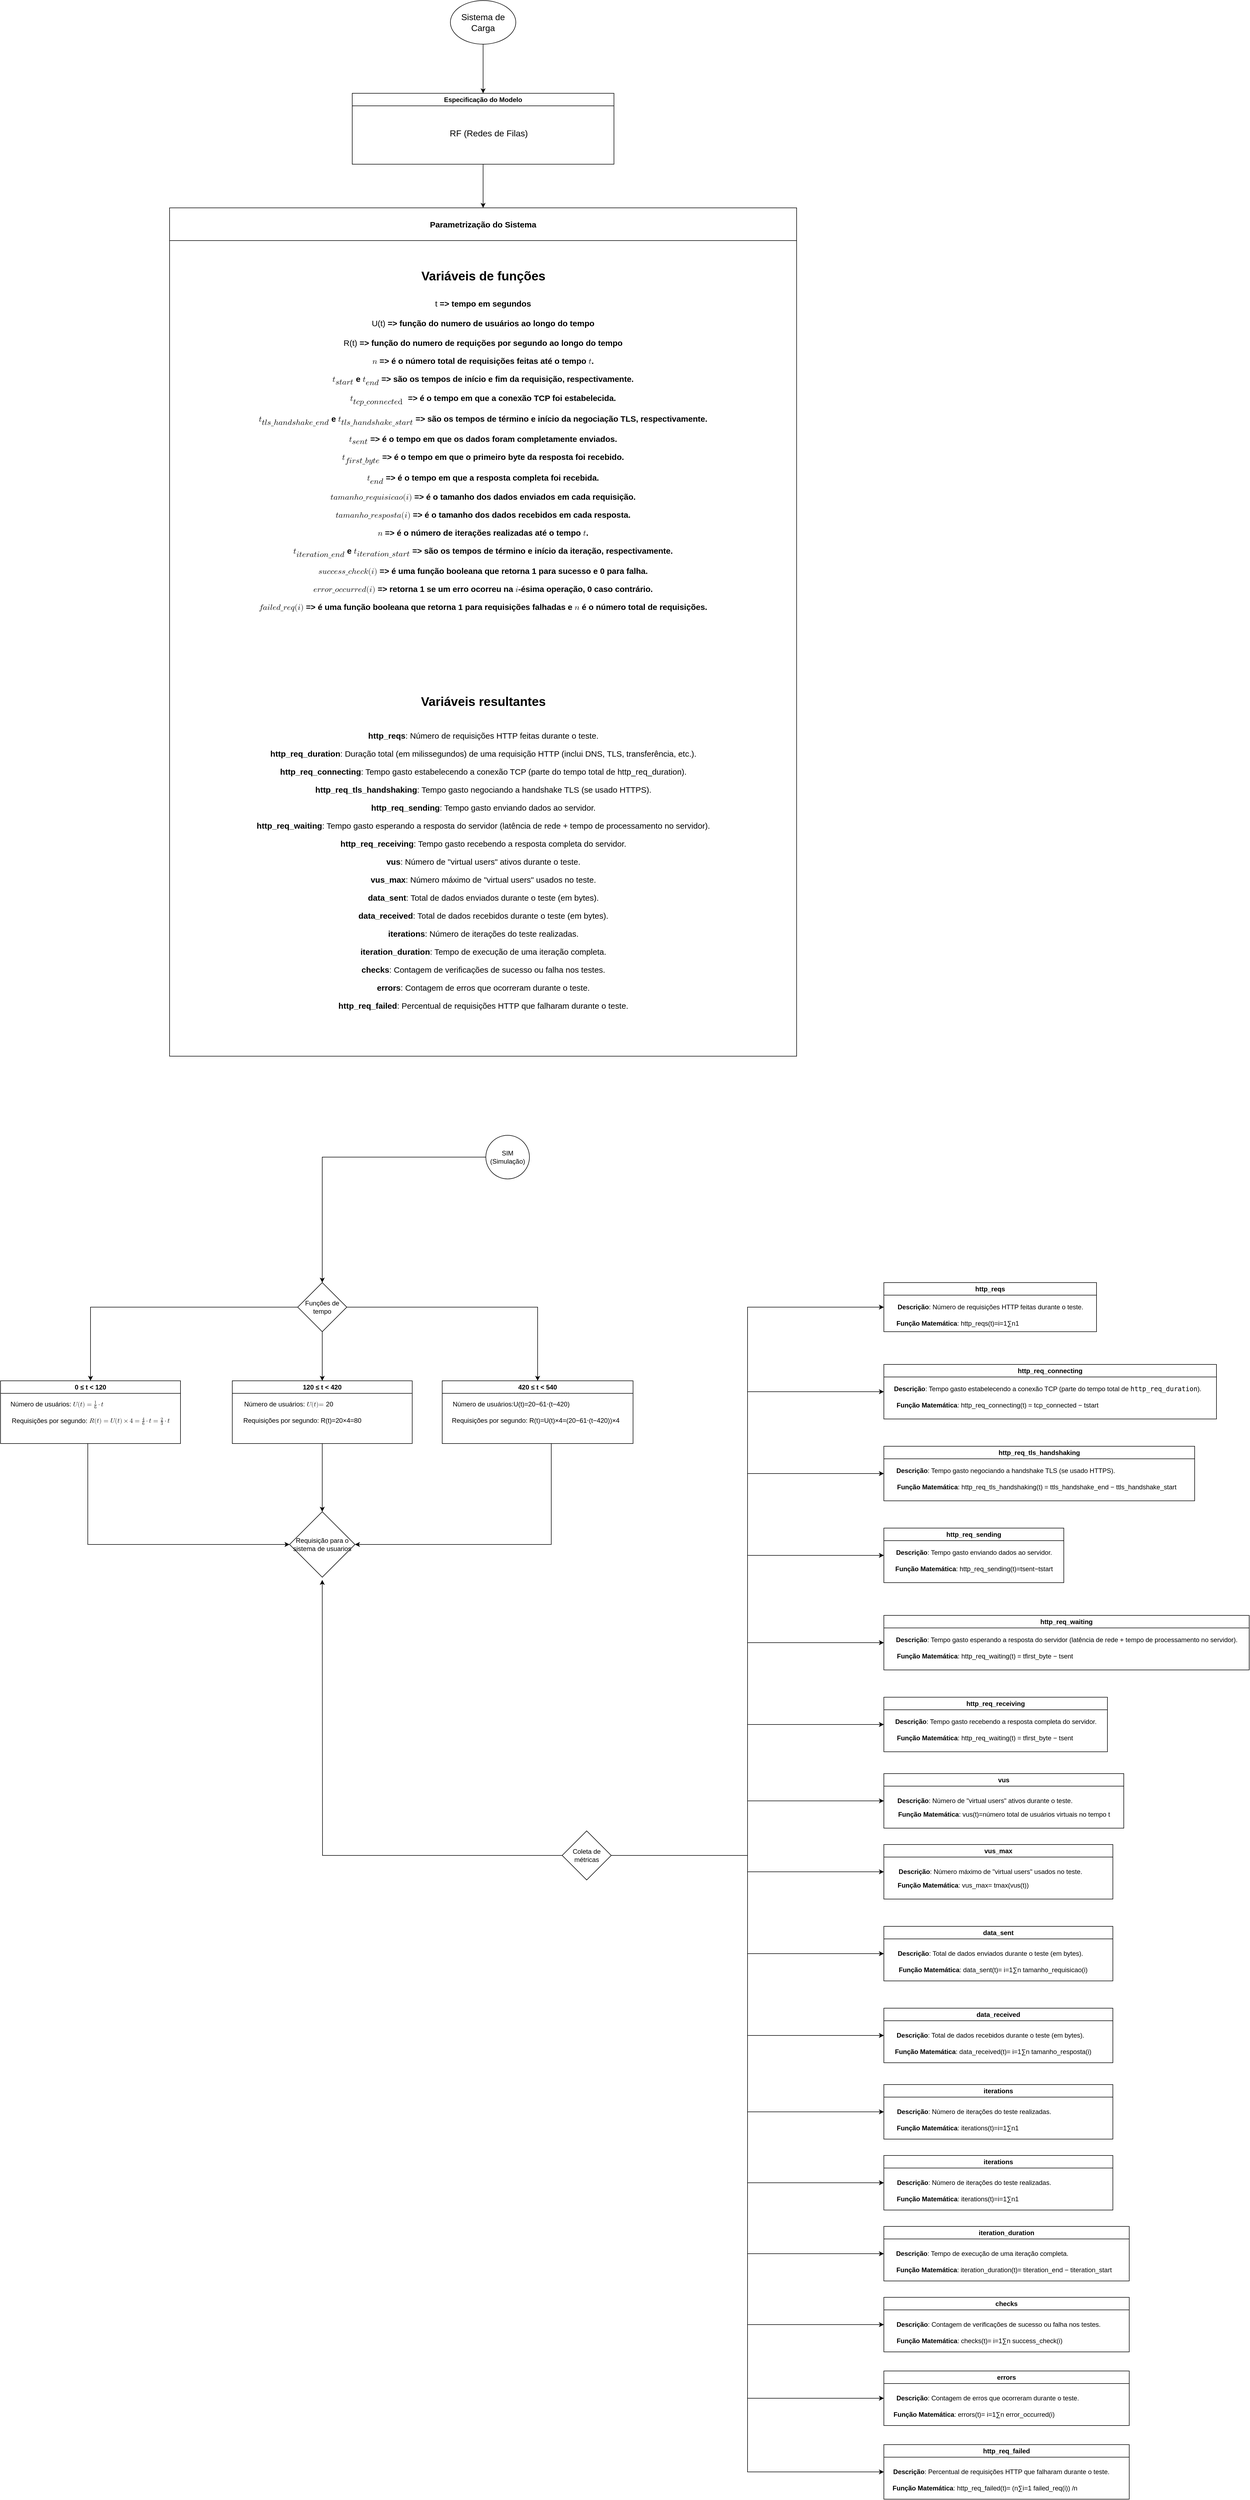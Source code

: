 <mxfile version="24.7.14">
  <diagram name="Page-1" id="edf60f1a-56cd-e834-aa8a-f176f3a09ee4">
    <mxGraphModel dx="6340" dy="4531" grid="1" gridSize="10" guides="1" tooltips="1" connect="1" arrows="1" fold="1" page="1" pageScale="1" pageWidth="1100" pageHeight="850" background="none" math="0" shadow="0">
      <root>
        <mxCell id="0" />
        <mxCell id="1" parent="0" />
        <mxCell id="orDh_xavtyX4sCZ622zQ-82" style="edgeStyle=orthogonalEdgeStyle;rounded=0;orthogonalLoop=1;jettySize=auto;html=1;entryX=0.5;entryY=0;entryDx=0;entryDy=0;" edge="1" parent="1" source="orDh_xavtyX4sCZ622zQ-1" target="orDh_xavtyX4sCZ622zQ-80">
          <mxGeometry relative="1" as="geometry" />
        </mxCell>
        <mxCell id="orDh_xavtyX4sCZ622zQ-1" value="Sistema de Carga" style="ellipse;whiteSpace=wrap;html=1;fontSize=16;" vertex="1" parent="1">
          <mxGeometry x="45" y="-1230" width="120" height="80" as="geometry" />
        </mxCell>
        <mxCell id="orDh_xavtyX4sCZ622zQ-25" style="edgeStyle=orthogonalEdgeStyle;rounded=0;orthogonalLoop=1;jettySize=auto;html=1;entryX=0.5;entryY=0;entryDx=0;entryDy=0;" edge="1" parent="1" source="orDh_xavtyX4sCZ622zQ-3" target="orDh_xavtyX4sCZ622zQ-14">
          <mxGeometry relative="1" as="geometry" />
        </mxCell>
        <mxCell id="orDh_xavtyX4sCZ622zQ-29" style="edgeStyle=orthogonalEdgeStyle;rounded=0;orthogonalLoop=1;jettySize=auto;html=1;entryX=0.5;entryY=0;entryDx=0;entryDy=0;" edge="1" parent="1" source="orDh_xavtyX4sCZ622zQ-3" target="orDh_xavtyX4sCZ622zQ-26">
          <mxGeometry relative="1" as="geometry" />
        </mxCell>
        <mxCell id="orDh_xavtyX4sCZ622zQ-34" style="edgeStyle=orthogonalEdgeStyle;rounded=0;orthogonalLoop=1;jettySize=auto;html=1;entryX=0.5;entryY=0;entryDx=0;entryDy=0;" edge="1" parent="1" source="orDh_xavtyX4sCZ622zQ-3" target="orDh_xavtyX4sCZ622zQ-31">
          <mxGeometry relative="1" as="geometry" />
        </mxCell>
        <mxCell id="orDh_xavtyX4sCZ622zQ-3" value="Funções de tempo" style="rhombus;whiteSpace=wrap;html=1;" vertex="1" parent="1">
          <mxGeometry x="-235" y="1120" width="90" height="90" as="geometry" />
        </mxCell>
        <mxCell id="orDh_xavtyX4sCZ622zQ-44" style="edgeStyle=orthogonalEdgeStyle;rounded=0;orthogonalLoop=1;jettySize=auto;html=1;entryX=0;entryY=0.5;entryDx=0;entryDy=0;" edge="1" parent="1" source="orDh_xavtyX4sCZ622zQ-14" target="orDh_xavtyX4sCZ622zQ-43">
          <mxGeometry relative="1" as="geometry">
            <Array as="points">
              <mxPoint x="-620" y="1600" />
            </Array>
          </mxGeometry>
        </mxCell>
        <mxCell id="orDh_xavtyX4sCZ622zQ-14" value="&lt;span class=&quot;base&quot;&gt;&lt;span class=&quot;mord&quot;&gt;0&amp;nbsp;&lt;/span&gt;&lt;span class=&quot;mspace&quot;&gt;&lt;/span&gt;&lt;span class=&quot;mrel&quot;&gt;≤&amp;nbsp;&lt;/span&gt;&lt;span class=&quot;mspace&quot;&gt;&lt;/span&gt;&lt;/span&gt;&lt;span class=&quot;base&quot;&gt;&lt;span class=&quot;strut&quot;&gt;&lt;/span&gt;&lt;span class=&quot;mord mathnormal&quot;&gt;t&amp;nbsp;&lt;/span&gt;&lt;span class=&quot;mspace&quot;&gt;&lt;/span&gt;&lt;span class=&quot;mrel&quot;&gt;&amp;lt;&amp;nbsp;&lt;/span&gt;&lt;span class=&quot;mspace&quot;&gt;&lt;/span&gt;&lt;/span&gt;&lt;span class=&quot;base&quot;&gt;&lt;span class=&quot;strut&quot;&gt;&lt;/span&gt;&lt;span class=&quot;mord&quot;&gt;120&lt;/span&gt;&lt;/span&gt;" style="swimlane;whiteSpace=wrap;html=1;" vertex="1" parent="1">
          <mxGeometry x="-780" y="1300" width="330" height="115" as="geometry" />
        </mxCell>
        <mxCell id="orDh_xavtyX4sCZ622zQ-17" value="Número de usuários: &lt;span class=&quot;katex&quot;&gt;&lt;span class=&quot;katex-mathml&quot;&gt;&lt;math xmlns=&quot;http://www.w3.org/1998/Math/MathML&quot;&gt;&lt;mrow&gt;&lt;mi&gt;U&lt;/mi&gt;&lt;mo stretchy=&quot;false&quot;&gt;(&lt;/mo&gt;&lt;mi&gt;t&lt;/mi&gt;&lt;mo stretchy=&quot;false&quot;&gt;)&lt;/mo&gt;&lt;mo&gt;=&lt;/mo&gt;&lt;mfrac&gt;&lt;mn&gt;1&lt;/mn&gt;&lt;mn&gt;6&lt;/mn&gt;&lt;/mfrac&gt;&lt;mo&gt;⋅&lt;/mo&gt;&lt;mi&gt;t&lt;/mi&gt;&lt;/mrow&gt;U(t) = \frac{1}{6} \cdot t&lt;/math&gt;&lt;/span&gt;&lt;br&gt;&lt;/span&gt;" style="text;html=1;align=center;verticalAlign=middle;resizable=0;points=[];autosize=1;strokeColor=none;fillColor=none;" vertex="1" parent="orDh_xavtyX4sCZ622zQ-14">
          <mxGeometry x="3" y="28" width="200" height="30" as="geometry" />
        </mxCell>
        <mxCell id="orDh_xavtyX4sCZ622zQ-18" value="Requisições por segundo: &lt;span class=&quot;katex&quot;&gt;&lt;span class=&quot;katex-mathml&quot;&gt;&lt;math xmlns=&quot;http://www.w3.org/1998/Math/MathML&quot;&gt;&lt;mrow&gt;&lt;mi&gt;R&lt;/mi&gt;&lt;mo stretchy=&quot;false&quot;&gt;(&lt;/mo&gt;&lt;mi&gt;t&lt;/mi&gt;&lt;mo stretchy=&quot;false&quot;&gt;)&lt;/mo&gt;&lt;mo&gt;=&lt;/mo&gt;&lt;mi&gt;U&lt;/mi&gt;&lt;mo stretchy=&quot;false&quot;&gt;(&lt;/mo&gt;&lt;mi&gt;t&lt;/mi&gt;&lt;mo stretchy=&quot;false&quot;&gt;)&lt;/mo&gt;&lt;mo&gt;×&lt;/mo&gt;&lt;mn&gt;4&lt;/mn&gt;&lt;mo&gt;=&lt;/mo&gt;&lt;mfrac&gt;&lt;mn&gt;4&lt;/mn&gt;&lt;mn&gt;6&lt;/mn&gt;&lt;/mfrac&gt;&lt;mo&gt;⋅&lt;/mo&gt;&lt;mi&gt;t&lt;/mi&gt;&lt;mo&gt;=&lt;/mo&gt;&lt;mfrac&gt;&lt;mn&gt;2&lt;/mn&gt;&lt;mn&gt;3&lt;/mn&gt;&lt;/mfrac&gt;&lt;mo&gt;⋅&lt;/mo&gt;&lt;mi&gt;t&lt;/mi&gt;&lt;/mrow&gt;R(t) = U(t) \times 4 = \frac{4}{6} \cdot t = \frac{2}{3} \cdot t&lt;/math&gt;&lt;/span&gt;&lt;br&gt;&lt;/span&gt;" style="text;html=1;align=center;verticalAlign=middle;resizable=0;points=[];autosize=1;strokeColor=none;fillColor=none;" vertex="1" parent="orDh_xavtyX4sCZ622zQ-14">
          <mxGeometry x="10" y="58" width="310" height="30" as="geometry" />
        </mxCell>
        <mxCell id="orDh_xavtyX4sCZ622zQ-45" style="edgeStyle=orthogonalEdgeStyle;rounded=0;orthogonalLoop=1;jettySize=auto;html=1;entryX=0.5;entryY=0;entryDx=0;entryDy=0;" edge="1" parent="1" source="orDh_xavtyX4sCZ622zQ-26" target="orDh_xavtyX4sCZ622zQ-43">
          <mxGeometry relative="1" as="geometry" />
        </mxCell>
        <mxCell id="orDh_xavtyX4sCZ622zQ-26" value="&lt;span class=&quot;base&quot;&gt;&lt;span class=&quot;mord&quot;&gt;120&amp;nbsp;&lt;/span&gt;&lt;span class=&quot;mspace&quot;&gt;&lt;/span&gt;&lt;span class=&quot;mrel&quot;&gt;≤&amp;nbsp;&lt;/span&gt;&lt;span class=&quot;mspace&quot;&gt;&lt;/span&gt;&lt;/span&gt;&lt;span class=&quot;base&quot;&gt;&lt;span class=&quot;strut&quot;&gt;&lt;/span&gt;&lt;span class=&quot;mord mathnormal&quot;&gt;t&amp;nbsp;&lt;/span&gt;&lt;span class=&quot;mspace&quot;&gt;&lt;/span&gt;&lt;span class=&quot;mrel&quot;&gt;&amp;lt; 420&lt;/span&gt;&lt;/span&gt;" style="swimlane;whiteSpace=wrap;html=1;" vertex="1" parent="1">
          <mxGeometry x="-355" y="1300" width="330" height="115" as="geometry" />
        </mxCell>
        <mxCell id="orDh_xavtyX4sCZ622zQ-27" value="Número de usuários: &lt;span class=&quot;katex&quot;&gt;&lt;span class=&quot;katex-mathml&quot;&gt;&lt;math xmlns=&quot;http://www.w3.org/1998/Math/MathML&quot;&gt;&lt;mrow&gt;&lt;mi&gt;&lt;span class=&quot;base&quot;&gt;&lt;span class=&quot;mord mathnormal&quot;&gt;U&lt;/span&gt;&lt;span class=&quot;mopen&quot;&gt;(&lt;/span&gt;&lt;span class=&quot;mord mathnormal&quot;&gt;t&lt;/span&gt;&lt;span class=&quot;mclose&quot;&gt;)&lt;/span&gt;&lt;span class=&quot;mspace&quot;&gt;&lt;/span&gt;&lt;span class=&quot;mrel&quot;&gt;=&amp;nbsp;&lt;/span&gt;&lt;span style=&quot;background-color: initial; font-family: Helvetica;&quot;&gt;20&lt;/span&gt;&lt;/span&gt;&lt;/mi&gt;&lt;/mrow&gt;U(t) = \frac{1}{6} \cdot t&lt;/math&gt;&lt;/span&gt;&lt;br&gt;&lt;/span&gt;" style="text;html=1;align=center;verticalAlign=middle;resizable=0;points=[];autosize=1;strokeColor=none;fillColor=none;" vertex="1" parent="orDh_xavtyX4sCZ622zQ-26">
          <mxGeometry x="8" y="28" width="190" height="30" as="geometry" />
        </mxCell>
        <mxCell id="orDh_xavtyX4sCZ622zQ-28" value="Requisições por segundo:&amp;nbsp;&lt;span class=&quot;katex&quot;&gt;&lt;span class=&quot;base&quot;&gt;&lt;span class=&quot;mord mathnormal&quot;&gt;R&lt;/span&gt;&lt;span class=&quot;mopen&quot;&gt;(&lt;/span&gt;&lt;span class=&quot;mord mathnormal&quot;&gt;t&lt;/span&gt;&lt;span class=&quot;mclose&quot;&gt;)&lt;/span&gt;&lt;span class=&quot;mspace&quot;&gt;&lt;/span&gt;&lt;span class=&quot;mrel&quot;&gt;=&lt;/span&gt;&lt;span class=&quot;mspace&quot;&gt;&lt;/span&gt;&lt;/span&gt;&lt;span class=&quot;base&quot;&gt;&lt;span class=&quot;strut&quot;&gt;&lt;/span&gt;&lt;span class=&quot;mord&quot;&gt;20&lt;/span&gt;&lt;span class=&quot;mspace&quot;&gt;&lt;/span&gt;&lt;span class=&quot;mbin&quot;&gt;×&lt;/span&gt;&lt;span class=&quot;mspace&quot;&gt;&lt;/span&gt;&lt;/span&gt;&lt;span class=&quot;base&quot;&gt;&lt;span class=&quot;strut&quot;&gt;&lt;/span&gt;&lt;span class=&quot;mord&quot;&gt;4&lt;/span&gt;&lt;span class=&quot;mspace&quot;&gt;&lt;/span&gt;&lt;span class=&quot;mrel&quot;&gt;=&lt;/span&gt;&lt;span class=&quot;mspace&quot;&gt;&lt;/span&gt;&lt;/span&gt;&lt;span class=&quot;base&quot;&gt;&lt;span class=&quot;strut&quot;&gt;&lt;/span&gt;&lt;span class=&quot;mord&quot;&gt;80&lt;/span&gt;&lt;/span&gt;&lt;br&gt;&lt;/span&gt;" style="text;html=1;align=center;verticalAlign=middle;resizable=0;points=[];autosize=1;strokeColor=none;fillColor=none;" vertex="1" parent="orDh_xavtyX4sCZ622zQ-26">
          <mxGeometry x="8" y="58" width="240" height="30" as="geometry" />
        </mxCell>
        <mxCell id="orDh_xavtyX4sCZ622zQ-46" style="edgeStyle=orthogonalEdgeStyle;rounded=0;orthogonalLoop=1;jettySize=auto;html=1;entryX=1;entryY=0.5;entryDx=0;entryDy=0;" edge="1" parent="1" source="orDh_xavtyX4sCZ622zQ-31" target="orDh_xavtyX4sCZ622zQ-43">
          <mxGeometry relative="1" as="geometry">
            <Array as="points">
              <mxPoint x="230" y="1600" />
            </Array>
          </mxGeometry>
        </mxCell>
        <mxCell id="orDh_xavtyX4sCZ622zQ-31" value="&lt;span class=&quot;base&quot;&gt;&lt;span class=&quot;mord&quot;&gt;420&amp;nbsp;&lt;/span&gt;&lt;span class=&quot;mspace&quot;&gt;&lt;/span&gt;&lt;span class=&quot;mrel&quot;&gt;≤&amp;nbsp;&lt;/span&gt;&lt;span class=&quot;mspace&quot;&gt;&lt;/span&gt;&lt;/span&gt;&lt;span class=&quot;base&quot;&gt;&lt;span class=&quot;strut&quot;&gt;&lt;/span&gt;&lt;span class=&quot;mord mathnormal&quot;&gt;t&amp;nbsp;&lt;/span&gt;&lt;span class=&quot;mspace&quot;&gt;&lt;/span&gt;&lt;span class=&quot;mrel&quot;&gt;&amp;lt;&amp;nbsp;540&lt;/span&gt;&lt;/span&gt;" style="swimlane;whiteSpace=wrap;html=1;" vertex="1" parent="1">
          <mxGeometry x="30" y="1300" width="350" height="115" as="geometry" />
        </mxCell>
        <mxCell id="orDh_xavtyX4sCZ622zQ-32" value="Número de usuários:&lt;span class=&quot;katex&quot;&gt;&lt;span class=&quot;base&quot;&gt;&lt;span class=&quot;mord mathnormal&quot;&gt;U&lt;/span&gt;&lt;span class=&quot;mopen&quot;&gt;(&lt;/span&gt;&lt;span class=&quot;mord mathnormal&quot;&gt;t&lt;/span&gt;&lt;span class=&quot;mclose&quot;&gt;)&lt;/span&gt;&lt;span class=&quot;mspace&quot;&gt;&lt;/span&gt;&lt;span class=&quot;mrel&quot;&gt;=&lt;/span&gt;&lt;span class=&quot;mspace&quot;&gt;&lt;/span&gt;&lt;/span&gt;&lt;span class=&quot;base&quot;&gt;&lt;span class=&quot;strut&quot;&gt;&lt;/span&gt;&lt;span class=&quot;mord&quot;&gt;20&lt;/span&gt;&lt;span class=&quot;mspace&quot;&gt;&lt;/span&gt;&lt;span class=&quot;mbin&quot;&gt;−&lt;/span&gt;&lt;span class=&quot;mspace&quot;&gt;&lt;/span&gt;&lt;/span&gt;&lt;span class=&quot;base&quot;&gt;&lt;span class=&quot;strut&quot;&gt;&lt;/span&gt;&lt;span class=&quot;mord&quot;&gt;&lt;span class=&quot;mopen nulldelimiter&quot;&gt;&lt;/span&gt;&lt;span class=&quot;mfrac&quot;&gt;&lt;span class=&quot;vlist-t vlist-t2&quot;&gt;&lt;span class=&quot;vlist-r&quot;&gt;&lt;span class=&quot;vlist&quot;&gt;&lt;span class=&quot;pstrut&quot;&gt;&lt;/span&gt;&lt;span class=&quot;sizing reset-size6 size3 mtight&quot;&gt;&lt;span class=&quot;mord mtight&quot;&gt;&lt;span class=&quot;mord mtight&quot;&gt;6&lt;/span&gt;&lt;/span&gt;&lt;/span&gt;&lt;span class=&quot;pstrut&quot;&gt;&lt;/span&gt;&lt;span class=&quot;frac-line&quot;&gt;&lt;/span&gt;&lt;span class=&quot;pstrut&quot;&gt;&lt;/span&gt;&lt;span class=&quot;sizing reset-size6 size3 mtight&quot;&gt;&lt;span class=&quot;mord mtight&quot;&gt;&lt;span class=&quot;mord mtight&quot;&gt;1&lt;/span&gt;&lt;/span&gt;&lt;/span&gt;&lt;/span&gt;&lt;span class=&quot;vlist-s&quot;&gt;​&lt;/span&gt;&lt;/span&gt;&lt;span class=&quot;vlist-r&quot;&gt;&lt;span class=&quot;vlist&quot;&gt;&lt;/span&gt;&lt;/span&gt;&lt;/span&gt;&lt;/span&gt;&lt;span class=&quot;mclose nulldelimiter&quot;&gt;&lt;/span&gt;&lt;/span&gt;&lt;span class=&quot;mspace&quot;&gt;&lt;/span&gt;&lt;span class=&quot;mbin&quot;&gt;⋅&lt;/span&gt;&lt;span class=&quot;mspace&quot;&gt;&lt;/span&gt;&lt;/span&gt;&lt;span class=&quot;base&quot;&gt;&lt;span class=&quot;strut&quot;&gt;&lt;/span&gt;&lt;span class=&quot;mopen&quot;&gt;(&lt;/span&gt;&lt;span class=&quot;mord mathnormal&quot;&gt;t&lt;/span&gt;&lt;span class=&quot;mspace&quot;&gt;&lt;/span&gt;&lt;span class=&quot;mbin&quot;&gt;−&lt;/span&gt;&lt;span class=&quot;mspace&quot;&gt;&lt;/span&gt;&lt;/span&gt;&lt;span class=&quot;base&quot;&gt;&lt;span class=&quot;strut&quot;&gt;&lt;/span&gt;&lt;span class=&quot;mord&quot;&gt;420&lt;/span&gt;&lt;span class=&quot;mclose&quot;&gt;)&lt;/span&gt;&lt;/span&gt;&lt;br&gt;&lt;/span&gt;" style="text;html=1;align=center;verticalAlign=middle;resizable=0;points=[];autosize=1;strokeColor=none;fillColor=none;" vertex="1" parent="orDh_xavtyX4sCZ622zQ-31">
          <mxGeometry x="6" y="28" width="240" height="30" as="geometry" />
        </mxCell>
        <mxCell id="orDh_xavtyX4sCZ622zQ-33" value="Requisições por segundo:&amp;nbsp;&lt;span class=&quot;katex&quot;&gt;&lt;span class=&quot;base&quot;&gt;&lt;span class=&quot;mord mathnormal&quot;&gt;R&lt;/span&gt;&lt;span class=&quot;mopen&quot;&gt;(&lt;/span&gt;&lt;span class=&quot;mord mathnormal&quot;&gt;t&lt;/span&gt;&lt;span class=&quot;mclose&quot;&gt;)&lt;/span&gt;&lt;span class=&quot;mspace&quot;&gt;&lt;/span&gt;&lt;span class=&quot;mrel&quot;&gt;=&lt;/span&gt;&lt;span class=&quot;mspace&quot;&gt;&lt;/span&gt;&lt;/span&gt;&lt;span class=&quot;base&quot;&gt;&lt;span class=&quot;strut&quot;&gt;&lt;/span&gt;&lt;span class=&quot;mord mathnormal&quot;&gt;U&lt;/span&gt;&lt;span class=&quot;mopen&quot;&gt;(&lt;/span&gt;&lt;span class=&quot;mord mathnormal&quot;&gt;t&lt;/span&gt;&lt;span class=&quot;mclose&quot;&gt;)&lt;/span&gt;&lt;span class=&quot;mspace&quot;&gt;&lt;/span&gt;&lt;span class=&quot;mbin&quot;&gt;×&lt;/span&gt;&lt;span class=&quot;mspace&quot;&gt;&lt;/span&gt;&lt;/span&gt;&lt;span class=&quot;base&quot;&gt;&lt;span class=&quot;strut&quot;&gt;&lt;/span&gt;&lt;span class=&quot;mord&quot;&gt;4&lt;/span&gt;&lt;span class=&quot;mspace&quot;&gt;&lt;/span&gt;&lt;span class=&quot;mrel&quot;&gt;=&lt;/span&gt;&lt;span class=&quot;mspace&quot;&gt;&lt;/span&gt;&lt;/span&gt;&lt;span class=&quot;base&quot;&gt;&lt;span class=&quot;strut&quot;&gt;&lt;/span&gt;&lt;span class=&quot;minner&quot;&gt;&lt;span class=&quot;mopen delimcenter&quot;&gt;&lt;span class=&quot;delimsizing size1&quot;&gt;(&lt;/span&gt;&lt;/span&gt;&lt;span class=&quot;mord&quot;&gt;20&lt;/span&gt;&lt;span class=&quot;mspace&quot;&gt;&lt;/span&gt;&lt;span class=&quot;mbin&quot;&gt;−&lt;/span&gt;&lt;span class=&quot;mspace&quot;&gt;&lt;/span&gt;&lt;span class=&quot;mord&quot;&gt;&lt;span class=&quot;mopen nulldelimiter&quot;&gt;&lt;/span&gt;&lt;span class=&quot;mfrac&quot;&gt;&lt;span class=&quot;vlist-t vlist-t2&quot;&gt;&lt;span class=&quot;vlist-r&quot;&gt;&lt;span class=&quot;vlist&quot;&gt;&lt;span class=&quot;pstrut&quot;&gt;&lt;/span&gt;&lt;span class=&quot;sizing reset-size6 size3 mtight&quot;&gt;&lt;span class=&quot;mord mtight&quot;&gt;&lt;span class=&quot;mord mtight&quot;&gt;6&lt;/span&gt;&lt;/span&gt;&lt;/span&gt;&lt;span class=&quot;pstrut&quot;&gt;&lt;/span&gt;&lt;span class=&quot;frac-line&quot;&gt;&lt;/span&gt;&lt;span class=&quot;pstrut&quot;&gt;&lt;/span&gt;&lt;span class=&quot;sizing reset-size6 size3 mtight&quot;&gt;&lt;span class=&quot;mord mtight&quot;&gt;&lt;span class=&quot;mord mtight&quot;&gt;1&lt;/span&gt;&lt;/span&gt;&lt;/span&gt;&lt;/span&gt;&lt;span class=&quot;vlist-s&quot;&gt;​&lt;/span&gt;&lt;/span&gt;&lt;span class=&quot;vlist-r&quot;&gt;&lt;span class=&quot;vlist&quot;&gt;&lt;/span&gt;&lt;/span&gt;&lt;/span&gt;&lt;/span&gt;&lt;span class=&quot;mclose nulldelimiter&quot;&gt;&lt;/span&gt;&lt;/span&gt;&lt;span class=&quot;mspace&quot;&gt;&lt;/span&gt;&lt;span class=&quot;mbin&quot;&gt;⋅&lt;/span&gt;&lt;span class=&quot;mspace&quot;&gt;&lt;/span&gt;&lt;span class=&quot;mopen&quot;&gt;(&lt;/span&gt;&lt;span class=&quot;mord mathnormal&quot;&gt;t&lt;/span&gt;&lt;span class=&quot;mspace&quot;&gt;&lt;/span&gt;&lt;span class=&quot;mbin&quot;&gt;−&lt;/span&gt;&lt;span class=&quot;mspace&quot;&gt;&lt;/span&gt;&lt;span class=&quot;mord&quot;&gt;420&lt;/span&gt;&lt;span class=&quot;mclose&quot;&gt;)&lt;/span&gt;&lt;span class=&quot;mclose delimcenter&quot;&gt;&lt;span class=&quot;delimsizing size1&quot;&gt;)&lt;/span&gt;&lt;/span&gt;&lt;/span&gt;&lt;span class=&quot;mspace&quot;&gt;&lt;/span&gt;&lt;span class=&quot;mbin&quot;&gt;×&lt;/span&gt;&lt;span class=&quot;mspace&quot;&gt;&lt;/span&gt;&lt;/span&gt;&lt;span class=&quot;base&quot;&gt;&lt;span class=&quot;strut&quot;&gt;&lt;/span&gt;&lt;span class=&quot;mord&quot;&gt;4&lt;/span&gt;&lt;/span&gt;&lt;br&gt;&lt;/span&gt;" style="text;html=1;align=center;verticalAlign=middle;resizable=0;points=[];autosize=1;strokeColor=none;fillColor=none;" vertex="1" parent="orDh_xavtyX4sCZ622zQ-31">
          <mxGeometry x="6" y="58" width="330" height="30" as="geometry" />
        </mxCell>
        <mxCell id="orDh_xavtyX4sCZ622zQ-43" value="Requisição para o sistema de usuarios" style="rhombus;whiteSpace=wrap;html=1;fontSize=12;" vertex="1" parent="1">
          <mxGeometry x="-250" y="1540" width="120" height="120" as="geometry" />
        </mxCell>
        <mxCell id="orDh_xavtyX4sCZ622zQ-68" style="edgeStyle=orthogonalEdgeStyle;rounded=0;orthogonalLoop=1;jettySize=auto;html=1;entryX=0;entryY=0.5;entryDx=0;entryDy=0;" edge="1" parent="1" source="orDh_xavtyX4sCZ622zQ-50" target="orDh_xavtyX4sCZ622zQ-52">
          <mxGeometry relative="1" as="geometry" />
        </mxCell>
        <mxCell id="orDh_xavtyX4sCZ622zQ-69" style="edgeStyle=orthogonalEdgeStyle;rounded=0;orthogonalLoop=1;jettySize=auto;html=1;entryX=0;entryY=0.5;entryDx=0;entryDy=0;" edge="1" parent="1" source="orDh_xavtyX4sCZ622zQ-50" target="orDh_xavtyX4sCZ622zQ-57">
          <mxGeometry relative="1" as="geometry" />
        </mxCell>
        <mxCell id="orDh_xavtyX4sCZ622zQ-70" style="edgeStyle=orthogonalEdgeStyle;rounded=0;orthogonalLoop=1;jettySize=auto;html=1;entryX=0;entryY=0.5;entryDx=0;entryDy=0;" edge="1" parent="1" source="orDh_xavtyX4sCZ622zQ-50" target="orDh_xavtyX4sCZ622zQ-61">
          <mxGeometry relative="1" as="geometry" />
        </mxCell>
        <mxCell id="orDh_xavtyX4sCZ622zQ-71" style="edgeStyle=orthogonalEdgeStyle;rounded=0;orthogonalLoop=1;jettySize=auto;html=1;entryX=0;entryY=0.5;entryDx=0;entryDy=0;" edge="1" parent="1" source="orDh_xavtyX4sCZ622zQ-50" target="orDh_xavtyX4sCZ622zQ-64">
          <mxGeometry relative="1" as="geometry" />
        </mxCell>
        <mxCell id="orDh_xavtyX4sCZ622zQ-103" style="edgeStyle=orthogonalEdgeStyle;rounded=0;orthogonalLoop=1;jettySize=auto;html=1;entryX=0;entryY=0.5;entryDx=0;entryDy=0;" edge="1" parent="1" source="orDh_xavtyX4sCZ622zQ-50" target="orDh_xavtyX4sCZ622zQ-99">
          <mxGeometry relative="1" as="geometry" />
        </mxCell>
        <mxCell id="orDh_xavtyX4sCZ622zQ-120" style="edgeStyle=orthogonalEdgeStyle;rounded=0;orthogonalLoop=1;jettySize=auto;html=1;" edge="1" parent="1" source="orDh_xavtyX4sCZ622zQ-50">
          <mxGeometry relative="1" as="geometry">
            <mxPoint x="-190" y="1665" as="targetPoint" />
          </mxGeometry>
        </mxCell>
        <mxCell id="orDh_xavtyX4sCZ622zQ-52" value="http_reqs" style="swimlane;whiteSpace=wrap;html=1;" vertex="1" parent="1">
          <mxGeometry x="840" y="1120" width="390" height="90" as="geometry" />
        </mxCell>
        <mxCell id="orDh_xavtyX4sCZ622zQ-53" value="&lt;strong&gt;Descrição&lt;/strong&gt;: Número de requisições HTTP feitas durante o teste." style="text;html=1;align=center;verticalAlign=middle;resizable=0;points=[];autosize=1;strokeColor=none;fillColor=none;" vertex="1" parent="orDh_xavtyX4sCZ622zQ-52">
          <mxGeometry x="15" y="30" width="360" height="30" as="geometry" />
        </mxCell>
        <mxCell id="orDh_xavtyX4sCZ622zQ-54" value="&lt;strong&gt;Função Matemática&lt;/strong&gt;:&amp;nbsp;&lt;span class=&quot;base&quot;&gt;&lt;span class=&quot;mord mathnormal&quot;&gt;h&lt;/span&gt;&lt;span class=&quot;mord mathnormal&quot;&gt;ttp&lt;/span&gt;&lt;span class=&quot;mord&quot;&gt;_&lt;/span&gt;&lt;span class=&quot;mord mathnormal&quot;&gt;re&lt;/span&gt;&lt;span class=&quot;mord mathnormal&quot;&gt;q&lt;/span&gt;&lt;span class=&quot;mord mathnormal&quot;&gt;s&lt;/span&gt;&lt;span class=&quot;mopen&quot;&gt;(&lt;/span&gt;&lt;span class=&quot;mord mathnormal&quot;&gt;t&lt;/span&gt;&lt;span class=&quot;mclose&quot;&gt;)&lt;/span&gt;&lt;span class=&quot;mspace&quot;&gt;&lt;/span&gt;&lt;span class=&quot;mrel&quot;&gt;=&lt;/span&gt;&lt;span class=&quot;mspace&quot;&gt;&lt;/span&gt;&lt;/span&gt;&lt;span class=&quot;base&quot;&gt;&lt;span class=&quot;strut&quot;&gt;&lt;/span&gt;&lt;span class=&quot;mop op-limits&quot;&gt;&lt;span class=&quot;vlist-t vlist-t2&quot;&gt;&lt;span class=&quot;vlist-r&quot;&gt;&lt;span class=&quot;vlist&quot;&gt;&lt;span class=&quot;pstrut&quot;&gt;&lt;/span&gt;&lt;span class=&quot;sizing reset-size6 size3 mtight&quot;&gt;&lt;span class=&quot;mord mtight&quot;&gt;&lt;span class=&quot;mord mathnormal mtight&quot;&gt;i&lt;/span&gt;&lt;span class=&quot;mrel mtight&quot;&gt;=&lt;/span&gt;&lt;span class=&quot;mord mtight&quot;&gt;1&lt;/span&gt;&lt;/span&gt;&lt;/span&gt;&lt;span class=&quot;pstrut&quot;&gt;&lt;/span&gt;&lt;span class=&quot;mop op-symbol large-op&quot;&gt;∑&lt;/span&gt;&lt;span class=&quot;pstrut&quot;&gt;&lt;/span&gt;&lt;span class=&quot;sizing reset-size6 size3 mtight&quot;&gt;&lt;span class=&quot;mord mtight&quot;&gt;&lt;span class=&quot;mord mathnormal mtight&quot;&gt;n&lt;/span&gt;&lt;/span&gt;&lt;/span&gt;&lt;/span&gt;&lt;span class=&quot;vlist-s&quot;&gt;​&lt;/span&gt;&lt;/span&gt;&lt;span class=&quot;vlist-r&quot;&gt;&lt;span class=&quot;vlist&quot;&gt;&lt;/span&gt;&lt;/span&gt;&lt;/span&gt;&lt;/span&gt;&lt;span class=&quot;mspace&quot;&gt;&lt;/span&gt;&lt;span class=&quot;mord&quot;&gt;1&lt;/span&gt;&lt;/span&gt;" style="text;html=1;align=center;verticalAlign=middle;resizable=0;points=[];autosize=1;strokeColor=none;fillColor=none;" vertex="1" parent="orDh_xavtyX4sCZ622zQ-52">
          <mxGeometry x="10" y="60" width="250" height="30" as="geometry" />
        </mxCell>
        <mxCell id="orDh_xavtyX4sCZ622zQ-57" value="http_req_connecting" style="swimlane;whiteSpace=wrap;html=1;" vertex="1" parent="1">
          <mxGeometry x="840" y="1270" width="610" height="100" as="geometry" />
        </mxCell>
        <mxCell id="orDh_xavtyX4sCZ622zQ-58" value="&lt;strong&gt;Descrição&lt;/strong&gt;: Tempo gasto estabelecendo a conexão TCP (parte do tempo total de &lt;code&gt;http_req_duration&lt;/code&gt;)." style="text;html=1;align=center;verticalAlign=middle;resizable=0;points=[];autosize=1;strokeColor=none;fillColor=none;" vertex="1" parent="orDh_xavtyX4sCZ622zQ-57">
          <mxGeometry x="10" y="30" width="580" height="30" as="geometry" />
        </mxCell>
        <mxCell id="orDh_xavtyX4sCZ622zQ-59" value="&lt;strong&gt;Função Matemática&lt;/strong&gt;:&amp;nbsp;&lt;span class=&quot;base&quot;&gt;&lt;span class=&quot;mord mathnormal&quot;&gt;h&lt;/span&gt;&lt;span class=&quot;mord mathnormal&quot;&gt;ttp&lt;/span&gt;&lt;span class=&quot;mord&quot;&gt;_&lt;/span&gt;&lt;span class=&quot;mord mathnormal&quot;&gt;re&lt;/span&gt;&lt;span class=&quot;mord mathnormal&quot;&gt;q&lt;/span&gt;&lt;span class=&quot;mord&quot;&gt;_&lt;/span&gt;&lt;span class=&quot;mord mathnormal&quot;&gt;co&lt;/span&gt;&lt;span class=&quot;mord mathnormal&quot;&gt;nn&lt;/span&gt;&lt;span class=&quot;mord mathnormal&quot;&gt;ec&lt;/span&gt;&lt;span class=&quot;mord mathnormal&quot;&gt;t&lt;/span&gt;&lt;span class=&quot;mord mathnormal&quot;&gt;in&lt;/span&gt;&lt;span class=&quot;mord mathnormal&quot;&gt;g&lt;/span&gt;&lt;span class=&quot;mopen&quot;&gt;(&lt;/span&gt;&lt;span class=&quot;mord mathnormal&quot;&gt;t&lt;/span&gt;&lt;span class=&quot;mclose&quot;&gt;)&amp;nbsp;&lt;/span&gt;&lt;span class=&quot;mspace&quot;&gt;&lt;/span&gt;&lt;span class=&quot;mrel&quot;&gt;=&amp;nbsp;&lt;/span&gt;&lt;/span&gt;&lt;span class=&quot;base&quot;&gt;&lt;span class=&quot;mord&quot;&gt;&lt;span class=&quot;msupsub&quot;&gt;&lt;span class=&quot;vlist-t vlist-t2&quot;&gt;&lt;span class=&quot;vlist-r&quot;&gt;&lt;span class=&quot;vlist&quot;&gt;&lt;span class=&quot;sizing reset-size6 size3 mtight&quot;&gt;&lt;span class=&quot;mord mtight&quot;&gt;&lt;span class=&quot;mord text mtight&quot;&gt;&lt;span class=&quot;mord mtight&quot;&gt;tcp_connected&lt;/span&gt;&lt;/span&gt;&lt;/span&gt;&lt;/span&gt;&lt;/span&gt;&lt;span class=&quot;vlist-s&quot;&gt;​&amp;nbsp;&lt;/span&gt;&lt;/span&gt;&lt;span class=&quot;vlist-r&quot;&gt;&lt;span class=&quot;vlist&quot;&gt;&lt;/span&gt;&lt;/span&gt;&lt;/span&gt;&lt;/span&gt;&lt;/span&gt;&lt;span class=&quot;mspace&quot;&gt;&lt;/span&gt;&lt;span class=&quot;mbin&quot;&gt;−&amp;nbsp;&lt;/span&gt;&lt;span class=&quot;mspace&quot;&gt;&lt;/span&gt;&lt;/span&gt;&lt;span class=&quot;base&quot;&gt;&lt;span class=&quot;strut&quot;&gt;&lt;/span&gt;&lt;span class=&quot;mord&quot;&gt;&lt;span class=&quot;mord mathnormal&quot;&gt;t&lt;/span&gt;&lt;span class=&quot;msupsub&quot;&gt;&lt;span class=&quot;vlist-t vlist-t2&quot;&gt;&lt;span class=&quot;vlist-r&quot;&gt;&lt;span class=&quot;vlist&quot;&gt;&lt;span class=&quot;pstrut&quot;&gt;&lt;/span&gt;&lt;span class=&quot;sizing reset-size6 size3 mtight&quot;&gt;&lt;span class=&quot;mord mtight&quot;&gt;&lt;span class=&quot;mord text mtight&quot;&gt;&lt;span class=&quot;mord mtight&quot;&gt;start&lt;/span&gt;&lt;/span&gt;&lt;/span&gt;&lt;/span&gt;&lt;/span&gt;&lt;span class=&quot;vlist-s&quot;&gt;​&lt;/span&gt;&lt;/span&gt;&lt;span class=&quot;vlist-r&quot;&gt;&lt;span class=&quot;vlist&quot;&gt;&lt;/span&gt;&lt;/span&gt;&lt;/span&gt;&lt;/span&gt;&lt;/span&gt;&lt;/span&gt;" style="text;html=1;align=center;verticalAlign=middle;resizable=0;points=[];autosize=1;strokeColor=none;fillColor=none;" vertex="1" parent="orDh_xavtyX4sCZ622zQ-57">
          <mxGeometry x="13" y="60" width="390" height="30" as="geometry" />
        </mxCell>
        <mxCell id="orDh_xavtyX4sCZ622zQ-61" value="http_req_tls_handshaking" style="swimlane;whiteSpace=wrap;html=1;startSize=23;" vertex="1" parent="1">
          <mxGeometry x="840" y="1420" width="570" height="100" as="geometry" />
        </mxCell>
        <mxCell id="orDh_xavtyX4sCZ622zQ-62" value="&lt;strong&gt;Descrição&lt;/strong&gt;: Tempo gasto negociando a handshake TLS (se usado HTTPS)." style="text;html=1;align=center;verticalAlign=middle;resizable=0;points=[];autosize=1;strokeColor=none;fillColor=none;" vertex="1" parent="orDh_xavtyX4sCZ622zQ-61">
          <mxGeometry x="13" y="30" width="420" height="30" as="geometry" />
        </mxCell>
        <mxCell id="orDh_xavtyX4sCZ622zQ-63" value="&lt;strong&gt;Função Matemática&lt;/strong&gt;:&amp;nbsp;&lt;span class=&quot;base&quot;&gt;&lt;span class=&quot;mord&quot;&gt;&lt;span class=&quot;msupsub&quot;&gt;&lt;span class=&quot;vlist-t vlist-t2&quot;&gt;&lt;span class=&quot;vlist-r&quot;&gt;&lt;span class=&quot;vlist-s&quot;&gt;&lt;span class=&quot;base&quot;&gt;&lt;span class=&quot;mord mathnormal&quot;&gt;h&lt;/span&gt;&lt;span class=&quot;mord mathnormal&quot;&gt;ttp&lt;/span&gt;&lt;span class=&quot;mord&quot;&gt;_&lt;/span&gt;&lt;span class=&quot;mord mathnormal&quot;&gt;re&lt;/span&gt;&lt;span class=&quot;mord mathnormal&quot;&gt;q&lt;/span&gt;&lt;span class=&quot;mord&quot;&gt;_&lt;/span&gt;&lt;span class=&quot;mord mathnormal&quot;&gt;tl&lt;/span&gt;&lt;span class=&quot;mord mathnormal&quot;&gt;s&lt;/span&gt;&lt;span class=&quot;mord&quot;&gt;_&lt;/span&gt;&lt;span class=&quot;mord mathnormal&quot;&gt;han&lt;/span&gt;&lt;span class=&quot;mord mathnormal&quot;&gt;d&lt;/span&gt;&lt;span class=&quot;mord mathnormal&quot;&gt;s&lt;/span&gt;&lt;span class=&quot;mord mathnormal&quot;&gt;hakin&lt;/span&gt;&lt;span class=&quot;mord mathnormal&quot;&gt;g&lt;/span&gt;&lt;span class=&quot;mopen&quot;&gt;(&lt;/span&gt;&lt;span class=&quot;mord mathnormal&quot;&gt;t&lt;/span&gt;&lt;span class=&quot;mclose&quot;&gt;)&amp;nbsp;&lt;/span&gt;&lt;span class=&quot;mspace&quot;&gt;&lt;/span&gt;&lt;span class=&quot;mrel&quot;&gt;=&amp;nbsp;&lt;/span&gt;&lt;span class=&quot;mspace&quot;&gt;&lt;/span&gt;&lt;/span&gt;&lt;span class=&quot;base&quot;&gt;&lt;span class=&quot;strut&quot;&gt;&lt;/span&gt;&lt;span class=&quot;mord&quot;&gt;&lt;span class=&quot;mord mathnormal&quot;&gt;t&lt;/span&gt;&lt;span class=&quot;msupsub&quot;&gt;&lt;span class=&quot;vlist-t vlist-t2&quot;&gt;&lt;span class=&quot;vlist-r&quot;&gt;&lt;span class=&quot;vlist&quot;&gt;&lt;span class=&quot;pstrut&quot;&gt;&lt;/span&gt;&lt;span class=&quot;sizing reset-size6 size3 mtight&quot;&gt;&lt;span class=&quot;mord mtight&quot;&gt;&lt;span class=&quot;mord text mtight&quot;&gt;&lt;span class=&quot;mord mtight&quot;&gt;tls_handshake_end&lt;/span&gt;&lt;/span&gt;&lt;/span&gt;&lt;/span&gt;&lt;/span&gt;&lt;span class=&quot;vlist-s&quot;&gt;​&amp;nbsp;&lt;/span&gt;&lt;/span&gt;&lt;span class=&quot;vlist-r&quot;&gt;&lt;span class=&quot;vlist&quot;&gt;&lt;/span&gt;&lt;/span&gt;&lt;/span&gt;&lt;/span&gt;&lt;/span&gt;&lt;span class=&quot;mspace&quot;&gt;&lt;/span&gt;&lt;span class=&quot;mbin&quot;&gt;−&amp;nbsp;&lt;/span&gt;&lt;span class=&quot;mspace&quot;&gt;&lt;/span&gt;&lt;/span&gt;&lt;span class=&quot;base&quot;&gt;&lt;span class=&quot;strut&quot;&gt;&lt;/span&gt;&lt;span class=&quot;mord&quot;&gt;&lt;span class=&quot;mord mathnormal&quot;&gt;t&lt;/span&gt;&lt;span class=&quot;msupsub&quot;&gt;&lt;span class=&quot;vlist-t vlist-t2&quot;&gt;&lt;span class=&quot;vlist-r&quot;&gt;&lt;span class=&quot;vlist&quot;&gt;&lt;span class=&quot;pstrut&quot;&gt;&lt;/span&gt;&lt;span class=&quot;sizing reset-size6 size3 mtight&quot;&gt;&lt;span class=&quot;mord mtight&quot;&gt;&lt;span class=&quot;mord text mtight&quot;&gt;&lt;span class=&quot;mord mtight&quot;&gt;tls_handshake_start&lt;/span&gt;&lt;/span&gt;&lt;/span&gt;&lt;/span&gt;&lt;/span&gt;&lt;span class=&quot;vlist-s&quot;&gt;​&lt;/span&gt;&lt;/span&gt;&lt;span class=&quot;vlist-r&quot;&gt;&lt;span class=&quot;vlist&quot;&gt;&lt;/span&gt;&lt;/span&gt;&lt;/span&gt;&lt;/span&gt;&lt;/span&gt;&lt;/span&gt;​&lt;/span&gt;&lt;/span&gt;&lt;span class=&quot;vlist-r&quot;&gt;&lt;span class=&quot;vlist&quot;&gt;&lt;/span&gt;&lt;/span&gt;&lt;/span&gt;&lt;/span&gt;&lt;/span&gt;&lt;/span&gt;" style="text;html=1;align=center;verticalAlign=middle;resizable=0;points=[];autosize=1;strokeColor=none;fillColor=none;" vertex="1" parent="orDh_xavtyX4sCZ622zQ-61">
          <mxGeometry x="10" y="60" width="540" height="30" as="geometry" />
        </mxCell>
        <mxCell id="orDh_xavtyX4sCZ622zQ-64" value="http_req_sending" style="swimlane;whiteSpace=wrap;html=1;startSize=23;" vertex="1" parent="1">
          <mxGeometry x="840" y="1570" width="330" height="100" as="geometry" />
        </mxCell>
        <mxCell id="orDh_xavtyX4sCZ622zQ-65" value="&lt;strong&gt;Descrição&lt;/strong&gt;: Tempo gasto enviando dados ao servidor." style="text;html=1;align=center;verticalAlign=middle;resizable=0;points=[];autosize=1;strokeColor=none;fillColor=none;" vertex="1" parent="orDh_xavtyX4sCZ622zQ-64">
          <mxGeometry x="10" y="30" width="310" height="30" as="geometry" />
        </mxCell>
        <mxCell id="orDh_xavtyX4sCZ622zQ-66" value="&lt;strong&gt;Função Matemática&lt;/strong&gt;:&amp;nbsp;&lt;span class=&quot;base&quot;&gt;&lt;span class=&quot;mord&quot;&gt;&lt;span class=&quot;msupsub&quot;&gt;&lt;span class=&quot;vlist-t vlist-t2&quot;&gt;&lt;span class=&quot;vlist-r&quot;&gt;&lt;span class=&quot;vlist-s&quot;&gt;&lt;span class=&quot;base&quot;&gt;&lt;span class=&quot;mord&quot;&gt;&lt;span class=&quot;msupsub&quot;&gt;&lt;span class=&quot;vlist-t vlist-t2&quot;&gt;&lt;span class=&quot;vlist-r&quot;&gt;&lt;span class=&quot;vlist-s&quot;&gt;&lt;span class=&quot;base&quot;&gt;&lt;span class=&quot;mord mathnormal&quot;&gt;h&lt;/span&gt;&lt;span class=&quot;mord mathnormal&quot;&gt;ttp&lt;/span&gt;&lt;span class=&quot;mord&quot;&gt;_&lt;/span&gt;&lt;span class=&quot;mord mathnormal&quot;&gt;re&lt;/span&gt;&lt;span class=&quot;mord mathnormal&quot;&gt;q&lt;/span&gt;&lt;span class=&quot;mord&quot;&gt;_&lt;/span&gt;&lt;span class=&quot;mord mathnormal&quot;&gt;se&lt;/span&gt;&lt;span class=&quot;mord mathnormal&quot;&gt;n&lt;/span&gt;&lt;span class=&quot;mord mathnormal&quot;&gt;d&lt;/span&gt;&lt;span class=&quot;mord mathnormal&quot;&gt;in&lt;/span&gt;&lt;span class=&quot;mord mathnormal&quot;&gt;g&lt;/span&gt;&lt;span class=&quot;mopen&quot;&gt;(&lt;/span&gt;&lt;span class=&quot;mord mathnormal&quot;&gt;t&lt;/span&gt;&lt;span class=&quot;mclose&quot;&gt;)&lt;/span&gt;&lt;span class=&quot;mspace&quot;&gt;&lt;/span&gt;&lt;span class=&quot;mrel&quot;&gt;=&lt;/span&gt;&lt;span class=&quot;mspace&quot;&gt;&lt;/span&gt;&lt;/span&gt;&lt;span class=&quot;base&quot;&gt;&lt;span class=&quot;strut&quot;&gt;&lt;/span&gt;&lt;span class=&quot;mord&quot;&gt;&lt;span class=&quot;mord mathnormal&quot;&gt;t&lt;/span&gt;&lt;span class=&quot;msupsub&quot;&gt;&lt;span class=&quot;vlist-t vlist-t2&quot;&gt;&lt;span class=&quot;vlist-r&quot;&gt;&lt;span class=&quot;vlist&quot;&gt;&lt;span class=&quot;pstrut&quot;&gt;&lt;/span&gt;&lt;span class=&quot;sizing reset-size6 size3 mtight&quot;&gt;&lt;span class=&quot;mord mtight&quot;&gt;&lt;span class=&quot;mord text mtight&quot;&gt;&lt;span class=&quot;mord mtight&quot;&gt;sent&lt;/span&gt;&lt;/span&gt;&lt;/span&gt;&lt;/span&gt;&lt;/span&gt;&lt;span class=&quot;vlist-s&quot;&gt;​&lt;/span&gt;&lt;/span&gt;&lt;span class=&quot;vlist-r&quot;&gt;&lt;span class=&quot;vlist&quot;&gt;&lt;/span&gt;&lt;/span&gt;&lt;/span&gt;&lt;/span&gt;&lt;/span&gt;&lt;span class=&quot;mspace&quot;&gt;&lt;/span&gt;&lt;span class=&quot;mbin&quot;&gt;−&lt;/span&gt;&lt;span class=&quot;mspace&quot;&gt;&lt;/span&gt;&lt;/span&gt;&lt;span class=&quot;base&quot;&gt;&lt;span class=&quot;strut&quot;&gt;&lt;/span&gt;&lt;span class=&quot;mord&quot;&gt;&lt;span class=&quot;mord mathnormal&quot;&gt;t&lt;/span&gt;&lt;span class=&quot;msupsub&quot;&gt;&lt;span class=&quot;vlist-t vlist-t2&quot;&gt;&lt;span class=&quot;vlist-r&quot;&gt;&lt;span class=&quot;vlist&quot;&gt;&lt;span class=&quot;pstrut&quot;&gt;&lt;/span&gt;&lt;span class=&quot;sizing reset-size6 size3 mtight&quot;&gt;&lt;span class=&quot;mord mtight&quot;&gt;&lt;span class=&quot;mord text mtight&quot;&gt;&lt;span class=&quot;mord mtight&quot;&gt;start&lt;/span&gt;&lt;/span&gt;&lt;/span&gt;&lt;/span&gt;&lt;/span&gt;&lt;span class=&quot;vlist-s&quot;&gt;​&lt;/span&gt;&lt;/span&gt;&lt;span class=&quot;vlist-r&quot;&gt;&lt;span class=&quot;vlist&quot;&gt;&lt;/span&gt;&lt;/span&gt;&lt;/span&gt;&lt;/span&gt;&lt;/span&gt;&lt;/span&gt;​&lt;/span&gt;&lt;/span&gt;&lt;span class=&quot;vlist-r&quot;&gt;&lt;span class=&quot;vlist&quot;&gt;&lt;/span&gt;&lt;/span&gt;&lt;/span&gt;&lt;/span&gt;&lt;/span&gt;&lt;/span&gt;​&lt;/span&gt;&lt;/span&gt;&lt;span class=&quot;vlist-r&quot;&gt;&lt;span class=&quot;vlist&quot;&gt;&lt;/span&gt;&lt;/span&gt;&lt;/span&gt;&lt;/span&gt;&lt;/span&gt;&lt;/span&gt;" style="text;html=1;align=center;verticalAlign=middle;resizable=0;points=[];autosize=1;strokeColor=none;fillColor=none;" vertex="1" parent="orDh_xavtyX4sCZ622zQ-64">
          <mxGeometry x="10" y="60" width="310" height="30" as="geometry" />
        </mxCell>
        <mxCell id="orDh_xavtyX4sCZ622zQ-77" value="&lt;font style=&quot;font-size: 15px;&quot;&gt;Parametrização do Sistema&lt;/font&gt;" style="swimlane;whiteSpace=wrap;html=1;startSize=60;fontSize=15;" vertex="1" parent="1">
          <mxGeometry x="-470" y="-850" width="1150" height="1555" as="geometry" />
        </mxCell>
        <mxCell id="orDh_xavtyX4sCZ622zQ-84" value="http_req_waiting" style="swimlane;whiteSpace=wrap;html=1;startSize=23;" vertex="1" parent="orDh_xavtyX4sCZ622zQ-77">
          <mxGeometry x="1310" y="2580" width="670" height="100" as="geometry" />
        </mxCell>
        <mxCell id="orDh_xavtyX4sCZ622zQ-85" value="&lt;strong&gt;Descrição&lt;/strong&gt;: Tempo gasto esperando a resposta do servidor (latência de rede + tempo de processamento no servidor)." style="text;html=1;align=center;verticalAlign=middle;resizable=0;points=[];autosize=1;strokeColor=none;fillColor=none;" vertex="1" parent="orDh_xavtyX4sCZ622zQ-84">
          <mxGeometry x="10" y="30" width="650" height="30" as="geometry" />
        </mxCell>
        <mxCell id="orDh_xavtyX4sCZ622zQ-86" value="&lt;strong&gt;Função Matemática&lt;/strong&gt;:&amp;nbsp;&lt;span class=&quot;base&quot;&gt;&lt;span class=&quot;mord&quot;&gt;&lt;span class=&quot;msupsub&quot;&gt;&lt;span class=&quot;vlist-t vlist-t2&quot;&gt;&lt;span class=&quot;vlist-r&quot;&gt;&lt;span class=&quot;vlist-s&quot;&gt;&lt;span class=&quot;base&quot;&gt;&lt;span class=&quot;mord&quot;&gt;&lt;span class=&quot;msupsub&quot;&gt;&lt;span class=&quot;vlist-t vlist-t2&quot;&gt;&lt;span class=&quot;vlist-r&quot;&gt;&lt;span class=&quot;vlist-s&quot;&gt;&lt;span class=&quot;base&quot;&gt;&lt;span class=&quot;mord&quot;&gt;&lt;span class=&quot;msupsub&quot;&gt;&lt;span class=&quot;vlist-t vlist-t2&quot;&gt;&lt;span class=&quot;vlist-r&quot;&gt;&lt;span class=&quot;vlist-s&quot;&gt;&lt;span class=&quot;base&quot;&gt;&lt;span class=&quot;mord mathnormal&quot;&gt;h&lt;/span&gt;&lt;span class=&quot;mord mathnormal&quot;&gt;ttp&lt;/span&gt;&lt;span class=&quot;mord&quot;&gt;_&lt;/span&gt;&lt;span class=&quot;mord mathnormal&quot;&gt;re&lt;/span&gt;&lt;span class=&quot;mord mathnormal&quot;&gt;q&lt;/span&gt;&lt;span class=&quot;mord&quot;&gt;_&lt;/span&gt;&lt;span class=&quot;mord mathnormal&quot;&gt;w&lt;/span&gt;&lt;span class=&quot;mord mathnormal&quot;&gt;ai&lt;/span&gt;&lt;span class=&quot;mord mathnormal&quot;&gt;t&lt;/span&gt;&lt;span class=&quot;mord mathnormal&quot;&gt;in&lt;/span&gt;&lt;span class=&quot;mord mathnormal&quot;&gt;g&lt;/span&gt;&lt;span class=&quot;mopen&quot;&gt;(&lt;/span&gt;&lt;span class=&quot;mord mathnormal&quot;&gt;t&lt;/span&gt;&lt;span class=&quot;mclose&quot;&gt;)&amp;nbsp;&lt;/span&gt;&lt;span class=&quot;mspace&quot;&gt;&lt;/span&gt;&lt;span class=&quot;mrel&quot;&gt;=&amp;nbsp;&lt;/span&gt;&lt;span class=&quot;mspace&quot;&gt;&lt;/span&gt;&lt;/span&gt;&lt;span class=&quot;base&quot;&gt;&lt;span class=&quot;strut&quot;&gt;&lt;/span&gt;&lt;span class=&quot;mord&quot;&gt;&lt;span class=&quot;mord mathnormal&quot;&gt;t&lt;/span&gt;&lt;span class=&quot;msupsub&quot;&gt;&lt;span class=&quot;vlist-t vlist-t2&quot;&gt;&lt;span class=&quot;vlist-r&quot;&gt;&lt;span class=&quot;vlist&quot;&gt;&lt;span class=&quot;pstrut&quot;&gt;&lt;/span&gt;&lt;span class=&quot;sizing reset-size6 size3 mtight&quot;&gt;&lt;span class=&quot;mord mtight&quot;&gt;&lt;span class=&quot;mord text mtight&quot;&gt;&lt;span class=&quot;mord mtight&quot;&gt;first_byte&amp;nbsp;&lt;/span&gt;&lt;/span&gt;&lt;/span&gt;&lt;/span&gt;&lt;/span&gt;&lt;span class=&quot;vlist-s&quot;&gt;​&lt;/span&gt;&lt;/span&gt;&lt;span class=&quot;vlist-r&quot;&gt;&lt;span class=&quot;vlist&quot;&gt;&lt;/span&gt;&lt;/span&gt;&lt;/span&gt;&lt;/span&gt;&lt;/span&gt;&lt;span class=&quot;mspace&quot;&gt;&lt;/span&gt;&lt;span class=&quot;mbin&quot;&gt;−&amp;nbsp;&lt;/span&gt;&lt;span class=&quot;mspace&quot;&gt;&lt;/span&gt;&lt;/span&gt;&lt;span class=&quot;base&quot;&gt;&lt;span class=&quot;strut&quot;&gt;&lt;/span&gt;&lt;span class=&quot;mord&quot;&gt;&lt;span class=&quot;mord mathnormal&quot;&gt;t&lt;/span&gt;&lt;span class=&quot;msupsub&quot;&gt;&lt;span class=&quot;vlist-t vlist-t2&quot;&gt;&lt;span class=&quot;vlist-r&quot;&gt;&lt;span class=&quot;vlist&quot;&gt;&lt;span class=&quot;pstrut&quot;&gt;&lt;/span&gt;&lt;span class=&quot;sizing reset-size6 size3 mtight&quot;&gt;&lt;span class=&quot;mord mtight&quot;&gt;&lt;span class=&quot;mord text mtight&quot;&gt;&lt;span class=&quot;mord mtight&quot;&gt;sent&lt;/span&gt;&lt;/span&gt;&lt;/span&gt;&lt;/span&gt;&lt;/span&gt;&lt;span class=&quot;vlist-s&quot;&gt;​&lt;/span&gt;&lt;/span&gt;&lt;span class=&quot;vlist-r&quot;&gt;&lt;span class=&quot;vlist&quot;&gt;&lt;/span&gt;&lt;/span&gt;&lt;/span&gt;&lt;/span&gt;&lt;/span&gt;&lt;/span&gt;​&lt;/span&gt;&lt;/span&gt;&lt;span class=&quot;vlist-r&quot;&gt;&lt;span class=&quot;vlist&quot;&gt;&lt;/span&gt;&lt;/span&gt;&lt;/span&gt;&lt;/span&gt;&lt;/span&gt;&lt;/span&gt;​&lt;/span&gt;&lt;/span&gt;&lt;span class=&quot;vlist-r&quot;&gt;&lt;span class=&quot;vlist&quot;&gt;&lt;/span&gt;&lt;/span&gt;&lt;/span&gt;&lt;/span&gt;&lt;/span&gt;&lt;/span&gt;​&lt;/span&gt;&lt;/span&gt;&lt;span class=&quot;vlist-r&quot;&gt;&lt;span class=&quot;vlist&quot;&gt;&lt;/span&gt;&lt;/span&gt;&lt;/span&gt;&lt;/span&gt;&lt;/span&gt;&lt;/span&gt;" style="text;html=1;align=center;verticalAlign=middle;resizable=0;points=[];autosize=1;strokeColor=none;fillColor=none;" vertex="1" parent="orDh_xavtyX4sCZ622zQ-84">
          <mxGeometry x="10" y="60" width="350" height="30" as="geometry" />
        </mxCell>
        <mxCell id="orDh_xavtyX4sCZ622zQ-87" value="http_req_receiving" style="swimlane;whiteSpace=wrap;html=1;startSize=23;" vertex="1" parent="orDh_xavtyX4sCZ622zQ-77">
          <mxGeometry x="1310" y="2730" width="410" height="100" as="geometry" />
        </mxCell>
        <mxCell id="orDh_xavtyX4sCZ622zQ-88" value="&lt;strong&gt;Descrição&lt;/strong&gt;: Tempo gasto recebendo a resposta completa do servidor." style="text;html=1;align=center;verticalAlign=middle;resizable=0;points=[];autosize=1;strokeColor=none;fillColor=none;" vertex="1" parent="orDh_xavtyX4sCZ622zQ-87">
          <mxGeometry x="10" y="30" width="390" height="30" as="geometry" />
        </mxCell>
        <mxCell id="orDh_xavtyX4sCZ622zQ-89" value="&lt;strong&gt;Função Matemática&lt;/strong&gt;:&amp;nbsp;&lt;span class=&quot;base&quot;&gt;&lt;span class=&quot;mord&quot;&gt;&lt;span class=&quot;msupsub&quot;&gt;&lt;span class=&quot;vlist-t vlist-t2&quot;&gt;&lt;span class=&quot;vlist-r&quot;&gt;&lt;span class=&quot;vlist-s&quot;&gt;&lt;span class=&quot;base&quot;&gt;&lt;span class=&quot;mord&quot;&gt;&lt;span class=&quot;msupsub&quot;&gt;&lt;span class=&quot;vlist-t vlist-t2&quot;&gt;&lt;span class=&quot;vlist-r&quot;&gt;&lt;span class=&quot;vlist-s&quot;&gt;&lt;span class=&quot;base&quot;&gt;&lt;span class=&quot;mord&quot;&gt;&lt;span class=&quot;msupsub&quot;&gt;&lt;span class=&quot;vlist-t vlist-t2&quot;&gt;&lt;span class=&quot;vlist-r&quot;&gt;&lt;span class=&quot;vlist-s&quot;&gt;&lt;span class=&quot;base&quot;&gt;&lt;span class=&quot;mord mathnormal&quot;&gt;h&lt;/span&gt;&lt;span class=&quot;mord mathnormal&quot;&gt;ttp&lt;/span&gt;&lt;span class=&quot;mord&quot;&gt;_&lt;/span&gt;&lt;span class=&quot;mord mathnormal&quot;&gt;re&lt;/span&gt;&lt;span class=&quot;mord mathnormal&quot;&gt;q&lt;/span&gt;&lt;span class=&quot;mord&quot;&gt;_&lt;/span&gt;&lt;span class=&quot;mord mathnormal&quot;&gt;w&lt;/span&gt;&lt;span class=&quot;mord mathnormal&quot;&gt;ai&lt;/span&gt;&lt;span class=&quot;mord mathnormal&quot;&gt;t&lt;/span&gt;&lt;span class=&quot;mord mathnormal&quot;&gt;in&lt;/span&gt;&lt;span class=&quot;mord mathnormal&quot;&gt;g&lt;/span&gt;&lt;span class=&quot;mopen&quot;&gt;(&lt;/span&gt;&lt;span class=&quot;mord mathnormal&quot;&gt;t&lt;/span&gt;&lt;span class=&quot;mclose&quot;&gt;)&amp;nbsp;&lt;/span&gt;&lt;span class=&quot;mspace&quot;&gt;&lt;/span&gt;&lt;span class=&quot;mrel&quot;&gt;=&amp;nbsp;&lt;/span&gt;&lt;span class=&quot;mspace&quot;&gt;&lt;/span&gt;&lt;/span&gt;&lt;span class=&quot;base&quot;&gt;&lt;span class=&quot;strut&quot;&gt;&lt;/span&gt;&lt;span class=&quot;mord&quot;&gt;&lt;span class=&quot;mord mathnormal&quot;&gt;t&lt;/span&gt;&lt;span class=&quot;msupsub&quot;&gt;&lt;span class=&quot;vlist-t vlist-t2&quot;&gt;&lt;span class=&quot;vlist-r&quot;&gt;&lt;span class=&quot;vlist&quot;&gt;&lt;span class=&quot;pstrut&quot;&gt;&lt;/span&gt;&lt;span class=&quot;sizing reset-size6 size3 mtight&quot;&gt;&lt;span class=&quot;mord mtight&quot;&gt;&lt;span class=&quot;mord text mtight&quot;&gt;&lt;span class=&quot;mord mtight&quot;&gt;first_byte&amp;nbsp;&lt;/span&gt;&lt;/span&gt;&lt;/span&gt;&lt;/span&gt;&lt;/span&gt;&lt;span class=&quot;vlist-s&quot;&gt;​&lt;/span&gt;&lt;/span&gt;&lt;span class=&quot;vlist-r&quot;&gt;&lt;span class=&quot;vlist&quot;&gt;&lt;/span&gt;&lt;/span&gt;&lt;/span&gt;&lt;/span&gt;&lt;/span&gt;&lt;span class=&quot;mspace&quot;&gt;&lt;/span&gt;&lt;span class=&quot;mbin&quot;&gt;−&amp;nbsp;&lt;/span&gt;&lt;span class=&quot;mspace&quot;&gt;&lt;/span&gt;&lt;/span&gt;&lt;span class=&quot;base&quot;&gt;&lt;span class=&quot;strut&quot;&gt;&lt;/span&gt;&lt;span class=&quot;mord&quot;&gt;&lt;span class=&quot;mord mathnormal&quot;&gt;t&lt;/span&gt;&lt;span class=&quot;msupsub&quot;&gt;&lt;span class=&quot;vlist-t vlist-t2&quot;&gt;&lt;span class=&quot;vlist-r&quot;&gt;&lt;span class=&quot;vlist&quot;&gt;&lt;span class=&quot;pstrut&quot;&gt;&lt;/span&gt;&lt;span class=&quot;sizing reset-size6 size3 mtight&quot;&gt;&lt;span class=&quot;mord mtight&quot;&gt;&lt;span class=&quot;mord text mtight&quot;&gt;&lt;span class=&quot;mord mtight&quot;&gt;sent&lt;/span&gt;&lt;/span&gt;&lt;/span&gt;&lt;/span&gt;&lt;/span&gt;&lt;span class=&quot;vlist-s&quot;&gt;​&lt;/span&gt;&lt;/span&gt;&lt;span class=&quot;vlist-r&quot;&gt;&lt;span class=&quot;vlist&quot;&gt;&lt;/span&gt;&lt;/span&gt;&lt;/span&gt;&lt;/span&gt;&lt;/span&gt;&lt;/span&gt;​&lt;/span&gt;&lt;/span&gt;&lt;span class=&quot;vlist-r&quot;&gt;&lt;span class=&quot;vlist&quot;&gt;&lt;/span&gt;&lt;/span&gt;&lt;/span&gt;&lt;/span&gt;&lt;/span&gt;&lt;/span&gt;​&lt;/span&gt;&lt;/span&gt;&lt;span class=&quot;vlist-r&quot;&gt;&lt;span class=&quot;vlist&quot;&gt;&lt;/span&gt;&lt;/span&gt;&lt;/span&gt;&lt;/span&gt;&lt;/span&gt;&lt;/span&gt;​&lt;/span&gt;&lt;/span&gt;&lt;span class=&quot;vlist-r&quot;&gt;&lt;span class=&quot;vlist&quot;&gt;&lt;/span&gt;&lt;/span&gt;&lt;/span&gt;&lt;/span&gt;&lt;/span&gt;&lt;/span&gt;" style="text;html=1;align=center;verticalAlign=middle;resizable=0;points=[];autosize=1;strokeColor=none;fillColor=none;" vertex="1" parent="orDh_xavtyX4sCZ622zQ-87">
          <mxGeometry x="10" y="60" width="350" height="30" as="geometry" />
        </mxCell>
        <mxCell id="orDh_xavtyX4sCZ622zQ-92" value="vus" style="swimlane;whiteSpace=wrap;html=1;startSize=23;" vertex="1" parent="orDh_xavtyX4sCZ622zQ-77">
          <mxGeometry x="1310" y="2870" width="440" height="100" as="geometry" />
        </mxCell>
        <mxCell id="orDh_xavtyX4sCZ622zQ-93" value="&lt;strong&gt;Descrição&lt;/strong&gt;: Número de &quot;virtual users&quot; ativos durante o teste." style="text;html=1;align=center;verticalAlign=middle;resizable=0;points=[];autosize=1;strokeColor=none;fillColor=none;" vertex="1" parent="orDh_xavtyX4sCZ622zQ-92">
          <mxGeometry x="15" y="35" width="340" height="30" as="geometry" />
        </mxCell>
        <mxCell id="orDh_xavtyX4sCZ622zQ-94" value="&lt;strong&gt;Função Matemática&lt;/strong&gt;:&amp;nbsp;&lt;span class=&quot;base&quot;&gt;&lt;span class=&quot;mord&quot;&gt;&lt;span class=&quot;msupsub&quot;&gt;&lt;span class=&quot;vlist-t vlist-t2&quot;&gt;&lt;span class=&quot;vlist-r&quot;&gt;&lt;span class=&quot;vlist-s&quot;&gt;&lt;span class=&quot;base&quot;&gt;&lt;span class=&quot;mord&quot;&gt;&lt;span class=&quot;msupsub&quot;&gt;&lt;span class=&quot;vlist-t vlist-t2&quot;&gt;&lt;span class=&quot;vlist-r&quot;&gt;&lt;span class=&quot;vlist-s&quot;&gt;&lt;span class=&quot;base&quot;&gt;&lt;span class=&quot;mord&quot;&gt;&lt;span class=&quot;msupsub&quot;&gt;&lt;span class=&quot;vlist-t vlist-t2&quot;&gt;&lt;span class=&quot;vlist-r&quot;&gt;&lt;span class=&quot;vlist-s&quot;&gt;&lt;span class=&quot;base&quot;&gt;&lt;span class=&quot;mord&quot;&gt;&lt;span class=&quot;msupsub&quot;&gt;&lt;span class=&quot;vlist-t vlist-t2&quot;&gt;&lt;span class=&quot;vlist-r&quot;&gt;&lt;span class=&quot;vlist-s&quot;&gt;&lt;span class=&quot;base&quot;&gt;&lt;span class=&quot;mord mathnormal&quot;&gt;vu&lt;/span&gt;&lt;span class=&quot;mord mathnormal&quot;&gt;s&lt;/span&gt;&lt;span class=&quot;mopen&quot;&gt;(&lt;/span&gt;&lt;span class=&quot;mord mathnormal&quot;&gt;t&lt;/span&gt;&lt;span class=&quot;mclose&quot;&gt;)&lt;/span&gt;&lt;span class=&quot;mspace&quot;&gt;&lt;/span&gt;&lt;span class=&quot;mrel&quot;&gt;=&lt;/span&gt;&lt;span class=&quot;mspace&quot;&gt;&lt;/span&gt;&lt;/span&gt;&lt;span class=&quot;base&quot;&gt;&lt;span class=&quot;strut&quot;&gt;&lt;/span&gt;&lt;span class=&quot;mord text&quot;&gt;&lt;span class=&quot;mord&quot;&gt;nú&lt;/span&gt;&lt;span class=&quot;mord&quot;&gt;mero&amp;nbsp;total&amp;nbsp;de&amp;nbsp;usuá&lt;/span&gt;&lt;span class=&quot;mord&quot;&gt;rios&amp;nbsp;virtuais&amp;nbsp;no&amp;nbsp;tempo&amp;nbsp;&lt;/span&gt;&lt;/span&gt;&lt;span class=&quot;mord mathnormal&quot;&gt;t&lt;/span&gt;&lt;/span&gt;​&lt;/span&gt;&lt;/span&gt;&lt;span class=&quot;vlist-r&quot;&gt;&lt;span class=&quot;vlist&quot;&gt;&lt;/span&gt;&lt;/span&gt;&lt;/span&gt;&lt;/span&gt;&lt;/span&gt;&lt;/span&gt;​&lt;/span&gt;&lt;/span&gt;&lt;span class=&quot;vlist-r&quot;&gt;&lt;span class=&quot;vlist&quot;&gt;&lt;/span&gt;&lt;/span&gt;&lt;/span&gt;&lt;/span&gt;&lt;/span&gt;&lt;/span&gt;​&lt;/span&gt;&lt;/span&gt;&lt;span class=&quot;vlist-r&quot;&gt;&lt;span class=&quot;vlist&quot;&gt;&lt;/span&gt;&lt;/span&gt;&lt;/span&gt;&lt;/span&gt;&lt;/span&gt;&lt;/span&gt;​&lt;/span&gt;&lt;/span&gt;&lt;span class=&quot;vlist-r&quot;&gt;&lt;span class=&quot;vlist&quot;&gt;&lt;/span&gt;&lt;/span&gt;&lt;/span&gt;&lt;/span&gt;&lt;/span&gt;&lt;/span&gt;" style="text;html=1;align=center;verticalAlign=middle;resizable=0;points=[];autosize=1;strokeColor=none;fillColor=none;" vertex="1" parent="orDh_xavtyX4sCZ622zQ-92">
          <mxGeometry x="15" y="60" width="410" height="30" as="geometry" />
        </mxCell>
        <mxCell id="orDh_xavtyX4sCZ622zQ-96" value="vus_max" style="swimlane;whiteSpace=wrap;html=1;startSize=23;" vertex="1" parent="orDh_xavtyX4sCZ622zQ-77">
          <mxGeometry x="1310" y="3000" width="420" height="100" as="geometry" />
        </mxCell>
        <mxCell id="orDh_xavtyX4sCZ622zQ-97" value="&lt;strong&gt;Descrição&lt;/strong&gt;: Número máximo de &quot;virtual users&quot; usados no teste." style="text;html=1;align=center;verticalAlign=middle;resizable=0;points=[];autosize=1;strokeColor=none;fillColor=none;" vertex="1" parent="orDh_xavtyX4sCZ622zQ-96">
          <mxGeometry x="15" y="35" width="360" height="30" as="geometry" />
        </mxCell>
        <mxCell id="orDh_xavtyX4sCZ622zQ-98" value="&lt;strong&gt;Função Matemática&lt;/strong&gt;:&amp;nbsp;&lt;span class=&quot;base&quot;&gt;&lt;span class=&quot;mord&quot;&gt;&lt;span class=&quot;msupsub&quot;&gt;&lt;span class=&quot;vlist-t vlist-t2&quot;&gt;&lt;span class=&quot;vlist-r&quot;&gt;&lt;span class=&quot;vlist-s&quot;&gt;&lt;span class=&quot;base&quot;&gt;&lt;span class=&quot;mord&quot;&gt;&lt;span class=&quot;msupsub&quot;&gt;&lt;span class=&quot;vlist-t vlist-t2&quot;&gt;&lt;span class=&quot;vlist-r&quot;&gt;&lt;span class=&quot;vlist-s&quot;&gt;&lt;span class=&quot;base&quot;&gt;&lt;span class=&quot;mord&quot;&gt;&lt;span class=&quot;msupsub&quot;&gt;&lt;span class=&quot;vlist-t vlist-t2&quot;&gt;&lt;span class=&quot;vlist-r&quot;&gt;&lt;span class=&quot;vlist-s&quot;&gt;&lt;span class=&quot;base&quot;&gt;&lt;span class=&quot;mord&quot;&gt;&lt;span class=&quot;msupsub&quot;&gt;&lt;span class=&quot;vlist-t vlist-t2&quot;&gt;&lt;span class=&quot;vlist-r&quot;&gt;&lt;span class=&quot;vlist-s&quot;&gt;&lt;span class=&quot;base&quot;&gt;&lt;span class=&quot;mord mathnormal&quot;&gt;vu&lt;/span&gt;&lt;span class=&quot;mord mathnormal&quot;&gt;s&lt;/span&gt;&lt;span class=&quot;mord&quot;&gt;_&lt;/span&gt;&lt;span class=&quot;mord mathnormal&quot;&gt;ma&lt;/span&gt;&lt;span class=&quot;mord mathnormal&quot;&gt;x&lt;/span&gt;&lt;span class=&quot;mspace&quot;&gt;&lt;/span&gt;&lt;span class=&quot;mrel&quot;&gt;=&amp;nbsp;&lt;/span&gt;&lt;span class=&quot;mspace&quot;&gt;&lt;/span&gt;&lt;/span&gt;&lt;span class=&quot;base&quot;&gt;&lt;span class=&quot;strut&quot;&gt;&lt;/span&gt;&lt;span class=&quot;mop op-limits&quot;&gt;&lt;span class=&quot;vlist-t vlist-t2&quot;&gt;&lt;span class=&quot;vlist-r&quot;&gt;&lt;span class=&quot;vlist&quot;&gt;&lt;span class=&quot;pstrut&quot;&gt;&lt;/span&gt;&lt;span class=&quot;sizing reset-size6 size3 mtight&quot;&gt;&lt;span class=&quot;mord mtight&quot;&gt;&lt;span class=&quot;mord mathnormal mtight&quot;&gt;t&lt;/span&gt;&lt;/span&gt;&lt;/span&gt;&lt;span class=&quot;pstrut&quot;&gt;&lt;/span&gt;&lt;span class=&quot;mop&quot;&gt;max&lt;/span&gt;&lt;/span&gt;&lt;span class=&quot;vlist-s&quot;&gt;​&lt;/span&gt;&lt;/span&gt;&lt;span class=&quot;vlist-r&quot;&gt;&lt;span class=&quot;vlist&quot;&gt;&lt;/span&gt;&lt;/span&gt;&lt;/span&gt;&lt;/span&gt;&lt;span class=&quot;mspace&quot;&gt;&lt;/span&gt;&lt;span class=&quot;minner&quot;&gt;&lt;span class=&quot;mopen delimcenter&quot;&gt;(&lt;/span&gt;&lt;span class=&quot;mord mathnormal&quot;&gt;vu&lt;/span&gt;&lt;span class=&quot;mord mathnormal&quot;&gt;s&lt;/span&gt;&lt;span class=&quot;mopen&quot;&gt;(&lt;/span&gt;&lt;span class=&quot;mord mathnormal&quot;&gt;t&lt;/span&gt;&lt;span class=&quot;mclose&quot;&gt;)&lt;/span&gt;&lt;span class=&quot;mclose delimcenter&quot;&gt;)&lt;/span&gt;&lt;/span&gt;&lt;/span&gt;​&lt;/span&gt;&lt;/span&gt;&lt;span class=&quot;vlist-r&quot;&gt;&lt;span class=&quot;vlist&quot;&gt;&lt;/span&gt;&lt;/span&gt;&lt;/span&gt;&lt;/span&gt;&lt;/span&gt;&lt;/span&gt;​&lt;/span&gt;&lt;/span&gt;&lt;span class=&quot;vlist-r&quot;&gt;&lt;span class=&quot;vlist&quot;&gt;&lt;/span&gt;&lt;/span&gt;&lt;/span&gt;&lt;/span&gt;&lt;/span&gt;&lt;/span&gt;​&lt;/span&gt;&lt;/span&gt;&lt;span class=&quot;vlist-r&quot;&gt;&lt;span class=&quot;vlist&quot;&gt;&lt;/span&gt;&lt;/span&gt;&lt;/span&gt;&lt;/span&gt;&lt;/span&gt;&lt;/span&gt;​&lt;/span&gt;&lt;/span&gt;&lt;span class=&quot;vlist-r&quot;&gt;&lt;span class=&quot;vlist&quot;&gt;&lt;/span&gt;&lt;/span&gt;&lt;/span&gt;&lt;/span&gt;&lt;/span&gt;&lt;/span&gt;" style="text;html=1;align=center;verticalAlign=middle;resizable=0;points=[];autosize=1;strokeColor=none;fillColor=none;" vertex="1" parent="orDh_xavtyX4sCZ622zQ-96">
          <mxGeometry x="15" y="60" width="260" height="30" as="geometry" />
        </mxCell>
        <mxCell id="orDh_xavtyX4sCZ622zQ-38" value="t &lt;b&gt;=&amp;gt; tempo em segundos&lt;/b&gt;&lt;div&gt;&lt;b&gt;&lt;br&gt;&lt;/b&gt;&lt;div style=&quot;font-size: 15px;&quot;&gt;U(t) &lt;b&gt;=&amp;gt; função do numero de usuários ao longo do tempo&lt;/b&gt;&lt;/div&gt;&lt;div style=&quot;font-size: 15px;&quot;&gt;&lt;b&gt;&lt;br&gt;&lt;/b&gt;&lt;/div&gt;&lt;div style=&quot;font-size: 15px;&quot;&gt;R(t) &lt;b&gt;=&amp;gt; função do numero de requições por segundo ao longo do tempo&lt;/b&gt;&lt;/div&gt;&lt;/div&gt;" style="text;html=1;whiteSpace=wrap;overflow=hidden;rounded=0;fontSize=15;align=center;" vertex="1" parent="orDh_xavtyX4sCZ622zQ-77">
          <mxGeometry y="160" width="1150" height="170" as="geometry" />
        </mxCell>
        <mxCell id="orDh_xavtyX4sCZ622zQ-134" value="&lt;h1 style=&quot;margin-top: 0px; font-size: 15px;&quot;&gt;&lt;p style=&quot;font-size: 15px;&quot;&gt;&lt;span style=&quot;font-size: 15px;&quot; class=&quot;katex&quot;&gt;&lt;span style=&quot;font-size: 15px;&quot; class=&quot;katex-mathml&quot;&gt;&lt;math style=&quot;font-size: 15px;&quot; xmlns=&quot;http://www.w3.org/1998/Math/MathML&quot;&gt;&lt;mrow style=&quot;font-size: 15px;&quot;&gt;&lt;mi style=&quot;font-size: 15px;&quot;&gt;n&lt;/mi&gt;&lt;/mrow&gt;n&lt;/math&gt;&lt;/span&gt;&lt;/span&gt;&amp;nbsp;=&amp;gt; é o número total de requisições feitas até o tempo &lt;span style=&quot;font-size: 15px;&quot; class=&quot;katex&quot;&gt;&lt;span style=&quot;font-size: 15px;&quot; class=&quot;katex-mathml&quot;&gt;&lt;math style=&quot;font-size: 15px;&quot; xmlns=&quot;http://www.w3.org/1998/Math/MathML&quot;&gt;&lt;mrow style=&quot;font-size: 15px;&quot;&gt;&lt;mi style=&quot;font-size: 15px;&quot;&gt;t&lt;/mi&gt;&lt;/mrow&gt;t&lt;/math&gt;&lt;/span&gt;&lt;/span&gt;.&lt;/p&gt;&lt;p style=&quot;font-size: 15px;&quot;&gt;&lt;span style=&quot;font-size: 15px;&quot; class=&quot;katex&quot;&gt;&lt;span style=&quot;font-size: 15px;&quot; class=&quot;katex-mathml&quot;&gt;&lt;math style=&quot;font-size: 15px;&quot; xmlns=&quot;http://www.w3.org/1998/Math/MathML&quot;&gt;&lt;mrow style=&quot;font-size: 15px;&quot;&gt;&lt;msub style=&quot;font-size: 15px;&quot;&gt;&lt;mi style=&quot;font-size: 15px;&quot;&gt;t&lt;/mi&gt;&lt;mrow style=&quot;font-size: 15px;&quot;&gt;&lt;mi style=&quot;font-size: 15px;&quot;&gt;s&lt;/mi&gt;&lt;mi style=&quot;font-size: 15px;&quot;&gt;t&lt;/mi&gt;&lt;mi style=&quot;font-size: 15px;&quot;&gt;a&lt;/mi&gt;&lt;mi style=&quot;font-size: 15px;&quot;&gt;r&lt;/mi&gt;&lt;mi style=&quot;font-size: 15px;&quot;&gt;t&lt;/mi&gt;&lt;/mrow&gt;&lt;/msub&gt;&lt;/mrow&gt;t_{start}&lt;/math&gt;&lt;/span&gt;&lt;span style=&quot;font-size: 15px;&quot; aria-hidden=&quot;true&quot; class=&quot;katex-html&quot;&gt;&lt;span style=&quot;font-size: 15px;&quot; class=&quot;base&quot;&gt;&lt;span style=&quot;font-size: 15px;&quot; class=&quot;mord&quot;&gt;&lt;span style=&quot;font-size: 15px;&quot; class=&quot;msupsub&quot;&gt;&lt;span style=&quot;font-size: 15px;&quot; class=&quot;vlist-t vlist-t2&quot;&gt;&lt;span style=&quot;font-size: 15px;&quot; class=&quot;vlist-r&quot;&gt;&lt;span style=&quot;font-size: 15px;&quot; class=&quot;vlist-s&quot;&gt;​&lt;/span&gt;&lt;/span&gt;&lt;span style=&quot;font-size: 15px;&quot; class=&quot;vlist-r&quot;&gt;&lt;span style=&quot;font-size: 15px;&quot; class=&quot;vlist&quot;&gt;&lt;/span&gt;&lt;/span&gt;&lt;/span&gt;&lt;/span&gt;&lt;/span&gt;&lt;/span&gt;&lt;/span&gt;&lt;/span&gt; e &lt;span style=&quot;font-size: 15px;&quot; class=&quot;katex&quot;&gt;&lt;span style=&quot;font-size: 15px;&quot; class=&quot;katex-mathml&quot;&gt;&lt;math style=&quot;font-size: 15px;&quot; xmlns=&quot;http://www.w3.org/1998/Math/MathML&quot;&gt;&lt;mrow style=&quot;font-size: 15px;&quot;&gt;&lt;msub style=&quot;font-size: 15px;&quot;&gt;&lt;mi style=&quot;font-size: 15px;&quot;&gt;t&lt;/mi&gt;&lt;mrow style=&quot;font-size: 15px;&quot;&gt;&lt;mi style=&quot;font-size: 15px;&quot;&gt;e&lt;/mi&gt;&lt;mi style=&quot;font-size: 15px;&quot;&gt;n&lt;/mi&gt;&lt;mi style=&quot;font-size: 15px;&quot;&gt;d&lt;/mi&gt;&lt;/mrow&gt;&lt;/msub&gt;&lt;/mrow&gt;t_{end}&lt;/math&gt;&lt;/span&gt;&lt;span style=&quot;font-size: 15px;&quot; aria-hidden=&quot;true&quot; class=&quot;katex-html&quot;&gt;&lt;span style=&quot;font-size: 15px;&quot; class=&quot;base&quot;&gt;&lt;span style=&quot;font-size: 15px;&quot; class=&quot;mord&quot;&gt;&lt;span style=&quot;font-size: 15px;&quot; class=&quot;msupsub&quot;&gt;&lt;span style=&quot;font-size: 15px;&quot; class=&quot;vlist-t vlist-t2&quot;&gt;&lt;span style=&quot;font-size: 15px;&quot; class=&quot;vlist-r&quot;&gt;&lt;span style=&quot;font-size: 15px;&quot; class=&quot;vlist-s&quot;&gt;​ =&amp;gt;&lt;/span&gt;&lt;/span&gt;&lt;span style=&quot;font-size: 15px;&quot; class=&quot;vlist-r&quot;&gt;&lt;span style=&quot;font-size: 15px;&quot; class=&quot;vlist&quot;&gt;&lt;/span&gt;&lt;/span&gt;&lt;/span&gt;&lt;/span&gt;&lt;/span&gt;&lt;/span&gt;&lt;/span&gt;&lt;/span&gt; são os tempos de início e fim da requisição, respectivamente.&lt;/p&gt;&lt;p style=&quot;font-size: 15px;&quot;&gt;&lt;span style=&quot;font-size: 15px;&quot; class=&quot;katex&quot;&gt;&lt;span style=&quot;font-size: 15px;&quot; class=&quot;katex-mathml&quot;&gt;&lt;math style=&quot;font-size: 15px;&quot; xmlns=&quot;http://www.w3.org/1998/Math/MathML&quot;&gt;&lt;mrow style=&quot;font-size: 15px;&quot;&gt;&lt;msub style=&quot;font-size: 15px;&quot;&gt;&lt;mi style=&quot;font-size: 15px;&quot;&gt;t&lt;/mi&gt;&lt;mrow style=&quot;font-size: 15px;&quot;&gt;&lt;mi style=&quot;font-size: 15px;&quot;&gt;t&lt;/mi&gt;&lt;mi style=&quot;font-size: 15px;&quot;&gt;c&lt;/mi&gt;&lt;mi style=&quot;font-size: 15px;&quot;&gt;p&lt;/mi&gt;&lt;mi style=&quot;font-size: 15px;&quot; mathvariant=&quot;normal&quot;&gt;_&lt;/mi&gt;&lt;mi style=&quot;font-size: 15px;&quot;&gt;c&lt;/mi&gt;&lt;mi style=&quot;font-size: 15px;&quot;&gt;o&lt;/mi&gt;&lt;mi style=&quot;font-size: 15px;&quot;&gt;n&lt;/mi&gt;&lt;mi style=&quot;font-size: 15px;&quot;&gt;n&lt;/mi&gt;&lt;mi style=&quot;font-size: 15px;&quot;&gt;e&lt;/mi&gt;&lt;mi style=&quot;font-size: 15px;&quot;&gt;c&lt;/mi&gt;&lt;mi style=&quot;font-size: 15px;&quot;&gt;t&lt;/mi&gt;&lt;mi style=&quot;font-size: 15px;&quot;&gt;e&lt;/mi&gt;&lt;mi style=&quot;font-size: 15px;&quot;&gt;d&amp;nbsp;&lt;/mi&gt;&lt;/mrow&gt;&lt;/msub&gt;&lt;/mrow&gt;t_{tcp\_connected}&lt;/math&gt;&lt;/span&gt;&lt;/span&gt;&amp;nbsp;=&amp;gt; é o tempo em que a conexão TCP foi estabelecida.&lt;/p&gt;&lt;p style=&quot;font-size: 15px;&quot;&gt;&lt;span style=&quot;font-size: 15px;&quot; class=&quot;katex&quot;&gt;&lt;span style=&quot;font-size: 15px;&quot; class=&quot;katex-mathml&quot;&gt;&lt;math style=&quot;font-size: 15px;&quot; xmlns=&quot;http://www.w3.org/1998/Math/MathML&quot;&gt;&lt;mrow style=&quot;font-size: 15px;&quot;&gt;&lt;msub style=&quot;font-size: 15px;&quot;&gt;&lt;mi style=&quot;font-size: 15px;&quot;&gt;t&lt;/mi&gt;&lt;mrow style=&quot;font-size: 15px;&quot;&gt;&lt;mi style=&quot;font-size: 15px;&quot;&gt;t&lt;/mi&gt;&lt;mi style=&quot;font-size: 15px;&quot;&gt;l&lt;/mi&gt;&lt;mi style=&quot;font-size: 15px;&quot;&gt;s&lt;/mi&gt;&lt;mi style=&quot;font-size: 15px;&quot; mathvariant=&quot;normal&quot;&gt;_&lt;/mi&gt;&lt;mi style=&quot;font-size: 15px;&quot;&gt;h&lt;/mi&gt;&lt;mi style=&quot;font-size: 15px;&quot;&gt;a&lt;/mi&gt;&lt;mi style=&quot;font-size: 15px;&quot;&gt;n&lt;/mi&gt;&lt;mi style=&quot;font-size: 15px;&quot;&gt;d&lt;/mi&gt;&lt;mi style=&quot;font-size: 15px;&quot;&gt;s&lt;/mi&gt;&lt;mi style=&quot;font-size: 15px;&quot;&gt;h&lt;/mi&gt;&lt;mi style=&quot;font-size: 15px;&quot;&gt;a&lt;/mi&gt;&lt;mi style=&quot;font-size: 15px;&quot;&gt;k&lt;/mi&gt;&lt;mi style=&quot;font-size: 15px;&quot;&gt;e&lt;/mi&gt;&lt;mi style=&quot;font-size: 15px;&quot; mathvariant=&quot;normal&quot;&gt;_&lt;/mi&gt;&lt;mi style=&quot;font-size: 15px;&quot;&gt;e&lt;/mi&gt;&lt;mi style=&quot;font-size: 15px;&quot;&gt;n&lt;/mi&gt;&lt;mi style=&quot;font-size: 15px;&quot;&gt;d&lt;/mi&gt;&lt;/mrow&gt;&lt;/msub&gt;&lt;/mrow&gt;t_{tls\_handshake\_end}&lt;/math&gt;&lt;/span&gt;&lt;span style=&quot;font-size: 15px;&quot; aria-hidden=&quot;true&quot; class=&quot;katex-html&quot;&gt;&lt;span style=&quot;font-size: 15px;&quot; class=&quot;base&quot;&gt;&lt;span style=&quot;font-size: 15px;&quot; class=&quot;mord&quot;&gt;&lt;span style=&quot;font-size: 15px;&quot; class=&quot;msupsub&quot;&gt;&lt;span style=&quot;font-size: 15px;&quot; class=&quot;vlist-t vlist-t2&quot;&gt;&lt;span style=&quot;font-size: 15px;&quot; class=&quot;vlist-r&quot;&gt;&lt;span style=&quot;font-size: 15px;&quot; class=&quot;vlist-s&quot;&gt;​&lt;/span&gt;&lt;/span&gt;&lt;span style=&quot;font-size: 15px;&quot; class=&quot;vlist-r&quot;&gt;&lt;span style=&quot;font-size: 15px;&quot; class=&quot;vlist&quot;&gt;&lt;/span&gt;&lt;/span&gt;&lt;/span&gt;&lt;/span&gt;&lt;/span&gt;&lt;/span&gt;&lt;/span&gt;&lt;/span&gt; e &lt;span style=&quot;font-size: 15px;&quot; class=&quot;katex&quot;&gt;&lt;span style=&quot;font-size: 15px;&quot; class=&quot;katex-mathml&quot;&gt;&lt;math style=&quot;font-size: 15px;&quot; xmlns=&quot;http://www.w3.org/1998/Math/MathML&quot;&gt;&lt;mrow style=&quot;font-size: 15px;&quot;&gt;&lt;msub style=&quot;font-size: 15px;&quot;&gt;&lt;mi style=&quot;font-size: 15px;&quot;&gt;t&lt;/mi&gt;&lt;mrow style=&quot;font-size: 15px;&quot;&gt;&lt;mi style=&quot;font-size: 15px;&quot;&gt;t&lt;/mi&gt;&lt;mi style=&quot;font-size: 15px;&quot;&gt;l&lt;/mi&gt;&lt;mi style=&quot;font-size: 15px;&quot;&gt;s&lt;/mi&gt;&lt;mi style=&quot;font-size: 15px;&quot; mathvariant=&quot;normal&quot;&gt;_&lt;/mi&gt;&lt;mi style=&quot;font-size: 15px;&quot;&gt;h&lt;/mi&gt;&lt;mi style=&quot;font-size: 15px;&quot;&gt;a&lt;/mi&gt;&lt;mi style=&quot;font-size: 15px;&quot;&gt;n&lt;/mi&gt;&lt;mi style=&quot;font-size: 15px;&quot;&gt;d&lt;/mi&gt;&lt;mi style=&quot;font-size: 15px;&quot;&gt;s&lt;/mi&gt;&lt;mi style=&quot;font-size: 15px;&quot;&gt;h&lt;/mi&gt;&lt;mi style=&quot;font-size: 15px;&quot;&gt;a&lt;/mi&gt;&lt;mi style=&quot;font-size: 15px;&quot;&gt;k&lt;/mi&gt;&lt;mi style=&quot;font-size: 15px;&quot;&gt;e&lt;/mi&gt;&lt;mi style=&quot;font-size: 15px;&quot; mathvariant=&quot;normal&quot;&gt;_&lt;/mi&gt;&lt;mi style=&quot;font-size: 15px;&quot;&gt;s&lt;/mi&gt;&lt;mi style=&quot;font-size: 15px;&quot;&gt;t&lt;/mi&gt;&lt;mi style=&quot;font-size: 15px;&quot;&gt;a&lt;/mi&gt;&lt;mi style=&quot;font-size: 15px;&quot;&gt;r&lt;/mi&gt;&lt;mi style=&quot;font-size: 15px;&quot;&gt;t&lt;/mi&gt;&lt;/mrow&gt;&lt;/msub&gt;&lt;/mrow&gt;t_{tls\_handshake\_start}&lt;/math&gt;&lt;/span&gt;&lt;/span&gt;&amp;nbsp;=&amp;gt; são os tempos de término e início da negociação TLS, respectivamente.&lt;/p&gt;&lt;p style=&quot;font-size: 15px;&quot;&gt;&lt;span style=&quot;font-size: 15px;&quot; class=&quot;katex&quot;&gt;&lt;span style=&quot;font-size: 15px;&quot; class=&quot;katex-mathml&quot;&gt;&lt;math style=&quot;font-size: 15px;&quot; xmlns=&quot;http://www.w3.org/1998/Math/MathML&quot;&gt;&lt;mrow style=&quot;font-size: 15px;&quot;&gt;&lt;msub style=&quot;font-size: 15px;&quot;&gt;&lt;mi style=&quot;font-size: 15px;&quot;&gt;t&lt;/mi&gt;&lt;mrow style=&quot;font-size: 15px;&quot;&gt;&lt;mi style=&quot;font-size: 15px;&quot;&gt;s&lt;/mi&gt;&lt;mi style=&quot;font-size: 15px;&quot;&gt;e&lt;/mi&gt;&lt;mi style=&quot;font-size: 15px;&quot;&gt;n&lt;/mi&gt;&lt;mi style=&quot;font-size: 15px;&quot;&gt;t&lt;/mi&gt;&lt;/mrow&gt;&lt;/msub&gt;&lt;/mrow&gt;t_{sent}&lt;/math&gt;&lt;/span&gt;&lt;/span&gt;&amp;nbsp;=&amp;gt; é o tempo em que os dados foram completamente enviados.&lt;/p&gt;&lt;p style=&quot;font-size: 15px;&quot;&gt;&lt;span style=&quot;font-size: 15px;&quot; class=&quot;katex&quot;&gt;&lt;span style=&quot;font-size: 15px;&quot; class=&quot;katex-mathml&quot;&gt;&lt;math style=&quot;font-size: 15px;&quot; xmlns=&quot;http://www.w3.org/1998/Math/MathML&quot;&gt;&lt;mrow style=&quot;font-size: 15px;&quot;&gt;&lt;msub style=&quot;font-size: 15px;&quot;&gt;&lt;mi style=&quot;font-size: 15px;&quot;&gt;t&lt;/mi&gt;&lt;mrow style=&quot;font-size: 15px;&quot;&gt;&lt;mi style=&quot;font-size: 15px;&quot;&gt;f&lt;/mi&gt;&lt;mi style=&quot;font-size: 15px;&quot;&gt;i&lt;/mi&gt;&lt;mi style=&quot;font-size: 15px;&quot;&gt;r&lt;/mi&gt;&lt;mi style=&quot;font-size: 15px;&quot;&gt;s&lt;/mi&gt;&lt;mi style=&quot;font-size: 15px;&quot;&gt;t&lt;/mi&gt;&lt;mi style=&quot;font-size: 15px;&quot; mathvariant=&quot;normal&quot;&gt;_&lt;/mi&gt;&lt;mi style=&quot;font-size: 15px;&quot;&gt;b&lt;/mi&gt;&lt;mi style=&quot;font-size: 15px;&quot;&gt;y&lt;/mi&gt;&lt;mi style=&quot;font-size: 15px;&quot;&gt;t&lt;/mi&gt;&lt;mi style=&quot;font-size: 15px;&quot;&gt;e&lt;/mi&gt;&lt;/mrow&gt;&lt;/msub&gt;&lt;/mrow&gt;t_{first\_byte}&lt;/math&gt;&lt;/span&gt;&lt;span style=&quot;font-size: 15px;&quot; aria-hidden=&quot;true&quot; class=&quot;katex-html&quot;&gt;&lt;span style=&quot;font-size: 15px;&quot; class=&quot;base&quot;&gt;&lt;span style=&quot;font-size: 15px;&quot; class=&quot;mord&quot;&gt;&lt;span style=&quot;font-size: 15px;&quot; class=&quot;msupsub&quot;&gt;&lt;span style=&quot;font-size: 15px;&quot; class=&quot;vlist-t vlist-t2&quot;&gt;&lt;span style=&quot;font-size: 15px;&quot; class=&quot;vlist-r&quot;&gt;&lt;span style=&quot;font-size: 15px;&quot; class=&quot;vlist-s&quot;&gt;​&lt;/span&gt;&lt;/span&gt;&lt;span style=&quot;font-size: 15px;&quot; class=&quot;vlist-r&quot;&gt;&lt;span style=&quot;font-size: 15px;&quot; class=&quot;vlist&quot;&gt;&lt;/span&gt;&lt;/span&gt;&lt;/span&gt;&lt;/span&gt;&lt;/span&gt;&lt;/span&gt;&lt;/span&gt;&lt;/span&gt;&amp;nbsp;=&amp;gt; é o tempo em que o primeiro byte da resposta foi recebido.&lt;/p&gt;&lt;p style=&quot;font-size: 15px;&quot;&gt;&lt;span style=&quot;font-size: 15px;&quot; class=&quot;katex&quot;&gt;&lt;span style=&quot;font-size: 15px;&quot; class=&quot;katex-mathml&quot;&gt;&lt;math style=&quot;font-size: 15px;&quot; xmlns=&quot;http://www.w3.org/1998/Math/MathML&quot;&gt;&lt;mrow style=&quot;font-size: 15px;&quot;&gt;&lt;msub style=&quot;font-size: 15px;&quot;&gt;&lt;mi style=&quot;font-size: 15px;&quot;&gt;t&lt;/mi&gt;&lt;mrow style=&quot;font-size: 15px;&quot;&gt;&lt;mi style=&quot;font-size: 15px;&quot;&gt;e&lt;/mi&gt;&lt;mi style=&quot;font-size: 15px;&quot;&gt;n&lt;/mi&gt;&lt;mi style=&quot;font-size: 15px;&quot;&gt;d&lt;/mi&gt;&lt;/mrow&gt;&lt;/msub&gt;&lt;/mrow&gt;t_{end}&lt;/math&gt;&lt;/span&gt;&lt;/span&gt;&amp;nbsp;=&amp;gt; é o tempo em que a resposta completa foi recebida.&lt;/p&gt;&lt;p style=&quot;font-size: 15px;&quot;&gt;&lt;span style=&quot;font-size: 15px;&quot; class=&quot;katex&quot;&gt;&lt;span style=&quot;font-size: 15px;&quot; class=&quot;katex-mathml&quot;&gt;&lt;math style=&quot;font-size: 15px;&quot; xmlns=&quot;http://www.w3.org/1998/Math/MathML&quot;&gt;&lt;mrow style=&quot;font-size: 15px;&quot;&gt;&lt;mi style=&quot;font-size: 15px;&quot;&gt;t&lt;/mi&gt;&lt;mi style=&quot;font-size: 15px;&quot;&gt;a&lt;/mi&gt;&lt;mi style=&quot;font-size: 15px;&quot;&gt;m&lt;/mi&gt;&lt;mi style=&quot;font-size: 15px;&quot;&gt;a&lt;/mi&gt;&lt;mi style=&quot;font-size: 15px;&quot;&gt;n&lt;/mi&gt;&lt;mi style=&quot;font-size: 15px;&quot;&gt;h&lt;/mi&gt;&lt;mi style=&quot;font-size: 15px;&quot;&gt;o&lt;/mi&gt;&lt;mi style=&quot;font-size: 15px;&quot; mathvariant=&quot;normal&quot;&gt;_&lt;/mi&gt;&lt;mi style=&quot;font-size: 15px;&quot;&gt;r&lt;/mi&gt;&lt;mi style=&quot;font-size: 15px;&quot;&gt;e&lt;/mi&gt;&lt;mi style=&quot;font-size: 15px;&quot;&gt;q&lt;/mi&gt;&lt;mi style=&quot;font-size: 15px;&quot;&gt;u&lt;/mi&gt;&lt;mi style=&quot;font-size: 15px;&quot;&gt;i&lt;/mi&gt;&lt;mi style=&quot;font-size: 15px;&quot;&gt;s&lt;/mi&gt;&lt;mi style=&quot;font-size: 15px;&quot;&gt;i&lt;/mi&gt;&lt;mi style=&quot;font-size: 15px;&quot;&gt;c&lt;/mi&gt;&lt;mi style=&quot;font-size: 15px;&quot;&gt;a&lt;/mi&gt;&lt;mi style=&quot;font-size: 15px;&quot;&gt;o&lt;/mi&gt;&lt;mo style=&quot;font-size: 15px;&quot; stretchy=&quot;false&quot;&gt;(&lt;/mo&gt;&lt;mi style=&quot;font-size: 15px;&quot;&gt;i&lt;/mi&gt;&lt;mo style=&quot;font-size: 15px;&quot; stretchy=&quot;false&quot;&gt;)&lt;/mo&gt;&lt;/mrow&gt;tamanho\_requisicao(i)&lt;/math&gt;&lt;/span&gt;&lt;/span&gt;&amp;nbsp;=&amp;gt; é o tamanho dos dados enviados em cada requisição.&lt;/p&gt;&lt;p style=&quot;font-size: 15px;&quot;&gt;&lt;span style=&quot;font-size: 15px;&quot; class=&quot;katex&quot;&gt;&lt;span style=&quot;font-size: 15px;&quot; class=&quot;katex-mathml&quot;&gt;&lt;math style=&quot;font-size: 15px;&quot; xmlns=&quot;http://www.w3.org/1998/Math/MathML&quot;&gt;&lt;mrow style=&quot;font-size: 15px;&quot;&gt;&lt;mi style=&quot;font-size: 15px;&quot;&gt;t&lt;/mi&gt;&lt;mi style=&quot;font-size: 15px;&quot;&gt;a&lt;/mi&gt;&lt;mi style=&quot;font-size: 15px;&quot;&gt;m&lt;/mi&gt;&lt;mi style=&quot;font-size: 15px;&quot;&gt;a&lt;/mi&gt;&lt;mi style=&quot;font-size: 15px;&quot;&gt;n&lt;/mi&gt;&lt;mi style=&quot;font-size: 15px;&quot;&gt;h&lt;/mi&gt;&lt;mi style=&quot;font-size: 15px;&quot;&gt;o&lt;/mi&gt;&lt;mi style=&quot;font-size: 15px;&quot; mathvariant=&quot;normal&quot;&gt;_&lt;/mi&gt;&lt;mi style=&quot;font-size: 15px;&quot;&gt;r&lt;/mi&gt;&lt;mi style=&quot;font-size: 15px;&quot;&gt;e&lt;/mi&gt;&lt;mi style=&quot;font-size: 15px;&quot;&gt;s&lt;/mi&gt;&lt;mi style=&quot;font-size: 15px;&quot;&gt;p&lt;/mi&gt;&lt;mi style=&quot;font-size: 15px;&quot;&gt;o&lt;/mi&gt;&lt;mi style=&quot;font-size: 15px;&quot;&gt;s&lt;/mi&gt;&lt;mi style=&quot;font-size: 15px;&quot;&gt;t&lt;/mi&gt;&lt;mi style=&quot;font-size: 15px;&quot;&gt;a&lt;/mi&gt;&lt;mo style=&quot;font-size: 15px;&quot; stretchy=&quot;false&quot;&gt;(&lt;/mo&gt;&lt;mi style=&quot;font-size: 15px;&quot;&gt;i&lt;/mi&gt;&lt;mo style=&quot;font-size: 15px;&quot; stretchy=&quot;false&quot;&gt;)&lt;/mo&gt;&lt;/mrow&gt;tamanho\_resposta(i)&lt;/math&gt;&lt;/span&gt;&lt;/span&gt;&amp;nbsp;=&amp;gt; é o tamanho dos dados recebidos em cada resposta.&lt;/p&gt;&lt;p style=&quot;font-size: 15px;&quot;&gt;&lt;span style=&quot;font-size: 15px;&quot; class=&quot;katex&quot;&gt;&lt;span style=&quot;font-size: 15px;&quot; class=&quot;katex-mathml&quot;&gt;&lt;math style=&quot;font-size: 15px;&quot; xmlns=&quot;http://www.w3.org/1998/Math/MathML&quot;&gt;&lt;mrow style=&quot;font-size: 15px;&quot;&gt;&lt;mi style=&quot;font-size: 15px;&quot;&gt;n&lt;/mi&gt;&lt;/mrow&gt;n&lt;/math&gt;&lt;/span&gt;&lt;/span&gt;&amp;nbsp;=&amp;gt; é o número de iterações realizadas até o tempo &lt;span style=&quot;font-size: 15px;&quot; class=&quot;katex&quot;&gt;&lt;span style=&quot;font-size: 15px;&quot; class=&quot;katex-mathml&quot;&gt;&lt;math style=&quot;font-size: 15px;&quot; xmlns=&quot;http://www.w3.org/1998/Math/MathML&quot;&gt;&lt;mrow style=&quot;font-size: 15px;&quot;&gt;&lt;mi style=&quot;font-size: 15px;&quot;&gt;t&lt;/mi&gt;&lt;/mrow&gt;t&lt;/math&gt;&lt;/span&gt;&lt;/span&gt;.&lt;/p&gt;&lt;p style=&quot;font-size: 15px;&quot;&gt;&lt;span style=&quot;font-size: 15px;&quot; class=&quot;katex&quot;&gt;&lt;span style=&quot;font-size: 15px;&quot; class=&quot;katex-mathml&quot;&gt;&lt;math style=&quot;font-size: 15px;&quot; xmlns=&quot;http://www.w3.org/1998/Math/MathML&quot;&gt;&lt;mrow style=&quot;font-size: 15px;&quot;&gt;&lt;msub style=&quot;font-size: 15px;&quot;&gt;&lt;mi style=&quot;font-size: 15px;&quot;&gt;t&lt;/mi&gt;&lt;mrow style=&quot;font-size: 15px;&quot;&gt;&lt;mi style=&quot;font-size: 15px;&quot;&gt;i&lt;/mi&gt;&lt;mi style=&quot;font-size: 15px;&quot;&gt;t&lt;/mi&gt;&lt;mi style=&quot;font-size: 15px;&quot;&gt;e&lt;/mi&gt;&lt;mi style=&quot;font-size: 15px;&quot;&gt;r&lt;/mi&gt;&lt;mi style=&quot;font-size: 15px;&quot;&gt;a&lt;/mi&gt;&lt;mi style=&quot;font-size: 15px;&quot;&gt;t&lt;/mi&gt;&lt;mi style=&quot;font-size: 15px;&quot;&gt;i&lt;/mi&gt;&lt;mi style=&quot;font-size: 15px;&quot;&gt;o&lt;/mi&gt;&lt;mi style=&quot;font-size: 15px;&quot;&gt;n&lt;/mi&gt;&lt;mi style=&quot;font-size: 15px;&quot; mathvariant=&quot;normal&quot;&gt;_&lt;/mi&gt;&lt;mi style=&quot;font-size: 15px;&quot;&gt;e&lt;/mi&gt;&lt;mi style=&quot;font-size: 15px;&quot;&gt;n&lt;/mi&gt;&lt;mi style=&quot;font-size: 15px;&quot;&gt;d&lt;/mi&gt;&lt;/mrow&gt;&lt;/msub&gt;&lt;/mrow&gt;t_{iteration\_end}&lt;/math&gt;&lt;/span&gt;&lt;span style=&quot;font-size: 15px;&quot; aria-hidden=&quot;true&quot; class=&quot;katex-html&quot;&gt;&lt;span style=&quot;font-size: 15px;&quot; class=&quot;base&quot;&gt;&lt;span style=&quot;font-size: 15px;&quot; class=&quot;mord&quot;&gt;&lt;span style=&quot;font-size: 15px;&quot; class=&quot;msupsub&quot;&gt;&lt;span style=&quot;font-size: 15px;&quot; class=&quot;vlist-t vlist-t2&quot;&gt;&lt;span style=&quot;font-size: 15px;&quot; class=&quot;vlist-r&quot;&gt;&lt;span style=&quot;font-size: 15px;&quot; class=&quot;vlist-s&quot;&gt;​&lt;/span&gt;&lt;/span&gt;&lt;span style=&quot;font-size: 15px;&quot; class=&quot;vlist-r&quot;&gt;&lt;span style=&quot;font-size: 15px;&quot; class=&quot;vlist&quot;&gt;&lt;/span&gt;&lt;/span&gt;&lt;/span&gt;&lt;/span&gt;&lt;/span&gt;&lt;/span&gt;&lt;/span&gt;&lt;/span&gt; e &lt;span style=&quot;font-size: 15px;&quot; class=&quot;katex&quot;&gt;&lt;span style=&quot;font-size: 15px;&quot; class=&quot;katex-mathml&quot;&gt;&lt;math style=&quot;font-size: 15px;&quot; xmlns=&quot;http://www.w3.org/1998/Math/MathML&quot;&gt;&lt;mrow style=&quot;font-size: 15px;&quot;&gt;&lt;msub style=&quot;font-size: 15px;&quot;&gt;&lt;mi style=&quot;font-size: 15px;&quot;&gt;t&lt;/mi&gt;&lt;mrow style=&quot;font-size: 15px;&quot;&gt;&lt;mi style=&quot;font-size: 15px;&quot;&gt;i&lt;/mi&gt;&lt;mi style=&quot;font-size: 15px;&quot;&gt;t&lt;/mi&gt;&lt;mi style=&quot;font-size: 15px;&quot;&gt;e&lt;/mi&gt;&lt;mi style=&quot;font-size: 15px;&quot;&gt;r&lt;/mi&gt;&lt;mi style=&quot;font-size: 15px;&quot;&gt;a&lt;/mi&gt;&lt;mi style=&quot;font-size: 15px;&quot;&gt;t&lt;/mi&gt;&lt;mi style=&quot;font-size: 15px;&quot;&gt;i&lt;/mi&gt;&lt;mi style=&quot;font-size: 15px;&quot;&gt;o&lt;/mi&gt;&lt;mi style=&quot;font-size: 15px;&quot;&gt;n&lt;/mi&gt;&lt;mi style=&quot;font-size: 15px;&quot; mathvariant=&quot;normal&quot;&gt;_&lt;/mi&gt;&lt;mi style=&quot;font-size: 15px;&quot;&gt;s&lt;/mi&gt;&lt;mi style=&quot;font-size: 15px;&quot;&gt;t&lt;/mi&gt;&lt;mi style=&quot;font-size: 15px;&quot;&gt;a&lt;/mi&gt;&lt;mi style=&quot;font-size: 15px;&quot;&gt;r&lt;/mi&gt;&lt;mi style=&quot;font-size: 15px;&quot;&gt;t&lt;/mi&gt;&lt;/mrow&gt;&lt;/msub&gt;&lt;/mrow&gt;t_{iteration\_start}&lt;/math&gt;&lt;/span&gt;&lt;span style=&quot;font-size: 15px;&quot; aria-hidden=&quot;true&quot; class=&quot;katex-html&quot;&gt;&lt;span style=&quot;font-size: 15px;&quot; class=&quot;base&quot;&gt;&lt;span style=&quot;font-size: 15px;&quot; class=&quot;mord&quot;&gt;&lt;span style=&quot;font-size: 15px;&quot; class=&quot;msupsub&quot;&gt;&lt;span style=&quot;font-size: 15px;&quot; class=&quot;vlist-t vlist-t2&quot;&gt;&lt;span style=&quot;font-size: 15px;&quot; class=&quot;vlist-r&quot;&gt;&lt;span style=&quot;font-size: 15px;&quot; class=&quot;vlist-s&quot;&gt;​&lt;/span&gt;&lt;/span&gt;&lt;span style=&quot;font-size: 15px;&quot; class=&quot;vlist-r&quot;&gt;&lt;span style=&quot;font-size: 15px;&quot; class=&quot;vlist&quot;&gt;&lt;/span&gt;&lt;/span&gt;&lt;/span&gt;&lt;/span&gt;&lt;/span&gt;&lt;/span&gt;&lt;/span&gt;&lt;/span&gt;&amp;nbsp;=&amp;gt; são os tempos de término e início da iteração, respectivamente.&lt;/p&gt;&lt;p style=&quot;font-size: 15px;&quot;&gt;&lt;span style=&quot;font-size: 15px;&quot; class=&quot;katex&quot;&gt;&lt;span style=&quot;font-size: 15px;&quot; class=&quot;katex-mathml&quot;&gt;&lt;math style=&quot;font-size: 15px;&quot; xmlns=&quot;http://www.w3.org/1998/Math/MathML&quot;&gt;&lt;mrow style=&quot;font-size: 15px;&quot;&gt;&lt;mi style=&quot;font-size: 15px;&quot;&gt;s&lt;/mi&gt;&lt;mi style=&quot;font-size: 15px;&quot;&gt;u&lt;/mi&gt;&lt;mi style=&quot;font-size: 15px;&quot;&gt;c&lt;/mi&gt;&lt;mi style=&quot;font-size: 15px;&quot;&gt;c&lt;/mi&gt;&lt;mi style=&quot;font-size: 15px;&quot;&gt;e&lt;/mi&gt;&lt;mi style=&quot;font-size: 15px;&quot;&gt;s&lt;/mi&gt;&lt;mi style=&quot;font-size: 15px;&quot;&gt;s&lt;/mi&gt;&lt;mi style=&quot;font-size: 15px;&quot; mathvariant=&quot;normal&quot;&gt;_&lt;/mi&gt;&lt;mi style=&quot;font-size: 15px;&quot;&gt;c&lt;/mi&gt;&lt;mi style=&quot;font-size: 15px;&quot;&gt;h&lt;/mi&gt;&lt;mi style=&quot;font-size: 15px;&quot;&gt;e&lt;/mi&gt;&lt;mi style=&quot;font-size: 15px;&quot;&gt;c&lt;/mi&gt;&lt;mi style=&quot;font-size: 15px;&quot;&gt;k&lt;/mi&gt;&lt;mo style=&quot;font-size: 15px;&quot; stretchy=&quot;false&quot;&gt;(&lt;/mo&gt;&lt;mi style=&quot;font-size: 15px;&quot;&gt;i&lt;/mi&gt;&lt;mo style=&quot;font-size: 15px;&quot; stretchy=&quot;false&quot;&gt;)&lt;/mo&gt;&lt;/mrow&gt;success\_check(i)&lt;/math&gt;&lt;/span&gt;&lt;/span&gt;&amp;nbsp;=&amp;gt; é uma função booleana que retorna 1 para sucesso e 0 para falha.&lt;/p&gt;&lt;p style=&quot;font-size: 15px;&quot;&gt;&lt;span style=&quot;font-size: 15px;&quot; class=&quot;katex&quot;&gt;&lt;span style=&quot;font-size: 15px;&quot; class=&quot;katex-mathml&quot;&gt;&lt;math style=&quot;font-size: 15px;&quot; xmlns=&quot;http://www.w3.org/1998/Math/MathML&quot;&gt;&lt;mrow style=&quot;font-size: 15px;&quot;&gt;&lt;mi style=&quot;font-size: 15px;&quot;&gt;e&lt;/mi&gt;&lt;mi style=&quot;font-size: 15px;&quot;&gt;r&lt;/mi&gt;&lt;mi style=&quot;font-size: 15px;&quot;&gt;r&lt;/mi&gt;&lt;mi style=&quot;font-size: 15px;&quot;&gt;o&lt;/mi&gt;&lt;mi style=&quot;font-size: 15px;&quot;&gt;r&lt;/mi&gt;&lt;mi style=&quot;font-size: 15px;&quot; mathvariant=&quot;normal&quot;&gt;_&lt;/mi&gt;&lt;mi style=&quot;font-size: 15px;&quot;&gt;o&lt;/mi&gt;&lt;mi style=&quot;font-size: 15px;&quot;&gt;c&lt;/mi&gt;&lt;mi style=&quot;font-size: 15px;&quot;&gt;c&lt;/mi&gt;&lt;mi style=&quot;font-size: 15px;&quot;&gt;u&lt;/mi&gt;&lt;mi style=&quot;font-size: 15px;&quot;&gt;r&lt;/mi&gt;&lt;mi style=&quot;font-size: 15px;&quot;&gt;r&lt;/mi&gt;&lt;mi style=&quot;font-size: 15px;&quot;&gt;e&lt;/mi&gt;&lt;mi style=&quot;font-size: 15px;&quot;&gt;d&lt;/mi&gt;&lt;mo style=&quot;font-size: 15px;&quot; stretchy=&quot;false&quot;&gt;(&lt;/mo&gt;&lt;mi style=&quot;font-size: 15px;&quot;&gt;i&lt;/mi&gt;&lt;mo style=&quot;font-size: 15px;&quot; stretchy=&quot;false&quot;&gt;)&lt;/mo&gt;&lt;/mrow&gt;error\_occurred(i)&lt;/math&gt;&lt;/span&gt;&lt;/span&gt;&amp;nbsp;=&amp;gt; retorna 1 se um erro ocorreu na &lt;span style=&quot;font-size: 15px;&quot; class=&quot;katex&quot;&gt;&lt;span style=&quot;font-size: 15px;&quot; class=&quot;katex-mathml&quot;&gt;&lt;math style=&quot;font-size: 15px;&quot; xmlns=&quot;http://www.w3.org/1998/Math/MathML&quot;&gt;&lt;mrow style=&quot;font-size: 15px;&quot;&gt;&lt;mi style=&quot;font-size: 15px;&quot;&gt;i&lt;/mi&gt;&lt;/mrow&gt;i&lt;/math&gt;&lt;/span&gt;&lt;/span&gt;-ésima operação, 0 caso contrário.&lt;/p&gt;&lt;p style=&quot;font-size: 15px;&quot;&gt;&lt;span style=&quot;font-size: 15px;&quot; class=&quot;katex&quot;&gt;&lt;span style=&quot;font-size: 15px;&quot; class=&quot;katex-mathml&quot;&gt;&lt;math style=&quot;font-size: 15px;&quot; xmlns=&quot;http://www.w3.org/1998/Math/MathML&quot;&gt;&lt;mrow style=&quot;font-size: 15px;&quot;&gt;&lt;mi style=&quot;font-size: 15px;&quot;&gt;f&lt;/mi&gt;&lt;mi style=&quot;font-size: 15px;&quot;&gt;a&lt;/mi&gt;&lt;mi style=&quot;font-size: 15px;&quot;&gt;i&lt;/mi&gt;&lt;mi style=&quot;font-size: 15px;&quot;&gt;l&lt;/mi&gt;&lt;mi style=&quot;font-size: 15px;&quot;&gt;e&lt;/mi&gt;&lt;mi style=&quot;font-size: 15px;&quot;&gt;d&lt;/mi&gt;&lt;mi style=&quot;font-size: 15px;&quot; mathvariant=&quot;normal&quot;&gt;_&lt;/mi&gt;&lt;mi style=&quot;font-size: 15px;&quot;&gt;r&lt;/mi&gt;&lt;mi style=&quot;font-size: 15px;&quot;&gt;e&lt;/mi&gt;&lt;mi style=&quot;font-size: 15px;&quot;&gt;q&lt;/mi&gt;&lt;mo style=&quot;font-size: 15px;&quot; stretchy=&quot;false&quot;&gt;(&lt;/mo&gt;&lt;mi style=&quot;font-size: 15px;&quot;&gt;i&lt;/mi&gt;&lt;mo style=&quot;font-size: 15px;&quot; stretchy=&quot;false&quot;&gt;)&lt;/mo&gt;&lt;/mrow&gt;failed\_req(i)&lt;/math&gt;&lt;/span&gt;&lt;/span&gt;&amp;nbsp;=&amp;gt; é uma função booleana que retorna 1 para requisições falhadas e &lt;span style=&quot;font-size: 15px;&quot; class=&quot;katex&quot;&gt;&lt;span style=&quot;font-size: 15px;&quot; class=&quot;katex-mathml&quot;&gt;&lt;math style=&quot;font-size: 15px;&quot; xmlns=&quot;http://www.w3.org/1998/Math/MathML&quot;&gt;&lt;mrow style=&quot;font-size: 15px;&quot;&gt;&lt;mi style=&quot;font-size: 15px;&quot;&gt;n&lt;/mi&gt;&lt;/mrow&gt;n&lt;/math&gt;&lt;/span&gt;&lt;/span&gt;&amp;nbsp;é o número total de requisições.&lt;/p&gt;&lt;/h1&gt;" style="text;html=1;whiteSpace=wrap;overflow=hidden;rounded=0;fontSize=15;align=center;" vertex="1" parent="orDh_xavtyX4sCZ622zQ-77">
          <mxGeometry y="250" width="1150" height="525" as="geometry" />
        </mxCell>
        <mxCell id="orDh_xavtyX4sCZ622zQ-135" value="Variáveis de funções" style="text;html=1;align=center;verticalAlign=middle;resizable=0;points=[];autosize=1;strokeColor=none;fillColor=none;fontSize=23;fontStyle=1" vertex="1" parent="orDh_xavtyX4sCZ622zQ-77">
          <mxGeometry x="455" y="105" width="240" height="40" as="geometry" />
        </mxCell>
        <mxCell id="orDh_xavtyX4sCZ622zQ-136" value="Variáveis resultantes" style="text;html=1;align=center;verticalAlign=middle;resizable=0;points=[];autosize=1;strokeColor=none;fillColor=none;fontSize=23;fontStyle=1" vertex="1" parent="orDh_xavtyX4sCZ622zQ-77">
          <mxGeometry x="455" y="885" width="240" height="40" as="geometry" />
        </mxCell>
        <mxCell id="orDh_xavtyX4sCZ622zQ-137" value="&lt;p style=&quot;font-size: 15px;&quot;&gt;&lt;strong style=&quot;font-size: 15px;&quot;&gt;http_reqs&lt;/strong&gt;: Número de requisições HTTP feitas durante o teste.&lt;/p&gt;&lt;p style=&quot;font-size: 15px;&quot;&gt;&lt;strong style=&quot;font-size: 15px;&quot;&gt;http_req_duration&lt;/strong&gt;: Duração total (em milissegundos) de uma requisição HTTP (inclui DNS, TLS, transferência, etc.).&lt;/p&gt;&lt;p style=&quot;font-size: 15px;&quot;&gt;&lt;strong style=&quot;font-size: 15px;&quot;&gt;http_req_connecting&lt;/strong&gt;: Tempo gasto estabelecendo a conexão TCP (parte do tempo total de http_req_duration).&lt;/p&gt;&lt;p style=&quot;font-size: 15px;&quot;&gt;&lt;strong style=&quot;font-size: 15px;&quot;&gt;http_req_tls_handshaking&lt;/strong&gt;: Tempo gasto negociando a handshake TLS (se usado HTTPS).&lt;/p&gt;&lt;p style=&quot;font-size: 15px;&quot;&gt;&lt;strong style=&quot;font-size: 15px;&quot;&gt;http_req_sending&lt;/strong&gt;: Tempo gasto enviando dados ao servidor.&lt;/p&gt;&lt;p style=&quot;font-size: 15px;&quot;&gt;&lt;strong style=&quot;font-size: 15px;&quot;&gt;http_req_waiting&lt;/strong&gt;: Tempo gasto esperando a resposta do servidor (latência de rede + tempo de processamento no servidor).&lt;/p&gt;&lt;p style=&quot;font-size: 15px;&quot;&gt;&lt;strong style=&quot;font-size: 15px;&quot;&gt;http_req_receiving&lt;/strong&gt;: Tempo gasto recebendo a resposta completa do servidor.&lt;/p&gt;&lt;p style=&quot;font-size: 15px;&quot;&gt;&lt;strong style=&quot;font-size: 15px;&quot;&gt;vus&lt;/strong&gt;: Número de &quot;virtual users&quot; ativos durante o teste.&lt;/p&gt;&lt;p style=&quot;font-size: 15px;&quot;&gt;&lt;strong style=&quot;font-size: 15px;&quot;&gt;vus_max&lt;/strong&gt;: Número máximo de &quot;virtual users&quot; usados no teste.&lt;/p&gt;&lt;p style=&quot;font-size: 15px;&quot;&gt;&lt;strong style=&quot;font-size: 15px;&quot;&gt;data_sent&lt;/strong&gt;: Total de dados enviados durante o teste (em bytes).&lt;/p&gt;&lt;p style=&quot;font-size: 15px;&quot;&gt;&lt;strong style=&quot;font-size: 15px;&quot;&gt;data_received&lt;/strong&gt;: Total de dados recebidos durante o teste (em bytes).&lt;/p&gt;&lt;p style=&quot;font-size: 15px;&quot;&gt;&lt;strong style=&quot;font-size: 15px;&quot;&gt;iterations&lt;/strong&gt;: Número de iterações do teste realizadas.&lt;/p&gt;&lt;p style=&quot;font-size: 15px;&quot;&gt;&lt;strong style=&quot;font-size: 15px;&quot;&gt;iteration_duration&lt;/strong&gt;: Tempo de execução de uma iteração completa.&lt;/p&gt;&lt;p style=&quot;font-size: 15px;&quot;&gt;&lt;strong style=&quot;font-size: 15px;&quot;&gt;checks&lt;/strong&gt;: Contagem de verificações de sucesso ou falha nos testes.&lt;/p&gt;&lt;p style=&quot;font-size: 15px;&quot;&gt;&lt;strong style=&quot;font-size: 15px;&quot;&gt;errors&lt;/strong&gt;: Contagem de erros que ocorreram durante o teste.&lt;/p&gt;&lt;p style=&quot;font-size: 15px;&quot;&gt;&lt;strong style=&quot;font-size: 15px;&quot;&gt;http_req_failed&lt;/strong&gt;: Percentual de requisições HTTP que falharam durante o teste.&lt;/p&gt;" style="text;html=1;align=center;verticalAlign=middle;resizable=0;points=[];autosize=1;strokeColor=none;fillColor=none;fontSize=15;" vertex="1" parent="orDh_xavtyX4sCZ622zQ-77">
          <mxGeometry x="150" y="935" width="850" height="560" as="geometry" />
        </mxCell>
        <mxCell id="orDh_xavtyX4sCZ622zQ-83" style="edgeStyle=orthogonalEdgeStyle;rounded=0;orthogonalLoop=1;jettySize=auto;html=1;" edge="1" parent="1" source="orDh_xavtyX4sCZ622zQ-80" target="orDh_xavtyX4sCZ622zQ-77">
          <mxGeometry relative="1" as="geometry" />
        </mxCell>
        <mxCell id="orDh_xavtyX4sCZ622zQ-80" value="Especificação do Modelo" style="swimlane;whiteSpace=wrap;html=1;" vertex="1" parent="1">
          <mxGeometry x="-135" y="-1060" width="480" height="130" as="geometry" />
        </mxCell>
        <mxCell id="orDh_xavtyX4sCZ622zQ-81" value="RF (Redes de Filas)" style="text;html=1;align=center;verticalAlign=middle;resizable=0;points=[];autosize=1;strokeColor=none;fillColor=none;fontSize=16;" vertex="1" parent="orDh_xavtyX4sCZ622zQ-80">
          <mxGeometry x="165" y="58" width="170" height="30" as="geometry" />
        </mxCell>
        <mxCell id="orDh_xavtyX4sCZ622zQ-99" value="data_sent" style="swimlane;whiteSpace=wrap;html=1;startSize=23;" vertex="1" parent="1">
          <mxGeometry x="840" y="2300" width="420" height="100" as="geometry" />
        </mxCell>
        <mxCell id="orDh_xavtyX4sCZ622zQ-100" value="&lt;strong&gt;Descrição&lt;/strong&gt;: Total de dados enviados durante o teste (em bytes)." style="text;html=1;align=center;verticalAlign=middle;resizable=0;points=[];autosize=1;strokeColor=none;fillColor=none;" vertex="1" parent="orDh_xavtyX4sCZ622zQ-99">
          <mxGeometry x="15" y="35" width="360" height="30" as="geometry" />
        </mxCell>
        <mxCell id="orDh_xavtyX4sCZ622zQ-101" value="&lt;strong&gt;Função Matemática&lt;/strong&gt;:&amp;nbsp;&lt;span class=&quot;base&quot;&gt;&lt;span class=&quot;mord&quot;&gt;&lt;span class=&quot;msupsub&quot;&gt;&lt;span class=&quot;vlist-t vlist-t2&quot;&gt;&lt;span class=&quot;vlist-r&quot;&gt;&lt;span class=&quot;vlist-s&quot;&gt;&lt;span class=&quot;base&quot;&gt;&lt;span class=&quot;mord&quot;&gt;&lt;span class=&quot;msupsub&quot;&gt;&lt;span class=&quot;vlist-t vlist-t2&quot;&gt;&lt;span class=&quot;vlist-r&quot;&gt;&lt;span class=&quot;vlist-s&quot;&gt;&lt;span class=&quot;base&quot;&gt;&lt;span class=&quot;mord&quot;&gt;&lt;span class=&quot;msupsub&quot;&gt;&lt;span class=&quot;vlist-t vlist-t2&quot;&gt;&lt;span class=&quot;vlist-r&quot;&gt;&lt;span class=&quot;vlist-s&quot;&gt;&lt;span class=&quot;base&quot;&gt;&lt;span class=&quot;mord&quot;&gt;&lt;span class=&quot;msupsub&quot;&gt;&lt;span class=&quot;vlist-t vlist-t2&quot;&gt;&lt;span class=&quot;vlist-r&quot;&gt;&lt;span class=&quot;vlist-s&quot;&gt;&lt;span class=&quot;base&quot;&gt;&lt;span class=&quot;mord mathnormal&quot;&gt;d&lt;/span&gt;&lt;span class=&quot;mord mathnormal&quot;&gt;a&lt;/span&gt;&lt;span class=&quot;mord mathnormal&quot;&gt;t&lt;/span&gt;&lt;span class=&quot;mord mathnormal&quot;&gt;a&lt;/span&gt;&lt;span class=&quot;mord&quot;&gt;_&lt;/span&gt;&lt;span class=&quot;mord mathnormal&quot;&gt;se&lt;/span&gt;&lt;span class=&quot;mord mathnormal&quot;&gt;n&lt;/span&gt;&lt;span class=&quot;mord mathnormal&quot;&gt;t&lt;/span&gt;&lt;span class=&quot;mopen&quot;&gt;(&lt;/span&gt;&lt;span class=&quot;mord mathnormal&quot;&gt;t&lt;/span&gt;&lt;span class=&quot;mclose&quot;&gt;)&lt;/span&gt;&lt;span class=&quot;mrel&quot;&gt;=&amp;nbsp;&lt;/span&gt;&lt;span class=&quot;mspace&quot;&gt;&lt;/span&gt;&lt;/span&gt;&lt;span class=&quot;base&quot;&gt;&lt;span class=&quot;strut&quot;&gt;&lt;/span&gt;&lt;span class=&quot;mop op-limits&quot;&gt;&lt;span class=&quot;vlist-t vlist-t2&quot;&gt;&lt;span class=&quot;vlist-r&quot;&gt;&lt;span class=&quot;vlist&quot;&gt;&lt;span class=&quot;pstrut&quot;&gt;&lt;/span&gt;&lt;span class=&quot;sizing reset-size6 size3 mtight&quot;&gt;&lt;span class=&quot;mord mtight&quot;&gt;&lt;span class=&quot;mord mathnormal mtight&quot;&gt;i&lt;/span&gt;&lt;span class=&quot;mrel mtight&quot;&gt;=&lt;/span&gt;&lt;span class=&quot;mord mtight&quot;&gt;1&lt;/span&gt;&lt;/span&gt;&lt;/span&gt;&lt;span class=&quot;pstrut&quot;&gt;&lt;/span&gt;&lt;span class=&quot;mop op-symbol large-op&quot;&gt;∑&lt;/span&gt;&lt;span class=&quot;pstrut&quot;&gt;&lt;/span&gt;&lt;span class=&quot;sizing reset-size6 size3 mtight&quot;&gt;&lt;span class=&quot;mord mtight&quot;&gt;&lt;span class=&quot;mord mathnormal mtight&quot;&gt;n&amp;nbsp;&lt;/span&gt;&lt;/span&gt;&lt;/span&gt;&lt;/span&gt;&lt;span class=&quot;vlist-s&quot;&gt;​&lt;/span&gt;&lt;/span&gt;&lt;span class=&quot;vlist-r&quot;&gt;&lt;span class=&quot;vlist&quot;&gt;&lt;/span&gt;&lt;/span&gt;&lt;/span&gt;&lt;/span&gt;&lt;span class=&quot;mspace&quot;&gt;&lt;/span&gt;&lt;span class=&quot;mord text&quot;&gt;&lt;span class=&quot;mord&quot;&gt;tamanho_requisicao&lt;/span&gt;&lt;/span&gt;&lt;span class=&quot;mopen&quot;&gt;(&lt;/span&gt;&lt;span class=&quot;mord mathnormal&quot;&gt;i&lt;/span&gt;&lt;span class=&quot;mclose&quot;&gt;)&lt;/span&gt;&lt;/span&gt;​&lt;/span&gt;&lt;/span&gt;&lt;span class=&quot;vlist-r&quot;&gt;&lt;span class=&quot;vlist&quot;&gt;&lt;/span&gt;&lt;/span&gt;&lt;/span&gt;&lt;/span&gt;&lt;/span&gt;&lt;/span&gt;​&lt;/span&gt;&lt;/span&gt;&lt;span class=&quot;vlist-r&quot;&gt;&lt;span class=&quot;vlist&quot;&gt;&lt;/span&gt;&lt;/span&gt;&lt;/span&gt;&lt;/span&gt;&lt;/span&gt;&lt;/span&gt;​&lt;/span&gt;&lt;/span&gt;&lt;span class=&quot;vlist-r&quot;&gt;&lt;span class=&quot;vlist&quot;&gt;&lt;/span&gt;&lt;/span&gt;&lt;/span&gt;&lt;/span&gt;&lt;/span&gt;&lt;/span&gt;​&lt;/span&gt;&lt;/span&gt;&lt;span class=&quot;vlist-r&quot;&gt;&lt;span class=&quot;vlist&quot;&gt;&lt;/span&gt;&lt;/span&gt;&lt;/span&gt;&lt;/span&gt;&lt;/span&gt;&lt;/span&gt;" style="text;html=1;align=center;verticalAlign=middle;resizable=0;points=[];autosize=1;strokeColor=none;fillColor=none;" vertex="1" parent="orDh_xavtyX4sCZ622zQ-99">
          <mxGeometry x="15" y="65" width="370" height="30" as="geometry" />
        </mxCell>
        <mxCell id="orDh_xavtyX4sCZ622zQ-141" style="edgeStyle=orthogonalEdgeStyle;rounded=0;orthogonalLoop=1;jettySize=auto;html=1;entryX=0.5;entryY=0;entryDx=0;entryDy=0;" edge="1" parent="1" source="orDh_xavtyX4sCZ622zQ-140" target="orDh_xavtyX4sCZ622zQ-3">
          <mxGeometry relative="1" as="geometry" />
        </mxCell>
        <mxCell id="orDh_xavtyX4sCZ622zQ-140" value="SIM (Simulação)" style="ellipse;whiteSpace=wrap;html=1;aspect=fixed;" vertex="1" parent="1">
          <mxGeometry x="110" y="850" width="80" height="80" as="geometry" />
        </mxCell>
        <mxCell id="orDh_xavtyX4sCZ622zQ-104" value="data_received" style="swimlane;whiteSpace=wrap;html=1;startSize=23;" vertex="1" parent="1">
          <mxGeometry x="840" y="2450" width="420" height="100" as="geometry" />
        </mxCell>
        <mxCell id="orDh_xavtyX4sCZ622zQ-105" value="&lt;strong&gt;Descrição&lt;/strong&gt;: Total de dados recebidos durante o teste (em bytes)." style="text;html=1;align=center;verticalAlign=middle;resizable=0;points=[];autosize=1;strokeColor=none;fillColor=none;" vertex="1" parent="orDh_xavtyX4sCZ622zQ-104">
          <mxGeometry x="10" y="35" width="370" height="30" as="geometry" />
        </mxCell>
        <mxCell id="orDh_xavtyX4sCZ622zQ-106" value="&lt;strong&gt;Função Matemática&lt;/strong&gt;:&amp;nbsp;&lt;span class=&quot;base&quot;&gt;&lt;span class=&quot;mord&quot;&gt;&lt;span class=&quot;msupsub&quot;&gt;&lt;span class=&quot;vlist-t vlist-t2&quot;&gt;&lt;span class=&quot;vlist-r&quot;&gt;&lt;span class=&quot;vlist-s&quot;&gt;&lt;span class=&quot;base&quot;&gt;&lt;span class=&quot;mord&quot;&gt;&lt;span class=&quot;msupsub&quot;&gt;&lt;span class=&quot;vlist-t vlist-t2&quot;&gt;&lt;span class=&quot;vlist-r&quot;&gt;&lt;span class=&quot;vlist-s&quot;&gt;&lt;span class=&quot;base&quot;&gt;&lt;span class=&quot;mord&quot;&gt;&lt;span class=&quot;msupsub&quot;&gt;&lt;span class=&quot;vlist-t vlist-t2&quot;&gt;&lt;span class=&quot;vlist-r&quot;&gt;&lt;span class=&quot;vlist-s&quot;&gt;&lt;span class=&quot;base&quot;&gt;&lt;span class=&quot;mord&quot;&gt;&lt;span class=&quot;msupsub&quot;&gt;&lt;span class=&quot;vlist-t vlist-t2&quot;&gt;&lt;span class=&quot;vlist-r&quot;&gt;&lt;span class=&quot;vlist-s&quot;&gt;&lt;span class=&quot;base&quot;&gt;&lt;span class=&quot;mord mathnormal&quot;&gt;d&lt;/span&gt;&lt;span class=&quot;mord mathnormal&quot;&gt;a&lt;/span&gt;&lt;span class=&quot;mord mathnormal&quot;&gt;t&lt;/span&gt;&lt;span class=&quot;mord mathnormal&quot;&gt;a&lt;/span&gt;&lt;span class=&quot;mord&quot;&gt;_&lt;/span&gt;&lt;span class=&quot;mord mathnormal&quot;&gt;rece&lt;/span&gt;&lt;span class=&quot;mord mathnormal&quot;&gt;i&lt;/span&gt;&lt;span class=&quot;mord mathnormal&quot;&gt;v&lt;/span&gt;&lt;span class=&quot;mord mathnormal&quot;&gt;e&lt;/span&gt;&lt;span class=&quot;mord mathnormal&quot;&gt;d&lt;/span&gt;&lt;span class=&quot;mopen&quot;&gt;(&lt;/span&gt;&lt;span class=&quot;mord mathnormal&quot;&gt;t&lt;/span&gt;&lt;span class=&quot;mclose&quot;&gt;)&lt;/span&gt;&lt;span class=&quot;mrel&quot;&gt;=&amp;nbsp;&lt;/span&gt;&lt;span class=&quot;mspace&quot;&gt;&lt;/span&gt;&lt;/span&gt;&lt;span class=&quot;base&quot;&gt;&lt;span class=&quot;strut&quot;&gt;&lt;/span&gt;&lt;span class=&quot;mop op-limits&quot;&gt;&lt;span class=&quot;vlist-t vlist-t2&quot;&gt;&lt;span class=&quot;vlist-r&quot;&gt;&lt;span class=&quot;vlist&quot;&gt;&lt;span class=&quot;pstrut&quot;&gt;&lt;/span&gt;&lt;span class=&quot;sizing reset-size6 size3 mtight&quot;&gt;&lt;span class=&quot;mord mtight&quot;&gt;&lt;span class=&quot;mord mathnormal mtight&quot;&gt;i&lt;/span&gt;&lt;span class=&quot;mrel mtight&quot;&gt;=&lt;/span&gt;&lt;span class=&quot;mord mtight&quot;&gt;1&lt;/span&gt;&lt;/span&gt;&lt;/span&gt;&lt;span class=&quot;pstrut&quot;&gt;&lt;/span&gt;&lt;span class=&quot;mop op-symbol large-op&quot;&gt;∑&lt;/span&gt;&lt;span class=&quot;pstrut&quot;&gt;&lt;/span&gt;&lt;span class=&quot;sizing reset-size6 size3 mtight&quot;&gt;&lt;span class=&quot;mord mtight&quot;&gt;&lt;span class=&quot;mord mathnormal mtight&quot;&gt;n&amp;nbsp;&lt;/span&gt;&lt;/span&gt;&lt;/span&gt;&lt;/span&gt;&lt;span class=&quot;vlist-s&quot;&gt;​&lt;/span&gt;&lt;/span&gt;&lt;span class=&quot;vlist-r&quot;&gt;&lt;span class=&quot;vlist&quot;&gt;&lt;/span&gt;&lt;/span&gt;&lt;/span&gt;&lt;/span&gt;&lt;span class=&quot;mspace&quot;&gt;&lt;/span&gt;&lt;span class=&quot;mord text&quot;&gt;&lt;span class=&quot;mord&quot;&gt;tamanho_resposta&lt;/span&gt;&lt;/span&gt;&lt;span class=&quot;mopen&quot;&gt;(&lt;/span&gt;&lt;span class=&quot;mord mathnormal&quot;&gt;i&lt;/span&gt;&lt;span class=&quot;mclose&quot;&gt;)&lt;/span&gt;&lt;/span&gt;​&lt;/span&gt;&lt;/span&gt;&lt;span class=&quot;vlist-r&quot;&gt;&lt;span class=&quot;vlist&quot;&gt;&lt;/span&gt;&lt;/span&gt;&lt;/span&gt;&lt;/span&gt;&lt;/span&gt;&lt;/span&gt;​&lt;/span&gt;&lt;/span&gt;&lt;span class=&quot;vlist-r&quot;&gt;&lt;span class=&quot;vlist&quot;&gt;&lt;/span&gt;&lt;/span&gt;&lt;/span&gt;&lt;/span&gt;&lt;/span&gt;&lt;/span&gt;​&lt;/span&gt;&lt;/span&gt;&lt;span class=&quot;vlist-r&quot;&gt;&lt;span class=&quot;vlist&quot;&gt;&lt;/span&gt;&lt;/span&gt;&lt;/span&gt;&lt;/span&gt;&lt;/span&gt;&lt;/span&gt;​&lt;/span&gt;&lt;/span&gt;&lt;span class=&quot;vlist-r&quot;&gt;&lt;span class=&quot;vlist&quot;&gt;&lt;/span&gt;&lt;/span&gt;&lt;/span&gt;&lt;/span&gt;&lt;/span&gt;&lt;/span&gt;" style="text;html=1;align=center;verticalAlign=middle;resizable=0;points=[];autosize=1;strokeColor=none;fillColor=none;" vertex="1" parent="orDh_xavtyX4sCZ622zQ-104">
          <mxGeometry x="10" y="65" width="380" height="30" as="geometry" />
        </mxCell>
        <mxCell id="orDh_xavtyX4sCZ622zQ-108" value="iterations" style="swimlane;whiteSpace=wrap;html=1;startSize=23;" vertex="1" parent="1">
          <mxGeometry x="840" y="2590" width="420" height="100" as="geometry" />
        </mxCell>
        <mxCell id="orDh_xavtyX4sCZ622zQ-109" value="&lt;strong&gt;Descrição&lt;/strong&gt;: Número de iterações do teste realizadas." style="text;html=1;align=center;verticalAlign=middle;resizable=0;points=[];autosize=1;strokeColor=none;fillColor=none;" vertex="1" parent="orDh_xavtyX4sCZ622zQ-108">
          <mxGeometry x="10" y="35" width="310" height="30" as="geometry" />
        </mxCell>
        <mxCell id="orDh_xavtyX4sCZ622zQ-110" value="&lt;strong&gt;Função Matemática&lt;/strong&gt;:&amp;nbsp;&lt;span class=&quot;base&quot;&gt;&lt;span class=&quot;mord&quot;&gt;&lt;span class=&quot;msupsub&quot;&gt;&lt;span class=&quot;vlist-t vlist-t2&quot;&gt;&lt;span class=&quot;vlist-r&quot;&gt;&lt;span class=&quot;vlist-s&quot;&gt;&lt;span class=&quot;base&quot;&gt;&lt;span class=&quot;mord&quot;&gt;&lt;span class=&quot;msupsub&quot;&gt;&lt;span class=&quot;vlist-t vlist-t2&quot;&gt;&lt;span class=&quot;vlist-r&quot;&gt;&lt;span class=&quot;vlist-s&quot;&gt;&lt;span class=&quot;base&quot;&gt;&lt;span class=&quot;mord&quot;&gt;&lt;span class=&quot;msupsub&quot;&gt;&lt;span class=&quot;vlist-t vlist-t2&quot;&gt;&lt;span class=&quot;vlist-r&quot;&gt;&lt;span class=&quot;vlist-s&quot;&gt;&lt;span class=&quot;base&quot;&gt;&lt;span class=&quot;mord&quot;&gt;&lt;span class=&quot;msupsub&quot;&gt;&lt;span class=&quot;vlist-t vlist-t2&quot;&gt;&lt;span class=&quot;vlist-r&quot;&gt;&lt;span class=&quot;vlist-s&quot;&gt;&lt;span class=&quot;base&quot;&gt;&lt;span class=&quot;mord mathnormal&quot;&gt;i&lt;/span&gt;&lt;span class=&quot;mord mathnormal&quot;&gt;t&lt;/span&gt;&lt;span class=&quot;mord mathnormal&quot;&gt;er&lt;/span&gt;&lt;span class=&quot;mord mathnormal&quot;&gt;a&lt;/span&gt;&lt;span class=&quot;mord mathnormal&quot;&gt;t&lt;/span&gt;&lt;span class=&quot;mord mathnormal&quot;&gt;i&lt;/span&gt;&lt;span class=&quot;mord mathnormal&quot;&gt;o&lt;/span&gt;&lt;span class=&quot;mord mathnormal&quot;&gt;n&lt;/span&gt;&lt;span class=&quot;mord mathnormal&quot;&gt;s&lt;/span&gt;&lt;span class=&quot;mopen&quot;&gt;(&lt;/span&gt;&lt;span class=&quot;mord mathnormal&quot;&gt;t&lt;/span&gt;&lt;span class=&quot;mclose&quot;&gt;)&lt;/span&gt;&lt;span class=&quot;mspace&quot;&gt;&lt;/span&gt;&lt;span class=&quot;mrel&quot;&gt;=&lt;/span&gt;&lt;span class=&quot;mspace&quot;&gt;&lt;/span&gt;&lt;/span&gt;&lt;span class=&quot;base&quot;&gt;&lt;span class=&quot;strut&quot;&gt;&lt;/span&gt;&lt;span class=&quot;mop op-limits&quot;&gt;&lt;span class=&quot;vlist-t vlist-t2&quot;&gt;&lt;span class=&quot;vlist-r&quot;&gt;&lt;span class=&quot;vlist&quot;&gt;&lt;span class=&quot;pstrut&quot;&gt;&lt;/span&gt;&lt;span class=&quot;sizing reset-size6 size3 mtight&quot;&gt;&lt;span class=&quot;mord mtight&quot;&gt;&lt;span class=&quot;mord mathnormal mtight&quot;&gt;i&lt;/span&gt;&lt;span class=&quot;mrel mtight&quot;&gt;=&lt;/span&gt;&lt;span class=&quot;mord mtight&quot;&gt;1&lt;/span&gt;&lt;/span&gt;&lt;/span&gt;&lt;span class=&quot;pstrut&quot;&gt;&lt;/span&gt;&lt;span class=&quot;mop op-symbol large-op&quot;&gt;∑&lt;/span&gt;&lt;span class=&quot;pstrut&quot;&gt;&lt;/span&gt;&lt;span class=&quot;sizing reset-size6 size3 mtight&quot;&gt;&lt;span class=&quot;mord mtight&quot;&gt;&lt;span class=&quot;mord mathnormal mtight&quot;&gt;n&lt;/span&gt;&lt;/span&gt;&lt;/span&gt;&lt;/span&gt;&lt;span class=&quot;vlist-s&quot;&gt;​&lt;/span&gt;&lt;/span&gt;&lt;span class=&quot;vlist-r&quot;&gt;&lt;span class=&quot;vlist&quot;&gt;&lt;/span&gt;&lt;/span&gt;&lt;/span&gt;&lt;/span&gt;&lt;span class=&quot;mspace&quot;&gt;&lt;/span&gt;&lt;span class=&quot;mord&quot;&gt;1&lt;/span&gt;&lt;/span&gt;​&lt;/span&gt;&lt;/span&gt;&lt;span class=&quot;vlist-r&quot;&gt;&lt;span class=&quot;vlist&quot;&gt;&lt;/span&gt;&lt;/span&gt;&lt;/span&gt;&lt;/span&gt;&lt;/span&gt;&lt;/span&gt;​&lt;/span&gt;&lt;/span&gt;&lt;span class=&quot;vlist-r&quot;&gt;&lt;span class=&quot;vlist&quot;&gt;&lt;/span&gt;&lt;/span&gt;&lt;/span&gt;&lt;/span&gt;&lt;/span&gt;&lt;/span&gt;​&lt;/span&gt;&lt;/span&gt;&lt;span class=&quot;vlist-r&quot;&gt;&lt;span class=&quot;vlist&quot;&gt;&lt;/span&gt;&lt;/span&gt;&lt;/span&gt;&lt;/span&gt;&lt;/span&gt;&lt;/span&gt;​&lt;/span&gt;&lt;/span&gt;&lt;span class=&quot;vlist-r&quot;&gt;&lt;span class=&quot;vlist&quot;&gt;&lt;/span&gt;&lt;/span&gt;&lt;/span&gt;&lt;/span&gt;&lt;/span&gt;&lt;/span&gt;" style="text;html=1;align=center;verticalAlign=middle;resizable=0;points=[];autosize=1;strokeColor=none;fillColor=none;" vertex="1" parent="orDh_xavtyX4sCZ622zQ-108">
          <mxGeometry x="10" y="65" width="250" height="30" as="geometry" />
        </mxCell>
        <mxCell id="orDh_xavtyX4sCZ622zQ-112" value="iterations" style="swimlane;whiteSpace=wrap;html=1;startSize=23;" vertex="1" parent="1">
          <mxGeometry x="840" y="2720" width="420" height="100" as="geometry" />
        </mxCell>
        <mxCell id="orDh_xavtyX4sCZ622zQ-113" value="&lt;strong&gt;Descrição&lt;/strong&gt;: Número de iterações do teste realizadas." style="text;html=1;align=center;verticalAlign=middle;resizable=0;points=[];autosize=1;strokeColor=none;fillColor=none;" vertex="1" parent="orDh_xavtyX4sCZ622zQ-112">
          <mxGeometry x="10" y="35" width="310" height="30" as="geometry" />
        </mxCell>
        <mxCell id="orDh_xavtyX4sCZ622zQ-114" value="&lt;strong&gt;Função Matemática&lt;/strong&gt;:&amp;nbsp;&lt;span class=&quot;base&quot;&gt;&lt;span class=&quot;mord&quot;&gt;&lt;span class=&quot;msupsub&quot;&gt;&lt;span class=&quot;vlist-t vlist-t2&quot;&gt;&lt;span class=&quot;vlist-r&quot;&gt;&lt;span class=&quot;vlist-s&quot;&gt;&lt;span class=&quot;base&quot;&gt;&lt;span class=&quot;mord&quot;&gt;&lt;span class=&quot;msupsub&quot;&gt;&lt;span class=&quot;vlist-t vlist-t2&quot;&gt;&lt;span class=&quot;vlist-r&quot;&gt;&lt;span class=&quot;vlist-s&quot;&gt;&lt;span class=&quot;base&quot;&gt;&lt;span class=&quot;mord&quot;&gt;&lt;span class=&quot;msupsub&quot;&gt;&lt;span class=&quot;vlist-t vlist-t2&quot;&gt;&lt;span class=&quot;vlist-r&quot;&gt;&lt;span class=&quot;vlist-s&quot;&gt;&lt;span class=&quot;base&quot;&gt;&lt;span class=&quot;mord&quot;&gt;&lt;span class=&quot;msupsub&quot;&gt;&lt;span class=&quot;vlist-t vlist-t2&quot;&gt;&lt;span class=&quot;vlist-r&quot;&gt;&lt;span class=&quot;vlist-s&quot;&gt;&lt;span class=&quot;base&quot;&gt;&lt;span class=&quot;mord mathnormal&quot;&gt;i&lt;/span&gt;&lt;span class=&quot;mord mathnormal&quot;&gt;t&lt;/span&gt;&lt;span class=&quot;mord mathnormal&quot;&gt;er&lt;/span&gt;&lt;span class=&quot;mord mathnormal&quot;&gt;a&lt;/span&gt;&lt;span class=&quot;mord mathnormal&quot;&gt;t&lt;/span&gt;&lt;span class=&quot;mord mathnormal&quot;&gt;i&lt;/span&gt;&lt;span class=&quot;mord mathnormal&quot;&gt;o&lt;/span&gt;&lt;span class=&quot;mord mathnormal&quot;&gt;n&lt;/span&gt;&lt;span class=&quot;mord mathnormal&quot;&gt;s&lt;/span&gt;&lt;span class=&quot;mopen&quot;&gt;(&lt;/span&gt;&lt;span class=&quot;mord mathnormal&quot;&gt;t&lt;/span&gt;&lt;span class=&quot;mclose&quot;&gt;)&lt;/span&gt;&lt;span class=&quot;mspace&quot;&gt;&lt;/span&gt;&lt;span class=&quot;mrel&quot;&gt;=&lt;/span&gt;&lt;span class=&quot;mspace&quot;&gt;&lt;/span&gt;&lt;/span&gt;&lt;span class=&quot;base&quot;&gt;&lt;span class=&quot;strut&quot;&gt;&lt;/span&gt;&lt;span class=&quot;mop op-limits&quot;&gt;&lt;span class=&quot;vlist-t vlist-t2&quot;&gt;&lt;span class=&quot;vlist-r&quot;&gt;&lt;span class=&quot;vlist&quot;&gt;&lt;span class=&quot;pstrut&quot;&gt;&lt;/span&gt;&lt;span class=&quot;sizing reset-size6 size3 mtight&quot;&gt;&lt;span class=&quot;mord mtight&quot;&gt;&lt;span class=&quot;mord mathnormal mtight&quot;&gt;i&lt;/span&gt;&lt;span class=&quot;mrel mtight&quot;&gt;=&lt;/span&gt;&lt;span class=&quot;mord mtight&quot;&gt;1&lt;/span&gt;&lt;/span&gt;&lt;/span&gt;&lt;span class=&quot;pstrut&quot;&gt;&lt;/span&gt;&lt;span class=&quot;mop op-symbol large-op&quot;&gt;∑&lt;/span&gt;&lt;span class=&quot;pstrut&quot;&gt;&lt;/span&gt;&lt;span class=&quot;sizing reset-size6 size3 mtight&quot;&gt;&lt;span class=&quot;mord mtight&quot;&gt;&lt;span class=&quot;mord mathnormal mtight&quot;&gt;n&lt;/span&gt;&lt;/span&gt;&lt;/span&gt;&lt;/span&gt;&lt;span class=&quot;vlist-s&quot;&gt;​&lt;/span&gt;&lt;/span&gt;&lt;span class=&quot;vlist-r&quot;&gt;&lt;span class=&quot;vlist&quot;&gt;&lt;/span&gt;&lt;/span&gt;&lt;/span&gt;&lt;/span&gt;&lt;span class=&quot;mspace&quot;&gt;&lt;/span&gt;&lt;span class=&quot;mord&quot;&gt;1&lt;/span&gt;&lt;/span&gt;​&lt;/span&gt;&lt;/span&gt;&lt;span class=&quot;vlist-r&quot;&gt;&lt;span class=&quot;vlist&quot;&gt;&lt;/span&gt;&lt;/span&gt;&lt;/span&gt;&lt;/span&gt;&lt;/span&gt;&lt;/span&gt;​&lt;/span&gt;&lt;/span&gt;&lt;span class=&quot;vlist-r&quot;&gt;&lt;span class=&quot;vlist&quot;&gt;&lt;/span&gt;&lt;/span&gt;&lt;/span&gt;&lt;/span&gt;&lt;/span&gt;&lt;/span&gt;​&lt;/span&gt;&lt;/span&gt;&lt;span class=&quot;vlist-r&quot;&gt;&lt;span class=&quot;vlist&quot;&gt;&lt;/span&gt;&lt;/span&gt;&lt;/span&gt;&lt;/span&gt;&lt;/span&gt;&lt;/span&gt;​&lt;/span&gt;&lt;/span&gt;&lt;span class=&quot;vlist-r&quot;&gt;&lt;span class=&quot;vlist&quot;&gt;&lt;/span&gt;&lt;/span&gt;&lt;/span&gt;&lt;/span&gt;&lt;/span&gt;&lt;/span&gt;" style="text;html=1;align=center;verticalAlign=middle;resizable=0;points=[];autosize=1;strokeColor=none;fillColor=none;" vertex="1" parent="orDh_xavtyX4sCZ622zQ-112">
          <mxGeometry x="10" y="65" width="250" height="30" as="geometry" />
        </mxCell>
        <mxCell id="orDh_xavtyX4sCZ622zQ-115" value="iteration_duration" style="swimlane;whiteSpace=wrap;html=1;startSize=23;" vertex="1" parent="1">
          <mxGeometry x="840" y="2850" width="450" height="100" as="geometry" />
        </mxCell>
        <mxCell id="orDh_xavtyX4sCZ622zQ-116" value="&lt;strong&gt;Descrição&lt;/strong&gt;: Tempo de execução de uma iteração completa." style="text;html=1;align=center;verticalAlign=middle;resizable=0;points=[];autosize=1;strokeColor=none;fillColor=none;" vertex="1" parent="orDh_xavtyX4sCZ622zQ-115">
          <mxGeometry x="10" y="35" width="340" height="30" as="geometry" />
        </mxCell>
        <mxCell id="orDh_xavtyX4sCZ622zQ-117" value="&lt;strong&gt;Função Matemática&lt;/strong&gt;:&amp;nbsp;&lt;span class=&quot;base&quot;&gt;&lt;span class=&quot;mord&quot;&gt;&lt;span class=&quot;msupsub&quot;&gt;&lt;span class=&quot;vlist-t vlist-t2&quot;&gt;&lt;span class=&quot;vlist-r&quot;&gt;&lt;span class=&quot;vlist-s&quot;&gt;&lt;span class=&quot;base&quot;&gt;&lt;span class=&quot;mord&quot;&gt;&lt;span class=&quot;msupsub&quot;&gt;&lt;span class=&quot;vlist-t vlist-t2&quot;&gt;&lt;span class=&quot;vlist-r&quot;&gt;&lt;span class=&quot;vlist-s&quot;&gt;&lt;span class=&quot;base&quot;&gt;&lt;span class=&quot;mord&quot;&gt;&lt;span class=&quot;msupsub&quot;&gt;&lt;span class=&quot;vlist-t vlist-t2&quot;&gt;&lt;span class=&quot;vlist-r&quot;&gt;&lt;span class=&quot;vlist-s&quot;&gt;&lt;span class=&quot;base&quot;&gt;&lt;span class=&quot;mord&quot;&gt;&lt;span class=&quot;msupsub&quot;&gt;&lt;span class=&quot;vlist-t vlist-t2&quot;&gt;&lt;span class=&quot;vlist-r&quot;&gt;&lt;span class=&quot;vlist-s&quot;&gt;&lt;span class=&quot;base&quot;&gt;&lt;span class=&quot;mord mathnormal&quot;&gt;i&lt;/span&gt;&lt;span class=&quot;mord mathnormal&quot;&gt;t&lt;/span&gt;&lt;span class=&quot;mord mathnormal&quot;&gt;er&lt;/span&gt;&lt;span class=&quot;mord mathnormal&quot;&gt;a&lt;/span&gt;&lt;span class=&quot;mord mathnormal&quot;&gt;t&lt;/span&gt;&lt;span class=&quot;mord mathnormal&quot;&gt;i&lt;/span&gt;&lt;span class=&quot;mord mathnormal&quot;&gt;o&lt;/span&gt;&lt;span class=&quot;mord mathnormal&quot;&gt;n&lt;/span&gt;&lt;span class=&quot;mord&quot;&gt;_&lt;/span&gt;&lt;span class=&quot;mord mathnormal&quot;&gt;d&lt;/span&gt;&lt;span class=&quot;mord mathnormal&quot;&gt;u&lt;/span&gt;&lt;span class=&quot;mord mathnormal&quot;&gt;r&lt;/span&gt;&lt;span class=&quot;mord mathnormal&quot;&gt;a&lt;/span&gt;&lt;span class=&quot;mord mathnormal&quot;&gt;t&lt;/span&gt;&lt;span class=&quot;mord mathnormal&quot;&gt;i&lt;/span&gt;&lt;span class=&quot;mord mathnormal&quot;&gt;o&lt;/span&gt;&lt;span class=&quot;mord mathnormal&quot;&gt;n&lt;/span&gt;&lt;span class=&quot;mopen&quot;&gt;(&lt;/span&gt;&lt;span class=&quot;mord mathnormal&quot;&gt;t&lt;/span&gt;&lt;span class=&quot;mclose&quot;&gt;)&lt;/span&gt;&lt;span class=&quot;mspace&quot;&gt;&lt;/span&gt;&lt;span class=&quot;mrel&quot;&gt;=&amp;nbsp;&lt;/span&gt;&lt;span class=&quot;mspace&quot;&gt;&lt;/span&gt;&lt;/span&gt;&lt;span class=&quot;base&quot;&gt;&lt;span class=&quot;strut&quot;&gt;&lt;/span&gt;&lt;span class=&quot;mord&quot;&gt;&lt;span class=&quot;mord mathnormal&quot;&gt;t&lt;/span&gt;&lt;span class=&quot;msupsub&quot;&gt;&lt;span class=&quot;vlist-t vlist-t2&quot;&gt;&lt;span class=&quot;vlist-r&quot;&gt;&lt;span class=&quot;vlist&quot;&gt;&lt;span class=&quot;pstrut&quot;&gt;&lt;/span&gt;&lt;span class=&quot;sizing reset-size6 size3 mtight&quot;&gt;&lt;span class=&quot;mord mtight&quot;&gt;&lt;span class=&quot;mord text mtight&quot;&gt;&lt;span class=&quot;mord mtight&quot;&gt;iteration_end&lt;/span&gt;&lt;/span&gt;&lt;/span&gt;&lt;/span&gt;&lt;/span&gt;&lt;span class=&quot;vlist-s&quot;&gt;​&amp;nbsp;&lt;/span&gt;&lt;/span&gt;&lt;span class=&quot;vlist-r&quot;&gt;&lt;span class=&quot;vlist&quot;&gt;&lt;/span&gt;&lt;/span&gt;&lt;/span&gt;&lt;/span&gt;&lt;/span&gt;&lt;span class=&quot;mspace&quot;&gt;&lt;/span&gt;&lt;span class=&quot;mbin&quot;&gt;−&amp;nbsp;&lt;/span&gt;&lt;span class=&quot;mspace&quot;&gt;&lt;/span&gt;&lt;/span&gt;&lt;span class=&quot;base&quot;&gt;&lt;span class=&quot;strut&quot;&gt;&lt;/span&gt;&lt;span class=&quot;mord&quot;&gt;&lt;span class=&quot;mord mathnormal&quot;&gt;t&lt;/span&gt;&lt;span class=&quot;msupsub&quot;&gt;&lt;span class=&quot;vlist-t vlist-t2&quot;&gt;&lt;span class=&quot;vlist-r&quot;&gt;&lt;span class=&quot;vlist&quot;&gt;&lt;span class=&quot;pstrut&quot;&gt;&lt;/span&gt;&lt;span class=&quot;sizing reset-size6 size3 mtight&quot;&gt;&lt;span class=&quot;mord mtight&quot;&gt;&lt;span class=&quot;mord text mtight&quot;&gt;&lt;span class=&quot;mord mtight&quot;&gt;iteration_start&lt;/span&gt;&lt;/span&gt;&lt;/span&gt;&lt;/span&gt;&lt;/span&gt;&lt;span class=&quot;vlist-s&quot;&gt;​&lt;/span&gt;&lt;/span&gt;&lt;span class=&quot;vlist-r&quot;&gt;&lt;span class=&quot;vlist&quot;&gt;&lt;/span&gt;&lt;/span&gt;&lt;/span&gt;&lt;/span&gt;&lt;/span&gt;&lt;/span&gt;​&lt;/span&gt;&lt;/span&gt;&lt;span class=&quot;vlist-r&quot;&gt;&lt;span class=&quot;vlist&quot;&gt;&lt;/span&gt;&lt;/span&gt;&lt;/span&gt;&lt;/span&gt;&lt;/span&gt;&lt;/span&gt;​&lt;/span&gt;&lt;/span&gt;&lt;span class=&quot;vlist-r&quot;&gt;&lt;span class=&quot;vlist&quot;&gt;&lt;/span&gt;&lt;/span&gt;&lt;/span&gt;&lt;/span&gt;&lt;/span&gt;&lt;/span&gt;​&lt;/span&gt;&lt;/span&gt;&lt;span class=&quot;vlist-r&quot;&gt;&lt;span class=&quot;vlist&quot;&gt;&lt;/span&gt;&lt;/span&gt;&lt;/span&gt;&lt;/span&gt;&lt;/span&gt;&lt;/span&gt;​&lt;/span&gt;&lt;/span&gt;&lt;span class=&quot;vlist-r&quot;&gt;&lt;span class=&quot;vlist&quot;&gt;&lt;/span&gt;&lt;/span&gt;&lt;/span&gt;&lt;/span&gt;&lt;/span&gt;&lt;/span&gt;" style="text;html=1;align=center;verticalAlign=middle;resizable=0;points=[];autosize=1;strokeColor=none;fillColor=none;" vertex="1" parent="orDh_xavtyX4sCZ622zQ-115">
          <mxGeometry x="10" y="65" width="420" height="30" as="geometry" />
        </mxCell>
        <mxCell id="orDh_xavtyX4sCZ622zQ-121" value="checks" style="swimlane;whiteSpace=wrap;html=1;startSize=23;" vertex="1" parent="1">
          <mxGeometry x="840" y="2980" width="450" height="100" as="geometry" />
        </mxCell>
        <mxCell id="orDh_xavtyX4sCZ622zQ-122" value="&lt;strong&gt;Descrição&lt;/strong&gt;: Contagem de verificações de sucesso ou falha nos testes." style="text;html=1;align=center;verticalAlign=middle;resizable=0;points=[];autosize=1;strokeColor=none;fillColor=none;" vertex="1" parent="orDh_xavtyX4sCZ622zQ-121">
          <mxGeometry x="10" y="35" width="400" height="30" as="geometry" />
        </mxCell>
        <mxCell id="orDh_xavtyX4sCZ622zQ-123" value="&lt;strong&gt;Função Matemática&lt;/strong&gt;:&amp;nbsp;&lt;span class=&quot;base&quot;&gt;&lt;span class=&quot;mord&quot;&gt;&lt;span class=&quot;msupsub&quot;&gt;&lt;span class=&quot;vlist-t vlist-t2&quot;&gt;&lt;span class=&quot;vlist-r&quot;&gt;&lt;span class=&quot;vlist-s&quot;&gt;&lt;span class=&quot;base&quot;&gt;&lt;span class=&quot;mord&quot;&gt;&lt;span class=&quot;msupsub&quot;&gt;&lt;span class=&quot;vlist-t vlist-t2&quot;&gt;&lt;span class=&quot;vlist-r&quot;&gt;&lt;span class=&quot;vlist-s&quot;&gt;&lt;span class=&quot;base&quot;&gt;&lt;span class=&quot;mord&quot;&gt;&lt;span class=&quot;msupsub&quot;&gt;&lt;span class=&quot;vlist-t vlist-t2&quot;&gt;&lt;span class=&quot;vlist-r&quot;&gt;&lt;span class=&quot;vlist-s&quot;&gt;&lt;span class=&quot;base&quot;&gt;&lt;span class=&quot;mord&quot;&gt;&lt;span class=&quot;msupsub&quot;&gt;&lt;span class=&quot;vlist-t vlist-t2&quot;&gt;&lt;span class=&quot;vlist-r&quot;&gt;&lt;span class=&quot;vlist-s&quot;&gt;&lt;span class=&quot;base&quot;&gt;&lt;span class=&quot;mord&quot;&gt;&lt;span class=&quot;msupsub&quot;&gt;&lt;span class=&quot;vlist-t vlist-t2&quot;&gt;&lt;span class=&quot;vlist-r&quot;&gt;&lt;span class=&quot;vlist-s&quot;&gt;&lt;span class=&quot;base&quot;&gt;&lt;span class=&quot;mord mathnormal&quot;&gt;c&lt;/span&gt;&lt;span class=&quot;mord mathnormal&quot;&gt;h&lt;/span&gt;&lt;span class=&quot;mord mathnormal&quot;&gt;ec&lt;/span&gt;&lt;span class=&quot;mord mathnormal&quot;&gt;k&lt;/span&gt;&lt;span class=&quot;mord mathnormal&quot;&gt;s&lt;/span&gt;&lt;span class=&quot;mopen&quot;&gt;(&lt;/span&gt;&lt;span class=&quot;mord mathnormal&quot;&gt;t&lt;/span&gt;&lt;span class=&quot;mclose&quot;&gt;)&lt;/span&gt;&lt;span class=&quot;mspace&quot;&gt;&lt;/span&gt;&lt;span class=&quot;mrel&quot;&gt;=&amp;nbsp;&lt;/span&gt;&lt;span class=&quot;mspace&quot;&gt;&lt;/span&gt;&lt;/span&gt;&lt;span class=&quot;base&quot;&gt;&lt;span class=&quot;strut&quot;&gt;&lt;/span&gt;&lt;span class=&quot;mop op-limits&quot;&gt;&lt;span class=&quot;vlist-t vlist-t2&quot;&gt;&lt;span class=&quot;vlist-r&quot;&gt;&lt;span class=&quot;vlist&quot;&gt;&lt;span class=&quot;pstrut&quot;&gt;&lt;/span&gt;&lt;span class=&quot;sizing reset-size6 size3 mtight&quot;&gt;&lt;span class=&quot;mord mtight&quot;&gt;&lt;span class=&quot;mord mathnormal mtight&quot;&gt;i&lt;/span&gt;&lt;span class=&quot;mrel mtight&quot;&gt;=&lt;/span&gt;&lt;span class=&quot;mord mtight&quot;&gt;1&lt;/span&gt;&lt;/span&gt;&lt;/span&gt;&lt;span class=&quot;pstrut&quot;&gt;&lt;/span&gt;&lt;span class=&quot;mop op-symbol large-op&quot;&gt;∑&lt;/span&gt;&lt;span class=&quot;pstrut&quot;&gt;&lt;/span&gt;&lt;span class=&quot;sizing reset-size6 size3 mtight&quot;&gt;&lt;span class=&quot;mord mtight&quot;&gt;&lt;span class=&quot;mord mathnormal mtight&quot;&gt;n&lt;/span&gt;&lt;/span&gt;&lt;/span&gt;&lt;/span&gt;&lt;span class=&quot;vlist-s&quot;&gt;​&amp;nbsp;&lt;/span&gt;&lt;/span&gt;&lt;span class=&quot;vlist-r&quot;&gt;&lt;span class=&quot;vlist&quot;&gt;&lt;/span&gt;&lt;/span&gt;&lt;/span&gt;&lt;/span&gt;&lt;span class=&quot;mspace&quot;&gt;&lt;/span&gt;&lt;span class=&quot;mord text&quot;&gt;&lt;span class=&quot;mord&quot;&gt;success_check&lt;/span&gt;&lt;/span&gt;&lt;span class=&quot;mopen&quot;&gt;(&lt;/span&gt;&lt;span class=&quot;mord mathnormal&quot;&gt;i&lt;/span&gt;&lt;span class=&quot;mclose&quot;&gt;)&lt;/span&gt;&lt;/span&gt;​&lt;/span&gt;&lt;/span&gt;&lt;span class=&quot;vlist-r&quot;&gt;&lt;span class=&quot;vlist&quot;&gt;&lt;/span&gt;&lt;/span&gt;&lt;/span&gt;&lt;/span&gt;&lt;/span&gt;&lt;/span&gt;​&lt;/span&gt;&lt;/span&gt;&lt;span class=&quot;vlist-r&quot;&gt;&lt;span class=&quot;vlist&quot;&gt;&lt;/span&gt;&lt;/span&gt;&lt;/span&gt;&lt;/span&gt;&lt;/span&gt;&lt;/span&gt;​&lt;/span&gt;&lt;/span&gt;&lt;span class=&quot;vlist-r&quot;&gt;&lt;span class=&quot;vlist&quot;&gt;&lt;/span&gt;&lt;/span&gt;&lt;/span&gt;&lt;/span&gt;&lt;/span&gt;&lt;/span&gt;​&lt;/span&gt;&lt;/span&gt;&lt;span class=&quot;vlist-r&quot;&gt;&lt;span class=&quot;vlist&quot;&gt;&lt;/span&gt;&lt;/span&gt;&lt;/span&gt;&lt;/span&gt;&lt;/span&gt;&lt;/span&gt;​&lt;/span&gt;&lt;/span&gt;&lt;span class=&quot;vlist-r&quot;&gt;&lt;span class=&quot;vlist&quot;&gt;&lt;/span&gt;&lt;/span&gt;&lt;/span&gt;&lt;/span&gt;&lt;/span&gt;&lt;/span&gt;" style="text;html=1;align=center;verticalAlign=middle;resizable=0;points=[];autosize=1;strokeColor=none;fillColor=none;" vertex="1" parent="orDh_xavtyX4sCZ622zQ-121">
          <mxGeometry x="10" y="65" width="330" height="30" as="geometry" />
        </mxCell>
        <mxCell id="orDh_xavtyX4sCZ622zQ-124" value="errors" style="swimlane;whiteSpace=wrap;html=1;startSize=23;" vertex="1" parent="1">
          <mxGeometry x="840" y="3115" width="450" height="100" as="geometry" />
        </mxCell>
        <mxCell id="orDh_xavtyX4sCZ622zQ-125" value="&lt;strong&gt;Descrição&lt;/strong&gt;: Contagem de erros que ocorreram durante o teste." style="text;html=1;align=center;verticalAlign=middle;resizable=0;points=[];autosize=1;strokeColor=none;fillColor=none;" vertex="1" parent="orDh_xavtyX4sCZ622zQ-124">
          <mxGeometry x="10" y="35" width="360" height="30" as="geometry" />
        </mxCell>
        <mxCell id="orDh_xavtyX4sCZ622zQ-126" value="&lt;strong&gt;Função Matemática&lt;/strong&gt;:&amp;nbsp;&lt;span class=&quot;base&quot;&gt;&lt;span class=&quot;mord&quot;&gt;&lt;span class=&quot;msupsub&quot;&gt;&lt;span class=&quot;vlist-t vlist-t2&quot;&gt;&lt;span class=&quot;vlist-r&quot;&gt;&lt;span class=&quot;vlist-s&quot;&gt;&lt;span class=&quot;base&quot;&gt;&lt;span class=&quot;mord&quot;&gt;&lt;span class=&quot;msupsub&quot;&gt;&lt;span class=&quot;vlist-t vlist-t2&quot;&gt;&lt;span class=&quot;vlist-r&quot;&gt;&lt;span class=&quot;vlist-s&quot;&gt;&lt;span class=&quot;base&quot;&gt;&lt;span class=&quot;mord&quot;&gt;&lt;span class=&quot;msupsub&quot;&gt;&lt;span class=&quot;vlist-t vlist-t2&quot;&gt;&lt;span class=&quot;vlist-r&quot;&gt;&lt;span class=&quot;vlist-s&quot;&gt;&lt;span class=&quot;base&quot;&gt;&lt;span class=&quot;mord&quot;&gt;&lt;span class=&quot;msupsub&quot;&gt;&lt;span class=&quot;vlist-t vlist-t2&quot;&gt;&lt;span class=&quot;vlist-r&quot;&gt;&lt;span class=&quot;vlist-s&quot;&gt;&lt;span class=&quot;base&quot;&gt;&lt;span class=&quot;mord&quot;&gt;&lt;span class=&quot;msupsub&quot;&gt;&lt;span class=&quot;vlist-t vlist-t2&quot;&gt;&lt;span class=&quot;vlist-r&quot;&gt;&lt;span class=&quot;vlist-s&quot;&gt;&lt;span class=&quot;base&quot;&gt;&lt;span class=&quot;mord mathnormal&quot;&gt;errors&lt;/span&gt;&lt;span class=&quot;mopen&quot;&gt;(&lt;/span&gt;&lt;span class=&quot;mord mathnormal&quot;&gt;t&lt;/span&gt;&lt;span class=&quot;mclose&quot;&gt;)&lt;/span&gt;&lt;span class=&quot;mspace&quot;&gt;&lt;/span&gt;&lt;span class=&quot;mrel&quot;&gt;=&amp;nbsp;&lt;/span&gt;&lt;span class=&quot;mspace&quot;&gt;&lt;/span&gt;&lt;/span&gt;&lt;span class=&quot;base&quot;&gt;&lt;span class=&quot;strut&quot;&gt;&lt;/span&gt;&lt;span class=&quot;mop op-limits&quot;&gt;&lt;span class=&quot;vlist-t vlist-t2&quot;&gt;&lt;span class=&quot;vlist-r&quot;&gt;&lt;span class=&quot;vlist&quot;&gt;&lt;span class=&quot;pstrut&quot;&gt;&lt;/span&gt;&lt;span class=&quot;sizing reset-size6 size3 mtight&quot;&gt;&lt;span class=&quot;mord mtight&quot;&gt;&lt;span class=&quot;mord mathnormal mtight&quot;&gt;i&lt;/span&gt;&lt;span class=&quot;mrel mtight&quot;&gt;=&lt;/span&gt;&lt;span class=&quot;mord mtight&quot;&gt;1&lt;/span&gt;&lt;/span&gt;&lt;/span&gt;&lt;span class=&quot;pstrut&quot;&gt;&lt;/span&gt;&lt;span class=&quot;mop op-symbol large-op&quot;&gt;∑&lt;/span&gt;&lt;span class=&quot;pstrut&quot;&gt;&lt;/span&gt;&lt;span class=&quot;sizing reset-size6 size3 mtight&quot;&gt;&lt;span class=&quot;mord mtight&quot;&gt;&lt;span class=&quot;mord mathnormal mtight&quot;&gt;n&lt;/span&gt;&lt;/span&gt;&lt;/span&gt;&lt;/span&gt;&lt;span class=&quot;vlist-s&quot;&gt;​&amp;nbsp;&lt;/span&gt;&lt;/span&gt;&lt;span class=&quot;vlist-r&quot;&gt;&lt;span class=&quot;vlist&quot;&gt;&lt;/span&gt;&lt;/span&gt;&lt;/span&gt;&lt;/span&gt;&lt;span class=&quot;mspace&quot;&gt;&lt;/span&gt;&lt;span class=&quot;mord text&quot;&gt;&lt;span class=&quot;mord&quot;&gt;error_occurred&lt;/span&gt;&lt;/span&gt;&lt;span class=&quot;mopen&quot;&gt;(&lt;/span&gt;&lt;span class=&quot;mord mathnormal&quot;&gt;i&lt;/span&gt;&lt;span class=&quot;mclose&quot;&gt;)&lt;/span&gt;&lt;/span&gt;​&lt;/span&gt;&lt;/span&gt;&lt;span class=&quot;vlist-r&quot;&gt;&lt;span class=&quot;vlist&quot;&gt;&lt;/span&gt;&lt;/span&gt;&lt;/span&gt;&lt;/span&gt;&lt;/span&gt;&lt;/span&gt;​&lt;/span&gt;&lt;/span&gt;&lt;span class=&quot;vlist-r&quot;&gt;&lt;span class=&quot;vlist&quot;&gt;&lt;/span&gt;&lt;/span&gt;&lt;/span&gt;&lt;/span&gt;&lt;/span&gt;&lt;/span&gt;​&lt;/span&gt;&lt;/span&gt;&lt;span class=&quot;vlist-r&quot;&gt;&lt;span class=&quot;vlist&quot;&gt;&lt;/span&gt;&lt;/span&gt;&lt;/span&gt;&lt;/span&gt;&lt;/span&gt;&lt;/span&gt;​&lt;/span&gt;&lt;/span&gt;&lt;span class=&quot;vlist-r&quot;&gt;&lt;span class=&quot;vlist&quot;&gt;&lt;/span&gt;&lt;/span&gt;&lt;/span&gt;&lt;/span&gt;&lt;/span&gt;&lt;/span&gt;​&lt;/span&gt;&lt;/span&gt;&lt;span class=&quot;vlist-r&quot;&gt;&lt;span class=&quot;vlist&quot;&gt;&lt;/span&gt;&lt;/span&gt;&lt;/span&gt;&lt;/span&gt;&lt;/span&gt;&lt;/span&gt;" style="text;html=1;align=center;verticalAlign=middle;resizable=0;points=[];autosize=1;strokeColor=none;fillColor=none;" vertex="1" parent="orDh_xavtyX4sCZ622zQ-124">
          <mxGeometry x="5" y="65" width="320" height="30" as="geometry" />
        </mxCell>
        <mxCell id="orDh_xavtyX4sCZ622zQ-129" value="http_req_failed" style="swimlane;whiteSpace=wrap;html=1;startSize=23;" vertex="1" parent="1">
          <mxGeometry x="840" y="3250" width="450" height="100" as="geometry" />
        </mxCell>
        <mxCell id="orDh_xavtyX4sCZ622zQ-130" value="&lt;strong&gt;Descrição&lt;/strong&gt;: Percentual de requisições HTTP que falharam durante o teste." style="text;html=1;align=center;verticalAlign=middle;resizable=0;points=[];autosize=1;strokeColor=none;fillColor=none;" vertex="1" parent="orDh_xavtyX4sCZ622zQ-129">
          <mxGeometry x="5" y="35" width="420" height="30" as="geometry" />
        </mxCell>
        <mxCell id="orDh_xavtyX4sCZ622zQ-131" value="&lt;strong&gt;Função Matemática&lt;/strong&gt;:&amp;nbsp;&lt;span class=&quot;base&quot;&gt;&lt;span class=&quot;mord&quot;&gt;&lt;span class=&quot;msupsub&quot;&gt;&lt;span class=&quot;vlist-t vlist-t2&quot;&gt;&lt;span class=&quot;vlist-r&quot;&gt;&lt;span class=&quot;vlist-s&quot;&gt;&lt;span class=&quot;base&quot;&gt;&lt;span class=&quot;mord&quot;&gt;&lt;span class=&quot;msupsub&quot;&gt;&lt;span class=&quot;vlist-t vlist-t2&quot;&gt;&lt;span class=&quot;vlist-r&quot;&gt;&lt;span class=&quot;vlist-s&quot;&gt;&lt;span class=&quot;base&quot;&gt;&lt;span class=&quot;mord&quot;&gt;&lt;span class=&quot;msupsub&quot;&gt;&lt;span class=&quot;vlist-t vlist-t2&quot;&gt;&lt;span class=&quot;vlist-r&quot;&gt;&lt;span class=&quot;vlist-s&quot;&gt;&lt;span class=&quot;base&quot;&gt;&lt;span class=&quot;mord&quot;&gt;&lt;span class=&quot;msupsub&quot;&gt;&lt;span class=&quot;vlist-t vlist-t2&quot;&gt;&lt;span class=&quot;vlist-r&quot;&gt;&lt;span class=&quot;vlist-s&quot;&gt;&lt;span class=&quot;base&quot;&gt;&lt;span class=&quot;mord&quot;&gt;&lt;span class=&quot;msupsub&quot;&gt;&lt;span class=&quot;vlist-t vlist-t2&quot;&gt;&lt;span class=&quot;vlist-r&quot;&gt;&lt;span class=&quot;vlist-s&quot;&gt;&lt;span class=&quot;base&quot;&gt;&lt;span class=&quot;mord mathnormal&quot;&gt;h&lt;/span&gt;&lt;span class=&quot;mord mathnormal&quot;&gt;ttp&lt;/span&gt;&lt;span class=&quot;mord&quot;&gt;_&lt;/span&gt;&lt;span class=&quot;mord mathnormal&quot;&gt;re&lt;/span&gt;&lt;span class=&quot;mord mathnormal&quot;&gt;q&lt;/span&gt;&lt;span class=&quot;mord&quot;&gt;_&lt;/span&gt;&lt;span class=&quot;mord mathnormal&quot;&gt;f&lt;/span&gt;&lt;span class=&quot;mord mathnormal&quot;&gt;ai&lt;/span&gt;&lt;span class=&quot;mord mathnormal&quot;&gt;l&lt;/span&gt;&lt;span class=&quot;mord mathnormal&quot;&gt;e&lt;/span&gt;&lt;span class=&quot;mord mathnormal&quot;&gt;d&lt;/span&gt;&lt;span class=&quot;mopen&quot;&gt;(&lt;/span&gt;&lt;span class=&quot;mord mathnormal&quot;&gt;t&lt;/span&gt;&lt;span class=&quot;mclose&quot;&gt;)&lt;/span&gt;&lt;span class=&quot;mspace&quot;&gt;&lt;/span&gt;&lt;span class=&quot;mrel&quot;&gt;= (&lt;/span&gt;&lt;span class=&quot;mspace&quot;&gt;&lt;/span&gt;&lt;/span&gt;&lt;span class=&quot;base&quot;&gt;&lt;span class=&quot;strut&quot;&gt;&lt;/span&gt;&lt;span class=&quot;mord&quot;&gt;&lt;span class=&quot;mopen nulldelimiter&quot;&gt;&lt;/span&gt;&lt;span class=&quot;mfrac&quot;&gt;&lt;span class=&quot;vlist-t vlist-t2&quot;&gt;&lt;span class=&quot;vlist-r&quot;&gt;&lt;span class=&quot;vlist&quot;&gt;&lt;span class=&quot;pstrut&quot;&gt;&lt;/span&gt;&lt;span class=&quot;mord&quot;&gt;&lt;span class=&quot;mord mathnormal&quot;&gt;n&lt;/span&gt;&lt;/span&gt;&lt;span class=&quot;pstrut&quot;&gt;&lt;/span&gt;&lt;span class=&quot;frac-line&quot;&gt;&lt;/span&gt;&lt;span class=&quot;pstrut&quot;&gt;&lt;/span&gt;&lt;span class=&quot;mord&quot;&gt;&lt;span class=&quot;mop&quot;&gt;&lt;span class=&quot;mop op-symbol small-op&quot;&gt;∑&lt;/span&gt;&lt;span class=&quot;msupsub&quot;&gt;&lt;span class=&quot;vlist-t vlist-t2&quot;&gt;&lt;span class=&quot;vlist-r&quot;&gt;&lt;span class=&quot;vlist&quot;&gt;&lt;span class=&quot;pstrut&quot;&gt;&lt;/span&gt;&lt;span class=&quot;sizing reset-size6 size3 mtight&quot;&gt;&lt;span class=&quot;mord mtight&quot;&gt;&lt;span class=&quot;mord mathnormal mtight&quot;&gt;i&lt;/span&gt;&lt;span class=&quot;mrel mtight&quot;&gt;=&lt;/span&gt;&lt;span class=&quot;mord mtight&quot;&gt;1&amp;nbsp;&lt;/span&gt;&lt;/span&gt;&lt;/span&gt;&lt;/span&gt;&lt;/span&gt;&lt;/span&gt;&lt;/span&gt;&lt;/span&gt;&lt;span class=&quot;mord text&quot;&gt;&lt;span class=&quot;mord&quot;&gt;failed_req&lt;/span&gt;&lt;/span&gt;&lt;span class=&quot;mopen&quot;&gt;(&lt;/span&gt;&lt;span class=&quot;mord mathnormal&quot;&gt;i&lt;/span&gt;&lt;span class=&quot;mclose&quot;&gt;)&lt;/span&gt;&lt;/span&gt;&lt;/span&gt;&lt;span class=&quot;vlist-s&quot;&gt;​&lt;/span&gt;&lt;/span&gt;&lt;span class=&quot;vlist-r&quot;&gt;&lt;span class=&quot;vlist&quot;&gt;&lt;/span&gt;&lt;/span&gt;&lt;/span&gt;&lt;/span&gt;&lt;/span&gt;&lt;/span&gt;​&lt;/span&gt;&lt;/span&gt;&lt;span class=&quot;vlist-r&quot;&gt;&lt;span class=&quot;vlist&quot;&gt;&lt;/span&gt;&lt;/span&gt;&lt;/span&gt;&lt;/span&gt;&lt;/span&gt;&lt;/span&gt;​&lt;/span&gt;&lt;/span&gt;&lt;span class=&quot;vlist-r&quot;&gt;&lt;span class=&quot;vlist&quot;&gt;&lt;/span&gt;&lt;/span&gt;&lt;/span&gt;&lt;/span&gt;&lt;/span&gt;&lt;/span&gt;​&lt;/span&gt;&lt;/span&gt;&lt;span class=&quot;vlist-r&quot;&gt;&lt;span class=&quot;vlist&quot;&gt;&lt;/span&gt;&lt;/span&gt;&lt;/span&gt;&lt;/span&gt;&lt;/span&gt;&lt;/span&gt;​&lt;/span&gt;&lt;/span&gt;&lt;span class=&quot;vlist-r&quot;&gt;&lt;span class=&quot;vlist&quot;&gt;&lt;/span&gt;&lt;/span&gt;&lt;/span&gt;&lt;/span&gt;&lt;/span&gt;&lt;/span&gt;​) /n&lt;/span&gt;&lt;/span&gt;&lt;span class=&quot;vlist-r&quot;&gt;&lt;span class=&quot;vlist&quot;&gt;&lt;/span&gt;&lt;/span&gt;&lt;/span&gt;&lt;/span&gt;&lt;/span&gt;&lt;/span&gt;" style="text;html=1;align=center;verticalAlign=middle;resizable=0;points=[];autosize=1;strokeColor=none;fillColor=none;" vertex="1" parent="orDh_xavtyX4sCZ622zQ-129">
          <mxGeometry x="5" y="65" width="360" height="30" as="geometry" />
        </mxCell>
        <mxCell id="orDh_xavtyX4sCZ622zQ-107" style="edgeStyle=orthogonalEdgeStyle;rounded=0;orthogonalLoop=1;jettySize=auto;html=1;entryX=0;entryY=0.5;entryDx=0;entryDy=0;" edge="1" parent="1" source="orDh_xavtyX4sCZ622zQ-50" target="orDh_xavtyX4sCZ622zQ-104">
          <mxGeometry relative="1" as="geometry" />
        </mxCell>
        <mxCell id="orDh_xavtyX4sCZ622zQ-111" style="edgeStyle=orthogonalEdgeStyle;rounded=0;orthogonalLoop=1;jettySize=auto;html=1;entryX=0;entryY=0.5;entryDx=0;entryDy=0;" edge="1" parent="1" source="orDh_xavtyX4sCZ622zQ-50" target="orDh_xavtyX4sCZ622zQ-108">
          <mxGeometry relative="1" as="geometry" />
        </mxCell>
        <mxCell id="orDh_xavtyX4sCZ622zQ-118" style="edgeStyle=orthogonalEdgeStyle;rounded=0;orthogonalLoop=1;jettySize=auto;html=1;entryX=0;entryY=0.5;entryDx=0;entryDy=0;" edge="1" parent="1" source="orDh_xavtyX4sCZ622zQ-50" target="orDh_xavtyX4sCZ622zQ-112">
          <mxGeometry relative="1" as="geometry" />
        </mxCell>
        <mxCell id="orDh_xavtyX4sCZ622zQ-119" style="edgeStyle=orthogonalEdgeStyle;rounded=0;orthogonalLoop=1;jettySize=auto;html=1;entryX=0;entryY=0.5;entryDx=0;entryDy=0;" edge="1" parent="1" source="orDh_xavtyX4sCZ622zQ-50" target="orDh_xavtyX4sCZ622zQ-115">
          <mxGeometry relative="1" as="geometry" />
        </mxCell>
        <mxCell id="orDh_xavtyX4sCZ622zQ-127" style="edgeStyle=orthogonalEdgeStyle;rounded=0;orthogonalLoop=1;jettySize=auto;html=1;entryX=0;entryY=0.5;entryDx=0;entryDy=0;" edge="1" parent="1" source="orDh_xavtyX4sCZ622zQ-50" target="orDh_xavtyX4sCZ622zQ-121">
          <mxGeometry relative="1" as="geometry" />
        </mxCell>
        <mxCell id="orDh_xavtyX4sCZ622zQ-128" style="edgeStyle=orthogonalEdgeStyle;rounded=0;orthogonalLoop=1;jettySize=auto;html=1;entryX=0;entryY=0.5;entryDx=0;entryDy=0;" edge="1" parent="1" source="orDh_xavtyX4sCZ622zQ-50" target="orDh_xavtyX4sCZ622zQ-124">
          <mxGeometry relative="1" as="geometry" />
        </mxCell>
        <mxCell id="orDh_xavtyX4sCZ622zQ-133" style="edgeStyle=orthogonalEdgeStyle;rounded=0;orthogonalLoop=1;jettySize=auto;html=1;entryX=0;entryY=0.5;entryDx=0;entryDy=0;" edge="1" parent="1" source="orDh_xavtyX4sCZ622zQ-50" target="orDh_xavtyX4sCZ622zQ-129">
          <mxGeometry relative="1" as="geometry" />
        </mxCell>
        <mxCell id="orDh_xavtyX4sCZ622zQ-50" value="Coleta de métricas" style="rhombus;whiteSpace=wrap;html=1;" vertex="1" parent="1">
          <mxGeometry x="250" y="2125" width="90" height="90" as="geometry" />
        </mxCell>
        <mxCell id="orDh_xavtyX4sCZ622zQ-90" style="edgeStyle=orthogonalEdgeStyle;rounded=0;orthogonalLoop=1;jettySize=auto;html=1;entryX=0;entryY=0.5;entryDx=0;entryDy=0;" edge="1" parent="1" source="orDh_xavtyX4sCZ622zQ-50" target="orDh_xavtyX4sCZ622zQ-84">
          <mxGeometry relative="1" as="geometry" />
        </mxCell>
        <mxCell id="orDh_xavtyX4sCZ622zQ-91" style="edgeStyle=orthogonalEdgeStyle;rounded=0;orthogonalLoop=1;jettySize=auto;html=1;entryX=0;entryY=0.5;entryDx=0;entryDy=0;" edge="1" parent="1" source="orDh_xavtyX4sCZ622zQ-50" target="orDh_xavtyX4sCZ622zQ-87">
          <mxGeometry relative="1" as="geometry" />
        </mxCell>
        <mxCell id="orDh_xavtyX4sCZ622zQ-95" style="edgeStyle=orthogonalEdgeStyle;rounded=0;orthogonalLoop=1;jettySize=auto;html=1;entryX=0;entryY=0.5;entryDx=0;entryDy=0;" edge="1" parent="1" source="orDh_xavtyX4sCZ622zQ-50" target="orDh_xavtyX4sCZ622zQ-92">
          <mxGeometry relative="1" as="geometry" />
        </mxCell>
        <mxCell id="orDh_xavtyX4sCZ622zQ-102" style="edgeStyle=orthogonalEdgeStyle;rounded=0;orthogonalLoop=1;jettySize=auto;html=1;entryX=0;entryY=0.5;entryDx=0;entryDy=0;" edge="1" parent="1" source="orDh_xavtyX4sCZ622zQ-50" target="orDh_xavtyX4sCZ622zQ-96">
          <mxGeometry relative="1" as="geometry" />
        </mxCell>
      </root>
    </mxGraphModel>
  </diagram>
</mxfile>

